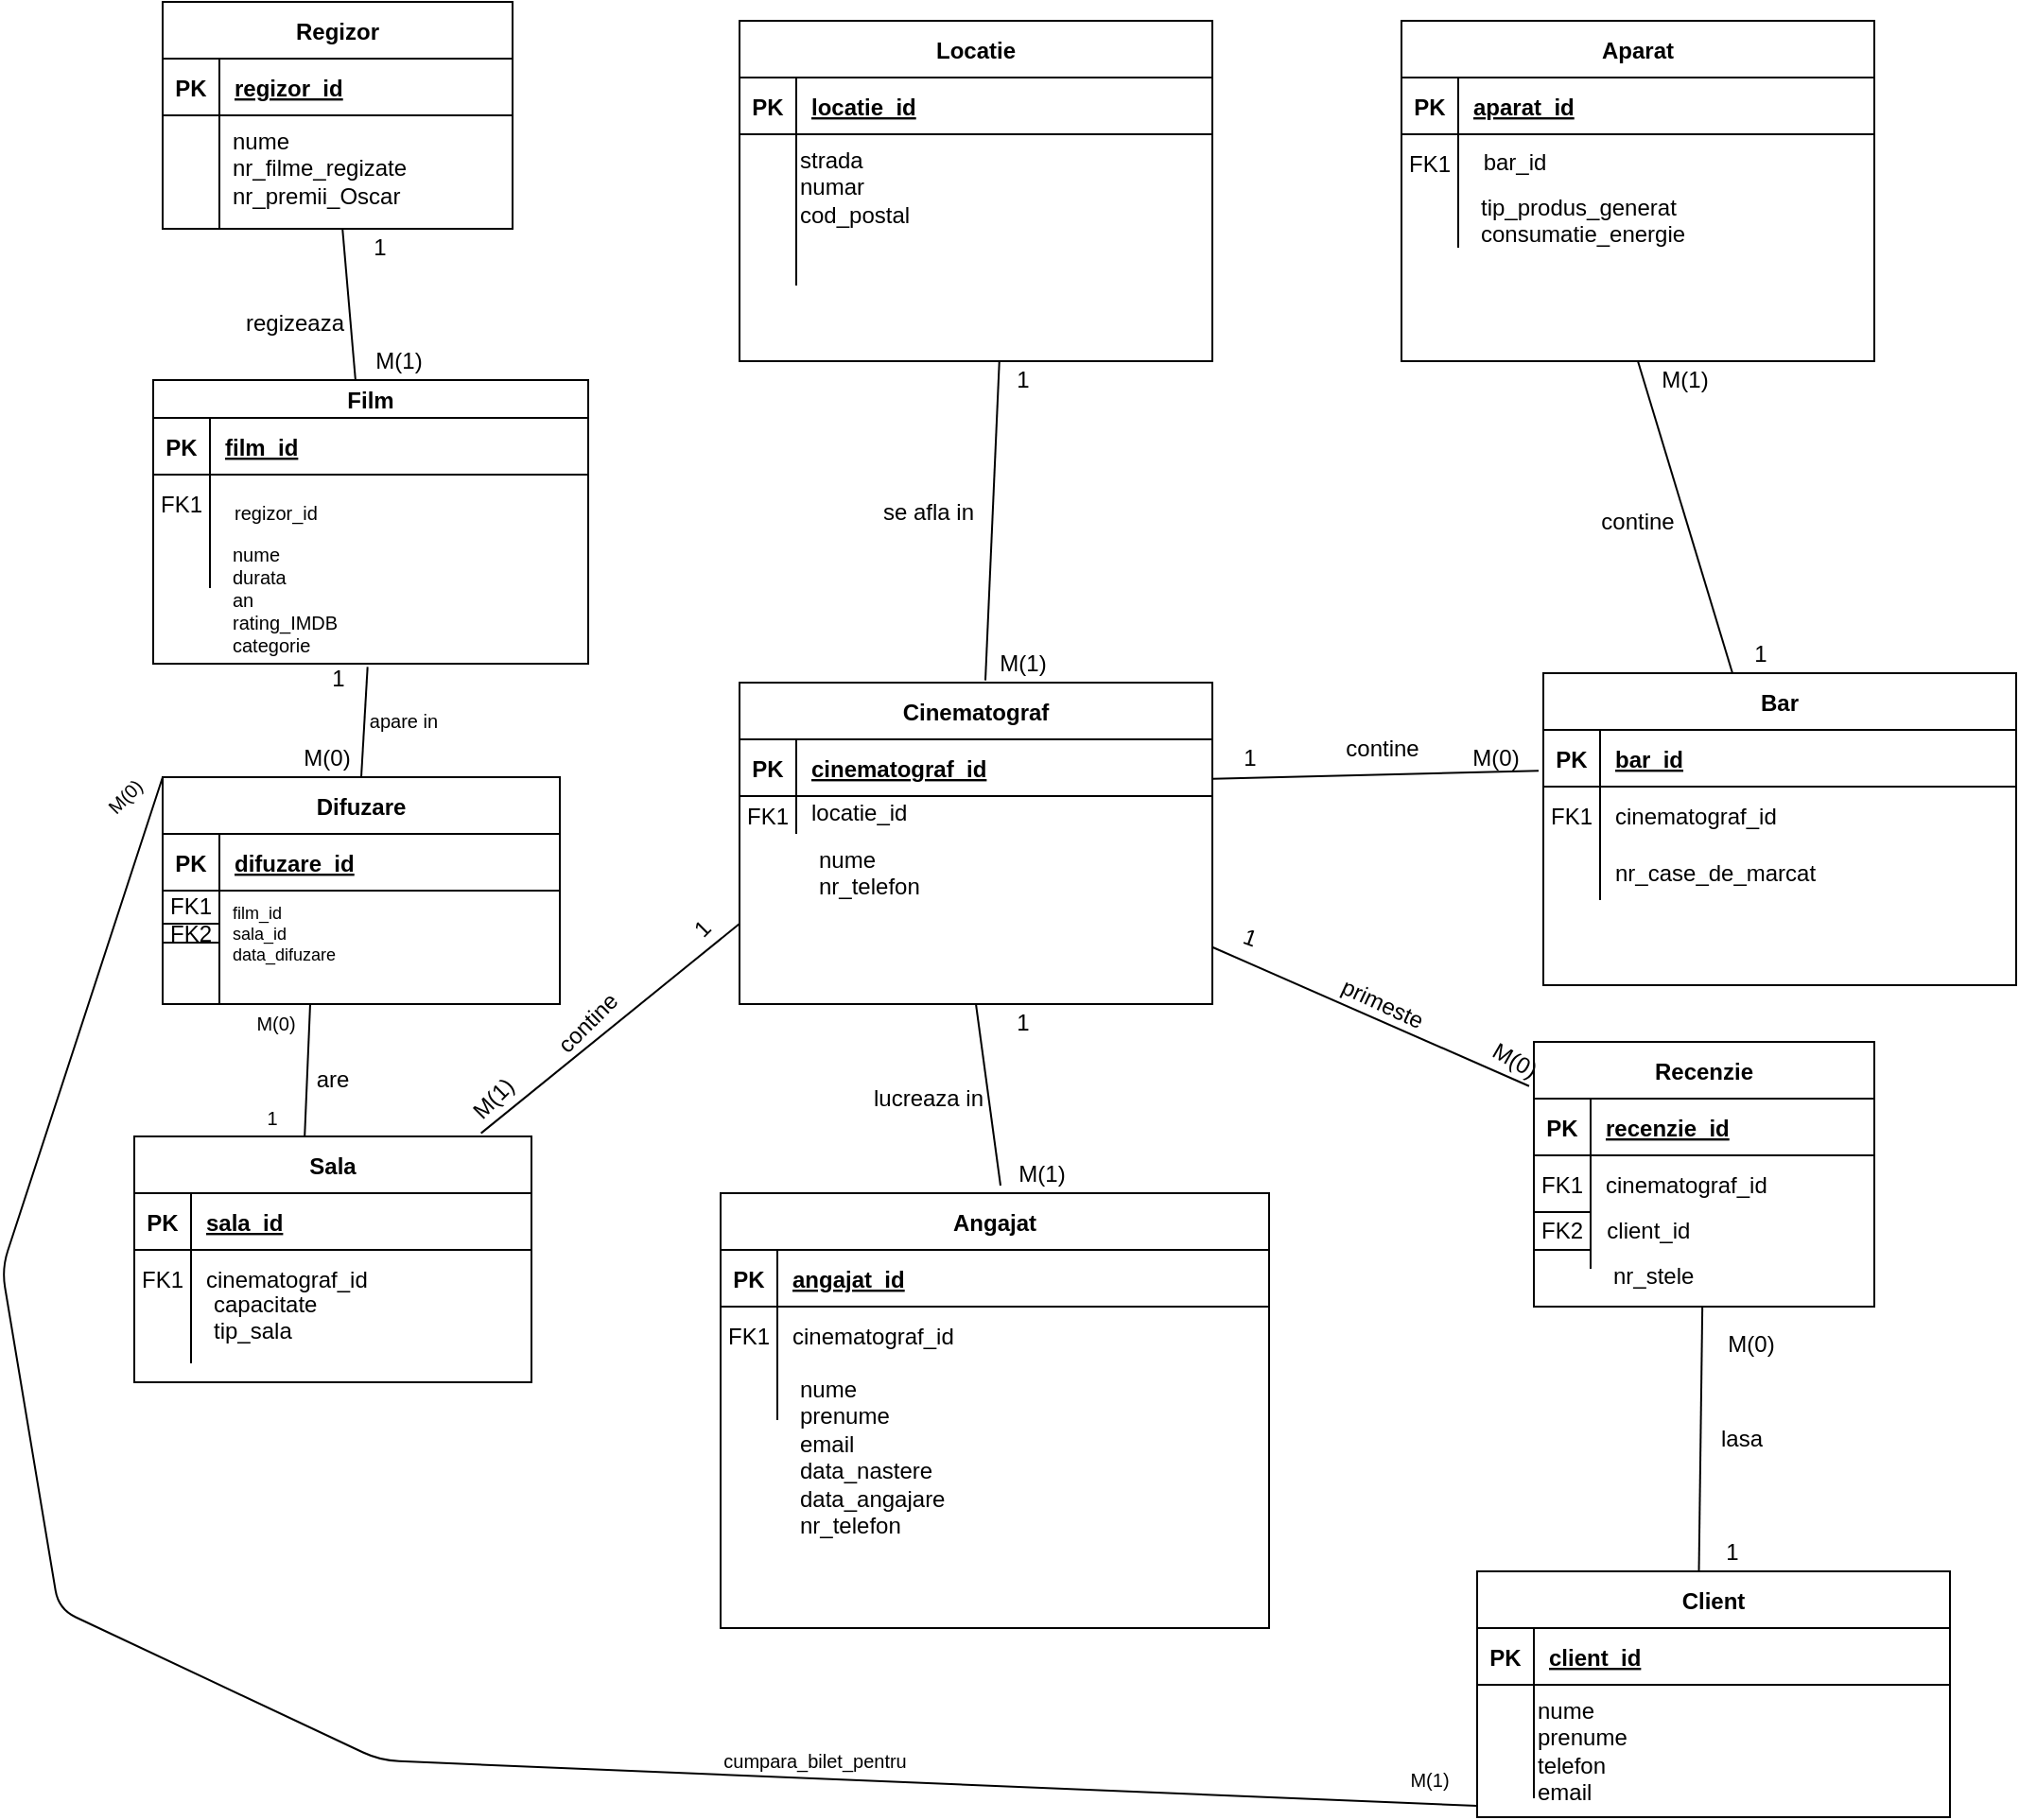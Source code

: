 <mxfile version="14.7.0" type="github" pages="3">
  <diagram id="R2lEEEUBdFMjLlhIrx00" name="Page-1">
    <mxGraphModel dx="2272" dy="794" grid="1" gridSize="10" guides="1" tooltips="1" connect="1" arrows="1" fold="1" page="1" pageScale="1" pageWidth="850" pageHeight="1100" math="0" shadow="0" extFonts="Permanent Marker^https://fonts.googleapis.com/css?family=Permanent+Marker">
      <root>
        <mxCell id="0" />
        <mxCell id="1" parent="0" />
        <mxCell id="C-vyLk0tnHw3VtMMgP7b-2" value="Locatie" style="shape=table;startSize=30;container=1;collapsible=1;childLayout=tableLayout;fixedRows=1;rowLines=0;fontStyle=1;align=center;resizeLast=1;" parent="1" vertex="1">
          <mxGeometry x="-210" y="10" width="250" height="180" as="geometry" />
        </mxCell>
        <mxCell id="C-vyLk0tnHw3VtMMgP7b-3" value="" style="shape=partialRectangle;collapsible=0;dropTarget=0;pointerEvents=0;fillColor=none;points=[[0,0.5],[1,0.5]];portConstraint=eastwest;top=0;left=0;right=0;bottom=1;" parent="C-vyLk0tnHw3VtMMgP7b-2" vertex="1">
          <mxGeometry y="30" width="250" height="30" as="geometry" />
        </mxCell>
        <mxCell id="C-vyLk0tnHw3VtMMgP7b-4" value="PK" style="shape=partialRectangle;overflow=hidden;connectable=0;fillColor=none;top=0;left=0;bottom=0;right=0;fontStyle=1;" parent="C-vyLk0tnHw3VtMMgP7b-3" vertex="1">
          <mxGeometry width="30" height="30" as="geometry" />
        </mxCell>
        <mxCell id="C-vyLk0tnHw3VtMMgP7b-5" value="locatie_id" style="shape=partialRectangle;overflow=hidden;connectable=0;fillColor=none;top=0;left=0;bottom=0;right=0;align=left;spacingLeft=6;fontStyle=5;" parent="C-vyLk0tnHw3VtMMgP7b-3" vertex="1">
          <mxGeometry x="30" width="220" height="30" as="geometry" />
        </mxCell>
        <mxCell id="C-vyLk0tnHw3VtMMgP7b-6" value="" style="shape=partialRectangle;collapsible=0;dropTarget=0;pointerEvents=0;fillColor=none;points=[[0,0.5],[1,0.5]];portConstraint=eastwest;top=0;left=0;right=0;bottom=0;" parent="C-vyLk0tnHw3VtMMgP7b-2" vertex="1">
          <mxGeometry y="60" width="250" height="50" as="geometry" />
        </mxCell>
        <mxCell id="C-vyLk0tnHw3VtMMgP7b-7" value="" style="shape=partialRectangle;overflow=hidden;connectable=0;fillColor=none;top=0;left=0;bottom=0;right=0;" parent="C-vyLk0tnHw3VtMMgP7b-6" vertex="1">
          <mxGeometry width="30" height="50" as="geometry" />
        </mxCell>
        <mxCell id="C-vyLk0tnHw3VtMMgP7b-8" value="" style="shape=partialRectangle;overflow=hidden;connectable=0;fillColor=none;top=0;left=0;bottom=0;right=0;align=left;spacingLeft=6;" parent="C-vyLk0tnHw3VtMMgP7b-6" vertex="1">
          <mxGeometry x="30" width="220" height="50" as="geometry" />
        </mxCell>
        <mxCell id="C-vyLk0tnHw3VtMMgP7b-9" value="" style="shape=partialRectangle;collapsible=0;dropTarget=0;pointerEvents=0;fillColor=none;points=[[0,0.5],[1,0.5]];portConstraint=eastwest;top=0;left=0;right=0;bottom=0;" parent="C-vyLk0tnHw3VtMMgP7b-2" vertex="1">
          <mxGeometry y="110" width="250" height="30" as="geometry" />
        </mxCell>
        <mxCell id="C-vyLk0tnHw3VtMMgP7b-10" value="" style="shape=partialRectangle;overflow=hidden;connectable=0;fillColor=none;top=0;left=0;bottom=0;right=0;" parent="C-vyLk0tnHw3VtMMgP7b-9" vertex="1">
          <mxGeometry width="30" height="30" as="geometry" />
        </mxCell>
        <mxCell id="C-vyLk0tnHw3VtMMgP7b-11" value="" style="shape=partialRectangle;overflow=hidden;connectable=0;fillColor=none;top=0;left=0;bottom=0;right=0;align=left;spacingLeft=6;" parent="C-vyLk0tnHw3VtMMgP7b-9" vertex="1">
          <mxGeometry x="30" width="220" height="30" as="geometry" />
        </mxCell>
        <mxCell id="C-vyLk0tnHw3VtMMgP7b-13" value="Bar" style="shape=table;startSize=30;container=1;collapsible=1;childLayout=tableLayout;fixedRows=1;rowLines=0;fontStyle=1;align=center;resizeLast=1;" parent="1" vertex="1">
          <mxGeometry x="215" y="355" width="250" height="165" as="geometry" />
        </mxCell>
        <mxCell id="C-vyLk0tnHw3VtMMgP7b-14" value="" style="shape=partialRectangle;collapsible=0;dropTarget=0;pointerEvents=0;fillColor=none;points=[[0,0.5],[1,0.5]];portConstraint=eastwest;top=0;left=0;right=0;bottom=1;" parent="C-vyLk0tnHw3VtMMgP7b-13" vertex="1">
          <mxGeometry y="30" width="250" height="30" as="geometry" />
        </mxCell>
        <mxCell id="C-vyLk0tnHw3VtMMgP7b-15" value="PK" style="shape=partialRectangle;overflow=hidden;connectable=0;fillColor=none;top=0;left=0;bottom=0;right=0;fontStyle=1;" parent="C-vyLk0tnHw3VtMMgP7b-14" vertex="1">
          <mxGeometry width="30" height="30" as="geometry" />
        </mxCell>
        <mxCell id="C-vyLk0tnHw3VtMMgP7b-16" value="bar_id" style="shape=partialRectangle;overflow=hidden;connectable=0;fillColor=none;top=0;left=0;bottom=0;right=0;align=left;spacingLeft=6;fontStyle=5;" parent="C-vyLk0tnHw3VtMMgP7b-14" vertex="1">
          <mxGeometry x="30" width="220" height="30" as="geometry" />
        </mxCell>
        <mxCell id="C-vyLk0tnHw3VtMMgP7b-17" value="" style="shape=partialRectangle;collapsible=0;dropTarget=0;pointerEvents=0;fillColor=none;points=[[0,0.5],[1,0.5]];portConstraint=eastwest;top=0;left=0;right=0;bottom=0;" parent="C-vyLk0tnHw3VtMMgP7b-13" vertex="1">
          <mxGeometry y="60" width="250" height="30" as="geometry" />
        </mxCell>
        <mxCell id="C-vyLk0tnHw3VtMMgP7b-18" value="FK1" style="shape=partialRectangle;overflow=hidden;connectable=0;fillColor=none;top=0;left=0;bottom=0;right=0;" parent="C-vyLk0tnHw3VtMMgP7b-17" vertex="1">
          <mxGeometry width="30" height="30" as="geometry" />
        </mxCell>
        <mxCell id="C-vyLk0tnHw3VtMMgP7b-19" value="cinematograf_id" style="shape=partialRectangle;overflow=hidden;connectable=0;fillColor=none;top=0;left=0;bottom=0;right=0;align=left;spacingLeft=6;" parent="C-vyLk0tnHw3VtMMgP7b-17" vertex="1">
          <mxGeometry x="30" width="220" height="30" as="geometry" />
        </mxCell>
        <mxCell id="C-vyLk0tnHw3VtMMgP7b-20" value="" style="shape=partialRectangle;collapsible=0;dropTarget=0;pointerEvents=0;fillColor=none;points=[[0,0.5],[1,0.5]];portConstraint=eastwest;top=0;left=0;right=0;bottom=0;" parent="C-vyLk0tnHw3VtMMgP7b-13" vertex="1">
          <mxGeometry y="90" width="250" height="30" as="geometry" />
        </mxCell>
        <mxCell id="C-vyLk0tnHw3VtMMgP7b-21" value="" style="shape=partialRectangle;overflow=hidden;connectable=0;fillColor=none;top=0;left=0;bottom=0;right=0;" parent="C-vyLk0tnHw3VtMMgP7b-20" vertex="1">
          <mxGeometry width="30" height="30" as="geometry" />
        </mxCell>
        <mxCell id="C-vyLk0tnHw3VtMMgP7b-22" value="nr_case_de_marcat" style="shape=partialRectangle;overflow=hidden;connectable=0;fillColor=none;top=0;left=0;bottom=0;right=0;align=left;spacingLeft=6;" parent="C-vyLk0tnHw3VtMMgP7b-20" vertex="1">
          <mxGeometry x="30" width="220" height="30" as="geometry" />
        </mxCell>
        <mxCell id="C-vyLk0tnHw3VtMMgP7b-23" value="Cinematograf" style="shape=table;startSize=30;container=1;collapsible=1;childLayout=tableLayout;fixedRows=1;rowLines=0;fontStyle=1;align=center;resizeLast=1;" parent="1" vertex="1">
          <mxGeometry x="-210" y="360" width="250" height="170" as="geometry" />
        </mxCell>
        <mxCell id="C-vyLk0tnHw3VtMMgP7b-24" value="" style="shape=partialRectangle;collapsible=0;dropTarget=0;pointerEvents=0;fillColor=none;points=[[0,0.5],[1,0.5]];portConstraint=eastwest;top=0;left=0;right=0;bottom=1;" parent="C-vyLk0tnHw3VtMMgP7b-23" vertex="1">
          <mxGeometry y="30" width="250" height="30" as="geometry" />
        </mxCell>
        <mxCell id="C-vyLk0tnHw3VtMMgP7b-25" value="PK" style="shape=partialRectangle;overflow=hidden;connectable=0;fillColor=none;top=0;left=0;bottom=0;right=0;fontStyle=1;" parent="C-vyLk0tnHw3VtMMgP7b-24" vertex="1">
          <mxGeometry width="30" height="30" as="geometry" />
        </mxCell>
        <mxCell id="C-vyLk0tnHw3VtMMgP7b-26" value="cinematograf_id" style="shape=partialRectangle;overflow=hidden;connectable=0;fillColor=none;top=0;left=0;bottom=0;right=0;align=left;spacingLeft=6;fontStyle=5;" parent="C-vyLk0tnHw3VtMMgP7b-24" vertex="1">
          <mxGeometry x="30" width="220" height="30" as="geometry" />
        </mxCell>
        <mxCell id="C-vyLk0tnHw3VtMMgP7b-27" value="" style="shape=partialRectangle;collapsible=0;dropTarget=0;pointerEvents=0;fillColor=none;points=[[0,0.5],[1,0.5]];portConstraint=eastwest;top=0;left=0;right=0;bottom=0;" parent="C-vyLk0tnHw3VtMMgP7b-23" vertex="1">
          <mxGeometry y="60" width="250" height="20" as="geometry" />
        </mxCell>
        <mxCell id="C-vyLk0tnHw3VtMMgP7b-28" value="FK1" style="shape=partialRectangle;overflow=hidden;connectable=0;fillColor=none;top=0;left=0;bottom=0;right=0;" parent="C-vyLk0tnHw3VtMMgP7b-27" vertex="1">
          <mxGeometry width="30" height="20" as="geometry" />
        </mxCell>
        <mxCell id="C-vyLk0tnHw3VtMMgP7b-29" value="locatie_id&#xa;" style="shape=partialRectangle;overflow=hidden;connectable=0;fillColor=none;top=0;left=0;bottom=0;right=0;align=left;spacingLeft=6;" parent="C-vyLk0tnHw3VtMMgP7b-27" vertex="1">
          <mxGeometry x="30" width="220" height="20" as="geometry" />
        </mxCell>
        <mxCell id="IhwIxXfozMVWxRaAhTeC-5" value="nume&lt;br&gt;nr_telefon" style="text;html=1;strokeColor=none;fillColor=none;align=left;verticalAlign=top;whiteSpace=wrap;rounded=0;labelPosition=center;verticalLabelPosition=middle;" parent="1" vertex="1">
          <mxGeometry x="-170" y="440" width="170" height="70" as="geometry" />
        </mxCell>
        <mxCell id="IhwIxXfozMVWxRaAhTeC-7" value="se afla in" style="text;html=1;strokeColor=none;fillColor=none;align=center;verticalAlign=middle;whiteSpace=wrap;rounded=0;rotation=0;" parent="1" vertex="1">
          <mxGeometry x="-140" y="250" width="60" height="40" as="geometry" />
        </mxCell>
        <mxCell id="IhwIxXfozMVWxRaAhTeC-8" value="strada&lt;br&gt;numar&lt;br&gt;cod_postal" style="text;html=1;strokeColor=none;fillColor=none;align=left;verticalAlign=top;whiteSpace=wrap;rounded=0;" parent="1" vertex="1">
          <mxGeometry x="-180" y="70" width="220" height="120" as="geometry" />
        </mxCell>
        <mxCell id="IhwIxXfozMVWxRaAhTeC-9" value="" style="endArrow=none;html=1;exitX=0.52;exitY=-0.007;exitDx=0;exitDy=0;exitPerimeter=0;" parent="1" source="C-vyLk0tnHw3VtMMgP7b-23" target="IhwIxXfozMVWxRaAhTeC-8" edge="1">
          <mxGeometry width="50" height="50" relative="1" as="geometry">
            <mxPoint x="-40" y="280" as="sourcePoint" />
            <mxPoint x="10" y="230" as="targetPoint" />
          </mxGeometry>
        </mxCell>
        <mxCell id="IhwIxXfozMVWxRaAhTeC-10" value="1" style="text;html=1;strokeColor=none;fillColor=none;align=center;verticalAlign=middle;whiteSpace=wrap;rounded=0;" parent="1" vertex="1">
          <mxGeometry x="-80" y="190" width="40" height="20" as="geometry" />
        </mxCell>
        <mxCell id="IhwIxXfozMVWxRaAhTeC-11" value="M(1)" style="text;html=1;strokeColor=none;fillColor=none;align=center;verticalAlign=middle;whiteSpace=wrap;rounded=0;" parent="1" vertex="1">
          <mxGeometry x="-80" y="340" width="40" height="20" as="geometry" />
        </mxCell>
        <mxCell id="IhwIxXfozMVWxRaAhTeC-12" value="Aparat" style="shape=table;startSize=30;container=1;collapsible=1;childLayout=tableLayout;fixedRows=1;rowLines=0;fontStyle=1;align=center;resizeLast=1;" parent="1" vertex="1">
          <mxGeometry x="140" y="10" width="250" height="180" as="geometry" />
        </mxCell>
        <mxCell id="IhwIxXfozMVWxRaAhTeC-13" value="" style="shape=partialRectangle;collapsible=0;dropTarget=0;pointerEvents=0;fillColor=none;points=[[0,0.5],[1,0.5]];portConstraint=eastwest;top=0;left=0;right=0;bottom=1;" parent="IhwIxXfozMVWxRaAhTeC-12" vertex="1">
          <mxGeometry y="30" width="250" height="30" as="geometry" />
        </mxCell>
        <mxCell id="IhwIxXfozMVWxRaAhTeC-14" value="PK" style="shape=partialRectangle;overflow=hidden;connectable=0;fillColor=none;top=0;left=0;bottom=0;right=0;fontStyle=1;" parent="IhwIxXfozMVWxRaAhTeC-13" vertex="1">
          <mxGeometry width="30" height="30" as="geometry" />
        </mxCell>
        <mxCell id="IhwIxXfozMVWxRaAhTeC-15" value="aparat_id" style="shape=partialRectangle;overflow=hidden;connectable=0;fillColor=none;top=0;left=0;bottom=0;right=0;align=left;spacingLeft=6;fontStyle=5;" parent="IhwIxXfozMVWxRaAhTeC-13" vertex="1">
          <mxGeometry x="30" width="220" height="30" as="geometry" />
        </mxCell>
        <mxCell id="IhwIxXfozMVWxRaAhTeC-16" value="" style="shape=partialRectangle;collapsible=0;dropTarget=0;pointerEvents=0;fillColor=none;points=[[0,0.5],[1,0.5]];portConstraint=eastwest;top=0;left=0;right=0;bottom=0;" parent="IhwIxXfozMVWxRaAhTeC-12" vertex="1">
          <mxGeometry y="60" width="250" height="30" as="geometry" />
        </mxCell>
        <mxCell id="IhwIxXfozMVWxRaAhTeC-17" value="" style="shape=partialRectangle;overflow=hidden;connectable=0;fillColor=none;top=0;left=0;bottom=0;right=0;" parent="IhwIxXfozMVWxRaAhTeC-16" vertex="1">
          <mxGeometry width="30" height="30" as="geometry" />
        </mxCell>
        <mxCell id="IhwIxXfozMVWxRaAhTeC-18" value="" style="shape=partialRectangle;overflow=hidden;connectable=0;fillColor=none;top=0;left=0;bottom=0;right=0;align=left;spacingLeft=6;" parent="IhwIxXfozMVWxRaAhTeC-16" vertex="1">
          <mxGeometry x="30" width="220" height="30" as="geometry" />
        </mxCell>
        <mxCell id="IhwIxXfozMVWxRaAhTeC-19" value="" style="shape=partialRectangle;collapsible=0;dropTarget=0;pointerEvents=0;fillColor=none;points=[[0,0.5],[1,0.5]];portConstraint=eastwest;top=0;left=0;right=0;bottom=0;" parent="IhwIxXfozMVWxRaAhTeC-12" vertex="1">
          <mxGeometry y="90" width="250" height="30" as="geometry" />
        </mxCell>
        <mxCell id="IhwIxXfozMVWxRaAhTeC-20" value="" style="shape=partialRectangle;overflow=hidden;connectable=0;fillColor=none;top=0;left=0;bottom=0;right=0;" parent="IhwIxXfozMVWxRaAhTeC-19" vertex="1">
          <mxGeometry width="30" height="30" as="geometry" />
        </mxCell>
        <mxCell id="IhwIxXfozMVWxRaAhTeC-21" value="" style="shape=partialRectangle;overflow=hidden;connectable=0;fillColor=none;top=0;left=0;bottom=0;right=0;align=left;spacingLeft=6;" parent="IhwIxXfozMVWxRaAhTeC-19" vertex="1">
          <mxGeometry x="30" width="220" height="30" as="geometry" />
        </mxCell>
        <mxCell id="IhwIxXfozMVWxRaAhTeC-24" value="" style="endArrow=none;html=1;entryX=-0.01;entryY=0.722;entryDx=0;entryDy=0;entryPerimeter=0;exitX=1;exitY=0.694;exitDx=0;exitDy=0;exitPerimeter=0;" parent="1" source="C-vyLk0tnHw3VtMMgP7b-24" target="C-vyLk0tnHw3VtMMgP7b-14" edge="1">
          <mxGeometry width="50" height="50" relative="1" as="geometry">
            <mxPoint x="40" y="500" as="sourcePoint" />
            <mxPoint x="430" y="510" as="targetPoint" />
          </mxGeometry>
        </mxCell>
        <mxCell id="IhwIxXfozMVWxRaAhTeC-25" value="contine" style="text;html=1;strokeColor=none;fillColor=none;align=center;verticalAlign=middle;whiteSpace=wrap;rounded=0;" parent="1" vertex="1">
          <mxGeometry x="110" y="385" width="40" height="20" as="geometry" />
        </mxCell>
        <mxCell id="IhwIxXfozMVWxRaAhTeC-26" value="M(0)" style="text;html=1;strokeColor=none;fillColor=none;align=center;verticalAlign=middle;whiteSpace=wrap;rounded=0;" parent="1" vertex="1">
          <mxGeometry x="170" y="390" width="40" height="20" as="geometry" />
        </mxCell>
        <mxCell id="IhwIxXfozMVWxRaAhTeC-27" value="1" style="text;html=1;strokeColor=none;fillColor=none;align=center;verticalAlign=middle;whiteSpace=wrap;rounded=0;" parent="1" vertex="1">
          <mxGeometry x="40" y="390" width="40" height="20" as="geometry" />
        </mxCell>
        <mxCell id="IhwIxXfozMVWxRaAhTeC-39" value="" style="endArrow=none;html=1;entryX=0.5;entryY=1;entryDx=0;entryDy=0;" parent="1" source="C-vyLk0tnHw3VtMMgP7b-13" target="IhwIxXfozMVWxRaAhTeC-12" edge="1">
          <mxGeometry width="50" height="50" relative="1" as="geometry">
            <mxPoint x="140" y="300" as="sourcePoint" />
            <mxPoint x="190" y="250" as="targetPoint" />
          </mxGeometry>
        </mxCell>
        <mxCell id="IhwIxXfozMVWxRaAhTeC-40" value="contine" style="text;html=1;strokeColor=none;fillColor=none;align=center;verticalAlign=middle;whiteSpace=wrap;rounded=0;" parent="1" vertex="1">
          <mxGeometry x="245" y="265" width="40" height="20" as="geometry" />
        </mxCell>
        <mxCell id="IhwIxXfozMVWxRaAhTeC-41" value="M(1)" style="text;html=1;strokeColor=none;fillColor=none;align=center;verticalAlign=middle;whiteSpace=wrap;rounded=0;" parent="1" vertex="1">
          <mxGeometry x="270" y="190" width="40" height="20" as="geometry" />
        </mxCell>
        <mxCell id="IhwIxXfozMVWxRaAhTeC-42" value="1" style="text;html=1;strokeColor=none;fillColor=none;align=center;verticalAlign=middle;whiteSpace=wrap;rounded=0;" parent="1" vertex="1">
          <mxGeometry x="310" y="335" width="40" height="20" as="geometry" />
        </mxCell>
        <mxCell id="IhwIxXfozMVWxRaAhTeC-43" value="Angajat" style="shape=table;startSize=30;container=1;collapsible=1;childLayout=tableLayout;fixedRows=1;rowLines=0;fontStyle=1;align=center;resizeLast=1;" parent="1" vertex="1">
          <mxGeometry x="-220" y="630" width="290" height="230" as="geometry" />
        </mxCell>
        <mxCell id="IhwIxXfozMVWxRaAhTeC-44" value="" style="shape=partialRectangle;collapsible=0;dropTarget=0;pointerEvents=0;fillColor=none;points=[[0,0.5],[1,0.5]];portConstraint=eastwest;top=0;left=0;right=0;bottom=1;" parent="IhwIxXfozMVWxRaAhTeC-43" vertex="1">
          <mxGeometry y="30" width="290" height="30" as="geometry" />
        </mxCell>
        <mxCell id="IhwIxXfozMVWxRaAhTeC-45" value="PK" style="shape=partialRectangle;overflow=hidden;connectable=0;fillColor=none;top=0;left=0;bottom=0;right=0;fontStyle=1;" parent="IhwIxXfozMVWxRaAhTeC-44" vertex="1">
          <mxGeometry width="30" height="30" as="geometry" />
        </mxCell>
        <mxCell id="IhwIxXfozMVWxRaAhTeC-46" value="angajat_id" style="shape=partialRectangle;overflow=hidden;connectable=0;fillColor=none;top=0;left=0;bottom=0;right=0;align=left;spacingLeft=6;fontStyle=5;" parent="IhwIxXfozMVWxRaAhTeC-44" vertex="1">
          <mxGeometry x="30" width="260" height="30" as="geometry" />
        </mxCell>
        <mxCell id="IhwIxXfozMVWxRaAhTeC-47" value="" style="shape=partialRectangle;collapsible=0;dropTarget=0;pointerEvents=0;fillColor=none;points=[[0,0.5],[1,0.5]];portConstraint=eastwest;top=0;left=0;right=0;bottom=0;" parent="IhwIxXfozMVWxRaAhTeC-43" vertex="1">
          <mxGeometry y="60" width="290" height="30" as="geometry" />
        </mxCell>
        <mxCell id="IhwIxXfozMVWxRaAhTeC-48" value="FK1" style="shape=partialRectangle;overflow=hidden;connectable=0;fillColor=none;top=0;left=0;bottom=0;right=0;" parent="IhwIxXfozMVWxRaAhTeC-47" vertex="1">
          <mxGeometry width="30" height="30" as="geometry" />
        </mxCell>
        <mxCell id="IhwIxXfozMVWxRaAhTeC-49" value="cinematograf_id" style="shape=partialRectangle;overflow=hidden;connectable=0;fillColor=none;top=0;left=0;bottom=0;right=0;align=left;spacingLeft=6;" parent="IhwIxXfozMVWxRaAhTeC-47" vertex="1">
          <mxGeometry x="30" width="260" height="30" as="geometry" />
        </mxCell>
        <mxCell id="IhwIxXfozMVWxRaAhTeC-50" value="" style="shape=partialRectangle;collapsible=0;dropTarget=0;pointerEvents=0;fillColor=none;points=[[0,0.5],[1,0.5]];portConstraint=eastwest;top=0;left=0;right=0;bottom=0;" parent="IhwIxXfozMVWxRaAhTeC-43" vertex="1">
          <mxGeometry y="90" width="290" height="30" as="geometry" />
        </mxCell>
        <mxCell id="IhwIxXfozMVWxRaAhTeC-51" value="" style="shape=partialRectangle;overflow=hidden;connectable=0;fillColor=none;top=0;left=0;bottom=0;right=0;" parent="IhwIxXfozMVWxRaAhTeC-50" vertex="1">
          <mxGeometry width="30" height="30" as="geometry" />
        </mxCell>
        <mxCell id="IhwIxXfozMVWxRaAhTeC-52" value="" style="shape=partialRectangle;overflow=hidden;connectable=0;fillColor=none;top=0;left=0;bottom=0;right=0;align=left;spacingLeft=6;" parent="IhwIxXfozMVWxRaAhTeC-50" vertex="1">
          <mxGeometry x="30" width="260" height="30" as="geometry" />
        </mxCell>
        <mxCell id="IhwIxXfozMVWxRaAhTeC-57" value="nume&lt;br&gt;prenume&lt;br&gt;email&lt;br&gt;data_nastere&lt;br&gt;data_angajare&lt;br&gt;nr_telefon" style="text;html=1;strokeColor=none;fillColor=none;align=left;verticalAlign=top;whiteSpace=wrap;rounded=0;" parent="1" vertex="1">
          <mxGeometry x="-180" y="720" width="70" height="100" as="geometry" />
        </mxCell>
        <mxCell id="IhwIxXfozMVWxRaAhTeC-73" value="" style="endArrow=none;html=1;entryX=0.5;entryY=1;entryDx=0;entryDy=0;" parent="1" target="C-vyLk0tnHw3VtMMgP7b-23" edge="1">
          <mxGeometry width="50" height="50" relative="1" as="geometry">
            <mxPoint x="-72" y="626" as="sourcePoint" />
            <mxPoint x="-20" y="490" as="targetPoint" />
          </mxGeometry>
        </mxCell>
        <mxCell id="IhwIxXfozMVWxRaAhTeC-74" value="lucreaza in" style="text;html=1;strokeColor=none;fillColor=none;align=center;verticalAlign=middle;whiteSpace=wrap;rounded=0;" parent="1" vertex="1">
          <mxGeometry x="-145" y="570" width="70" height="20" as="geometry" />
        </mxCell>
        <mxCell id="IhwIxXfozMVWxRaAhTeC-75" value="1" style="text;html=1;strokeColor=none;fillColor=none;align=center;verticalAlign=middle;whiteSpace=wrap;rounded=0;" parent="1" vertex="1">
          <mxGeometry x="-80" y="530" width="40" height="20" as="geometry" />
        </mxCell>
        <mxCell id="IhwIxXfozMVWxRaAhTeC-76" value="M(1)" style="text;html=1;strokeColor=none;fillColor=none;align=center;verticalAlign=middle;whiteSpace=wrap;rounded=0;" parent="1" vertex="1">
          <mxGeometry x="-70" y="610" width="40" height="20" as="geometry" />
        </mxCell>
        <mxCell id="X4amiBPUwNz70qXDFohY-1" value="Client" style="shape=table;startSize=30;container=1;collapsible=1;childLayout=tableLayout;fixedRows=1;rowLines=0;fontStyle=1;align=center;resizeLast=1;" parent="1" vertex="1">
          <mxGeometry x="180" y="830" width="250" height="130" as="geometry" />
        </mxCell>
        <mxCell id="X4amiBPUwNz70qXDFohY-2" value="" style="shape=partialRectangle;collapsible=0;dropTarget=0;pointerEvents=0;fillColor=none;points=[[0,0.5],[1,0.5]];portConstraint=eastwest;top=0;left=0;right=0;bottom=1;" parent="X4amiBPUwNz70qXDFohY-1" vertex="1">
          <mxGeometry y="30" width="250" height="30" as="geometry" />
        </mxCell>
        <mxCell id="X4amiBPUwNz70qXDFohY-3" value="PK" style="shape=partialRectangle;overflow=hidden;connectable=0;fillColor=none;top=0;left=0;bottom=0;right=0;fontStyle=1;" parent="X4amiBPUwNz70qXDFohY-2" vertex="1">
          <mxGeometry width="30" height="30" as="geometry" />
        </mxCell>
        <mxCell id="X4amiBPUwNz70qXDFohY-4" value="client_id" style="shape=partialRectangle;overflow=hidden;connectable=0;fillColor=none;top=0;left=0;bottom=0;right=0;align=left;spacingLeft=6;fontStyle=5;" parent="X4amiBPUwNz70qXDFohY-2" vertex="1">
          <mxGeometry x="30" width="220" height="30" as="geometry" />
        </mxCell>
        <mxCell id="X4amiBPUwNz70qXDFohY-5" value="" style="shape=partialRectangle;collapsible=0;dropTarget=0;pointerEvents=0;fillColor=none;points=[[0,0.5],[1,0.5]];portConstraint=eastwest;top=0;left=0;right=0;bottom=0;" parent="X4amiBPUwNz70qXDFohY-1" vertex="1">
          <mxGeometry y="60" width="250" height="30" as="geometry" />
        </mxCell>
        <mxCell id="X4amiBPUwNz70qXDFohY-6" value="" style="shape=partialRectangle;overflow=hidden;connectable=0;fillColor=none;top=0;left=0;bottom=0;right=0;" parent="X4amiBPUwNz70qXDFohY-5" vertex="1">
          <mxGeometry width="30" height="30" as="geometry" />
        </mxCell>
        <mxCell id="X4amiBPUwNz70qXDFohY-7" value="" style="shape=partialRectangle;overflow=hidden;connectable=0;fillColor=none;top=0;left=0;bottom=0;right=0;align=left;spacingLeft=6;" parent="X4amiBPUwNz70qXDFohY-5" vertex="1">
          <mxGeometry x="30" width="220" height="30" as="geometry" />
        </mxCell>
        <mxCell id="X4amiBPUwNz70qXDFohY-8" value="" style="shape=partialRectangle;collapsible=0;dropTarget=0;pointerEvents=0;fillColor=none;points=[[0,0.5],[1,0.5]];portConstraint=eastwest;top=0;left=0;right=0;bottom=0;" parent="X4amiBPUwNz70qXDFohY-1" vertex="1">
          <mxGeometry y="90" width="250" height="30" as="geometry" />
        </mxCell>
        <mxCell id="X4amiBPUwNz70qXDFohY-9" value="" style="shape=partialRectangle;overflow=hidden;connectable=0;fillColor=none;top=0;left=0;bottom=0;right=0;" parent="X4amiBPUwNz70qXDFohY-8" vertex="1">
          <mxGeometry width="30" height="30" as="geometry" />
        </mxCell>
        <mxCell id="X4amiBPUwNz70qXDFohY-10" value="" style="shape=partialRectangle;overflow=hidden;connectable=0;fillColor=none;top=0;left=0;bottom=0;right=0;align=left;spacingLeft=6;" parent="X4amiBPUwNz70qXDFohY-8" vertex="1">
          <mxGeometry x="30" width="220" height="30" as="geometry" />
        </mxCell>
        <mxCell id="X4amiBPUwNz70qXDFohY-11" value="nume&lt;br&gt;prenume&lt;br&gt;telefon&lt;br&gt;email" style="text;html=1;strokeColor=none;fillColor=none;align=left;verticalAlign=top;whiteSpace=wrap;rounded=0;" parent="1" vertex="1">
          <mxGeometry x="210" y="890" width="220" height="70" as="geometry" />
        </mxCell>
        <mxCell id="X4amiBPUwNz70qXDFohY-17" value="Recenzie" style="shape=table;startSize=30;container=1;collapsible=1;childLayout=tableLayout;fixedRows=1;rowLines=0;fontStyle=1;align=center;resizeLast=1;" parent="1" vertex="1">
          <mxGeometry x="210" y="550" width="180" height="140" as="geometry" />
        </mxCell>
        <mxCell id="X4amiBPUwNz70qXDFohY-18" value="" style="shape=partialRectangle;collapsible=0;dropTarget=0;pointerEvents=0;fillColor=none;points=[[0,0.5],[1,0.5]];portConstraint=eastwest;top=0;left=0;right=0;bottom=1;" parent="X4amiBPUwNz70qXDFohY-17" vertex="1">
          <mxGeometry y="30" width="180" height="30" as="geometry" />
        </mxCell>
        <mxCell id="X4amiBPUwNz70qXDFohY-19" value="PK" style="shape=partialRectangle;overflow=hidden;connectable=0;fillColor=none;top=0;left=0;bottom=0;right=0;fontStyle=1;" parent="X4amiBPUwNz70qXDFohY-18" vertex="1">
          <mxGeometry width="30" height="30" as="geometry" />
        </mxCell>
        <mxCell id="X4amiBPUwNz70qXDFohY-20" value="recenzie_id" style="shape=partialRectangle;overflow=hidden;connectable=0;fillColor=none;top=0;left=0;bottom=0;right=0;align=left;spacingLeft=6;fontStyle=5;" parent="X4amiBPUwNz70qXDFohY-18" vertex="1">
          <mxGeometry x="30" width="150" height="30" as="geometry" />
        </mxCell>
        <mxCell id="X4amiBPUwNz70qXDFohY-21" value="" style="shape=partialRectangle;collapsible=0;dropTarget=0;pointerEvents=0;fillColor=none;points=[[0,0.5],[1,0.5]];portConstraint=eastwest;top=0;left=0;right=0;bottom=0;" parent="X4amiBPUwNz70qXDFohY-17" vertex="1">
          <mxGeometry y="60" width="180" height="30" as="geometry" />
        </mxCell>
        <mxCell id="X4amiBPUwNz70qXDFohY-22" value="FK1" style="shape=partialRectangle;overflow=hidden;connectable=0;fillColor=none;top=0;left=0;bottom=0;right=0;" parent="X4amiBPUwNz70qXDFohY-21" vertex="1">
          <mxGeometry width="30" height="30" as="geometry" />
        </mxCell>
        <mxCell id="X4amiBPUwNz70qXDFohY-23" value="cinematograf_id" style="shape=partialRectangle;overflow=hidden;connectable=0;fillColor=none;top=0;left=0;bottom=0;right=0;align=left;spacingLeft=6;" parent="X4amiBPUwNz70qXDFohY-21" vertex="1">
          <mxGeometry x="30" width="150" height="30" as="geometry" />
        </mxCell>
        <mxCell id="X4amiBPUwNz70qXDFohY-24" value="" style="shape=partialRectangle;collapsible=0;dropTarget=0;pointerEvents=0;fillColor=none;points=[[0,0.5],[1,0.5]];portConstraint=eastwest;top=0;left=0;right=0;bottom=0;" parent="X4amiBPUwNz70qXDFohY-17" vertex="1">
          <mxGeometry y="90" width="180" height="30" as="geometry" />
        </mxCell>
        <mxCell id="X4amiBPUwNz70qXDFohY-25" value="" style="shape=partialRectangle;overflow=hidden;connectable=0;fillColor=none;top=0;left=0;bottom=0;right=0;" parent="X4amiBPUwNz70qXDFohY-24" vertex="1">
          <mxGeometry width="30" height="30" as="geometry" />
        </mxCell>
        <mxCell id="X4amiBPUwNz70qXDFohY-26" value="" style="shape=partialRectangle;overflow=hidden;connectable=0;fillColor=none;top=0;left=0;bottom=0;right=0;align=left;spacingLeft=6;" parent="X4amiBPUwNz70qXDFohY-24" vertex="1">
          <mxGeometry x="30" width="150" height="30" as="geometry" />
        </mxCell>
        <mxCell id="X4amiBPUwNz70qXDFohY-27" value="FK2" style="rounded=0;whiteSpace=wrap;html=1;" parent="1" vertex="1">
          <mxGeometry x="210" y="640" width="30" height="20" as="geometry" />
        </mxCell>
        <mxCell id="X4amiBPUwNz70qXDFohY-28" value="&amp;nbsp; client_id" style="text;html=1;strokeColor=none;fillColor=none;align=left;verticalAlign=middle;whiteSpace=wrap;rounded=0;" parent="1" vertex="1">
          <mxGeometry x="240" y="640" width="120" height="20" as="geometry" />
        </mxCell>
        <mxCell id="X4amiBPUwNz70qXDFohY-30" value="&amp;nbsp; &amp;nbsp;nr_stele" style="text;html=1;strokeColor=none;fillColor=none;align=left;verticalAlign=top;whiteSpace=wrap;rounded=0;" parent="1" vertex="1">
          <mxGeometry x="240" y="660" width="150" height="40" as="geometry" />
        </mxCell>
        <mxCell id="X4amiBPUwNz70qXDFohY-31" value="" style="endArrow=none;html=1;entryX=0.469;entryY=0.004;entryDx=0;entryDy=0;entryPerimeter=0;" parent="1" source="X4amiBPUwNz70qXDFohY-17" target="X4amiBPUwNz70qXDFohY-1" edge="1">
          <mxGeometry width="50" height="50" relative="1" as="geometry">
            <mxPoint x="230" y="560" as="sourcePoint" />
            <mxPoint x="280" y="510" as="targetPoint" />
          </mxGeometry>
        </mxCell>
        <mxCell id="X4amiBPUwNz70qXDFohY-32" value="lasa" style="text;html=1;strokeColor=none;fillColor=none;align=center;verticalAlign=middle;whiteSpace=wrap;rounded=0;rotation=0;" parent="1" vertex="1">
          <mxGeometry x="300" y="750" width="40" height="20" as="geometry" />
        </mxCell>
        <mxCell id="X4amiBPUwNz70qXDFohY-33" value="M(0)" style="text;html=1;strokeColor=none;fillColor=none;align=center;verticalAlign=middle;whiteSpace=wrap;rounded=0;rotation=0;" parent="1" vertex="1">
          <mxGeometry x="305" y="700" width="40" height="20" as="geometry" />
        </mxCell>
        <mxCell id="X4amiBPUwNz70qXDFohY-34" value="1" style="text;html=1;strokeColor=none;fillColor=none;align=center;verticalAlign=middle;whiteSpace=wrap;rounded=0;rotation=0;" parent="1" vertex="1">
          <mxGeometry x="305" y="810" width="20" height="20" as="geometry" />
        </mxCell>
        <mxCell id="X4amiBPUwNz70qXDFohY-35" value="" style="endArrow=none;html=1;exitX=-0.014;exitY=0.167;exitDx=0;exitDy=0;exitPerimeter=0;" parent="1" source="X4amiBPUwNz70qXDFohY-17" target="C-vyLk0tnHw3VtMMgP7b-23" edge="1">
          <mxGeometry width="50" height="50" relative="1" as="geometry">
            <mxPoint x="230" y="560" as="sourcePoint" />
            <mxPoint x="280" y="510" as="targetPoint" />
          </mxGeometry>
        </mxCell>
        <mxCell id="X4amiBPUwNz70qXDFohY-36" value="primeste" style="text;html=1;strokeColor=none;fillColor=none;align=center;verticalAlign=middle;whiteSpace=wrap;rounded=0;rotation=25;" parent="1" vertex="1">
          <mxGeometry x="110" y="520" width="40" height="20" as="geometry" />
        </mxCell>
        <mxCell id="X4amiBPUwNz70qXDFohY-37" value="M(0)" style="text;html=1;strokeColor=none;fillColor=none;align=center;verticalAlign=middle;whiteSpace=wrap;rounded=0;rotation=30;" parent="1" vertex="1">
          <mxGeometry x="180" y="550" width="40" height="20" as="geometry" />
        </mxCell>
        <mxCell id="X4amiBPUwNz70qXDFohY-38" value="1" style="text;html=1;strokeColor=none;fillColor=none;align=center;verticalAlign=middle;whiteSpace=wrap;rounded=0;rotation=20;" parent="1" vertex="1">
          <mxGeometry x="40" y="485" width="40" height="20" as="geometry" />
        </mxCell>
        <mxCell id="X4amiBPUwNz70qXDFohY-39" value="Sala" style="shape=table;startSize=30;container=1;collapsible=1;childLayout=tableLayout;fixedRows=1;rowLines=0;fontStyle=1;align=center;resizeLast=1;" parent="1" vertex="1">
          <mxGeometry x="-530" y="600" width="210" height="130" as="geometry" />
        </mxCell>
        <mxCell id="X4amiBPUwNz70qXDFohY-40" value="" style="shape=partialRectangle;collapsible=0;dropTarget=0;pointerEvents=0;fillColor=none;points=[[0,0.5],[1,0.5]];portConstraint=eastwest;top=0;left=0;right=0;bottom=1;" parent="X4amiBPUwNz70qXDFohY-39" vertex="1">
          <mxGeometry y="30" width="210" height="30" as="geometry" />
        </mxCell>
        <mxCell id="X4amiBPUwNz70qXDFohY-41" value="PK" style="shape=partialRectangle;overflow=hidden;connectable=0;fillColor=none;top=0;left=0;bottom=0;right=0;fontStyle=1;" parent="X4amiBPUwNz70qXDFohY-40" vertex="1">
          <mxGeometry width="30" height="30" as="geometry" />
        </mxCell>
        <mxCell id="X4amiBPUwNz70qXDFohY-42" value="sala_id" style="shape=partialRectangle;overflow=hidden;connectable=0;fillColor=none;top=0;left=0;bottom=0;right=0;align=left;spacingLeft=6;fontStyle=5;" parent="X4amiBPUwNz70qXDFohY-40" vertex="1">
          <mxGeometry x="30" width="180" height="30" as="geometry" />
        </mxCell>
        <mxCell id="X4amiBPUwNz70qXDFohY-43" value="" style="shape=partialRectangle;collapsible=0;dropTarget=0;pointerEvents=0;fillColor=none;points=[[0,0.5],[1,0.5]];portConstraint=eastwest;top=0;left=0;right=0;bottom=0;" parent="X4amiBPUwNz70qXDFohY-39" vertex="1">
          <mxGeometry y="60" width="210" height="30" as="geometry" />
        </mxCell>
        <mxCell id="X4amiBPUwNz70qXDFohY-44" value="FK1" style="shape=partialRectangle;overflow=hidden;connectable=0;fillColor=none;top=0;left=0;bottom=0;right=0;" parent="X4amiBPUwNz70qXDFohY-43" vertex="1">
          <mxGeometry width="30" height="30" as="geometry" />
        </mxCell>
        <mxCell id="X4amiBPUwNz70qXDFohY-45" value="cinematograf_id" style="shape=partialRectangle;overflow=hidden;connectable=0;fillColor=none;top=0;left=0;bottom=0;right=0;align=left;spacingLeft=6;" parent="X4amiBPUwNz70qXDFohY-43" vertex="1">
          <mxGeometry x="30" width="180" height="30" as="geometry" />
        </mxCell>
        <mxCell id="X4amiBPUwNz70qXDFohY-46" value="" style="shape=partialRectangle;collapsible=0;dropTarget=0;pointerEvents=0;fillColor=none;points=[[0,0.5],[1,0.5]];portConstraint=eastwest;top=0;left=0;right=0;bottom=0;" parent="X4amiBPUwNz70qXDFohY-39" vertex="1">
          <mxGeometry y="90" width="210" height="30" as="geometry" />
        </mxCell>
        <mxCell id="X4amiBPUwNz70qXDFohY-47" value="" style="shape=partialRectangle;overflow=hidden;connectable=0;fillColor=none;top=0;left=0;bottom=0;right=0;" parent="X4amiBPUwNz70qXDFohY-46" vertex="1">
          <mxGeometry width="30" height="30" as="geometry" />
        </mxCell>
        <mxCell id="X4amiBPUwNz70qXDFohY-48" value="" style="shape=partialRectangle;overflow=hidden;connectable=0;fillColor=none;top=0;left=0;bottom=0;right=0;align=left;spacingLeft=6;" parent="X4amiBPUwNz70qXDFohY-46" vertex="1">
          <mxGeometry x="30" width="180" height="30" as="geometry" />
        </mxCell>
        <mxCell id="X4amiBPUwNz70qXDFohY-49" value="capacitate&lt;br&gt;tip_sala" style="text;html=1;strokeColor=none;fillColor=none;align=left;verticalAlign=top;whiteSpace=wrap;rounded=0;" parent="1" vertex="1">
          <mxGeometry x="-490" y="675" width="180" height="55" as="geometry" />
        </mxCell>
        <mxCell id="X4amiBPUwNz70qXDFohY-50" value="" style="endArrow=none;html=1;entryX=0;entryY=0.75;entryDx=0;entryDy=0;exitX=0.873;exitY=-0.013;exitDx=0;exitDy=0;exitPerimeter=0;" parent="1" source="X4amiBPUwNz70qXDFohY-39" target="C-vyLk0tnHw3VtMMgP7b-23" edge="1">
          <mxGeometry width="50" height="50" relative="1" as="geometry">
            <mxPoint x="-300" y="560" as="sourcePoint" />
            <mxPoint x="-250" y="510" as="targetPoint" />
          </mxGeometry>
        </mxCell>
        <mxCell id="X4amiBPUwNz70qXDFohY-51" value="contine" style="text;html=1;strokeColor=none;fillColor=none;align=center;verticalAlign=middle;whiteSpace=wrap;rounded=0;rotation=-45;" parent="1" vertex="1">
          <mxGeometry x="-310" y="530" width="40" height="20" as="geometry" />
        </mxCell>
        <mxCell id="X4amiBPUwNz70qXDFohY-52" value="M(1)" style="text;html=1;strokeColor=none;fillColor=none;align=center;verticalAlign=middle;whiteSpace=wrap;rounded=0;rotation=-45;" parent="1" vertex="1">
          <mxGeometry x="-360" y="570" width="40" height="20" as="geometry" />
        </mxCell>
        <mxCell id="X4amiBPUwNz70qXDFohY-53" value="1" style="text;html=1;strokeColor=none;fillColor=none;align=center;verticalAlign=middle;whiteSpace=wrap;rounded=0;rotation=-45;" parent="1" vertex="1">
          <mxGeometry x="-238.54" y="480" width="18.54" height="20" as="geometry" />
        </mxCell>
        <mxCell id="X4amiBPUwNz70qXDFohY-73" value="Film" style="shape=table;startSize=20;container=1;collapsible=1;childLayout=tableLayout;fixedRows=1;rowLines=0;fontStyle=1;align=center;resizeLast=1;" parent="1" vertex="1">
          <mxGeometry x="-520" y="200" width="230" height="150" as="geometry" />
        </mxCell>
        <mxCell id="X4amiBPUwNz70qXDFohY-74" value="" style="shape=partialRectangle;collapsible=0;dropTarget=0;pointerEvents=0;fillColor=none;points=[[0,0.5],[1,0.5]];portConstraint=eastwest;top=0;left=0;right=0;bottom=1;" parent="X4amiBPUwNz70qXDFohY-73" vertex="1">
          <mxGeometry y="20" width="230" height="30" as="geometry" />
        </mxCell>
        <mxCell id="X4amiBPUwNz70qXDFohY-75" value="PK" style="shape=partialRectangle;overflow=hidden;connectable=0;fillColor=none;top=0;left=0;bottom=0;right=0;fontStyle=1;" parent="X4amiBPUwNz70qXDFohY-74" vertex="1">
          <mxGeometry width="30" height="30" as="geometry" />
        </mxCell>
        <mxCell id="X4amiBPUwNz70qXDFohY-76" value="film_id" style="shape=partialRectangle;overflow=hidden;connectable=0;fillColor=none;top=0;left=0;bottom=0;right=0;align=left;spacingLeft=6;fontStyle=5;" parent="X4amiBPUwNz70qXDFohY-74" vertex="1">
          <mxGeometry x="30" width="200" height="30" as="geometry" />
        </mxCell>
        <mxCell id="X4amiBPUwNz70qXDFohY-77" value="" style="shape=partialRectangle;collapsible=0;dropTarget=0;pointerEvents=0;fillColor=none;points=[[0,0.5],[1,0.5]];portConstraint=eastwest;top=0;left=0;right=0;bottom=0;" parent="X4amiBPUwNz70qXDFohY-73" vertex="1">
          <mxGeometry y="50" width="230" height="30" as="geometry" />
        </mxCell>
        <mxCell id="X4amiBPUwNz70qXDFohY-78" value="" style="shape=partialRectangle;overflow=hidden;connectable=0;fillColor=none;top=0;left=0;bottom=0;right=0;" parent="X4amiBPUwNz70qXDFohY-77" vertex="1">
          <mxGeometry width="30" height="30" as="geometry" />
        </mxCell>
        <mxCell id="X4amiBPUwNz70qXDFohY-79" value="" style="shape=partialRectangle;overflow=hidden;connectable=0;fillColor=none;top=0;left=0;bottom=0;right=0;align=left;spacingLeft=6;" parent="X4amiBPUwNz70qXDFohY-77" vertex="1">
          <mxGeometry x="30" width="200" height="30" as="geometry" />
        </mxCell>
        <mxCell id="X4amiBPUwNz70qXDFohY-80" value="" style="shape=partialRectangle;collapsible=0;dropTarget=0;pointerEvents=0;fillColor=none;points=[[0,0.5],[1,0.5]];portConstraint=eastwest;top=0;left=0;right=0;bottom=0;" parent="X4amiBPUwNz70qXDFohY-73" vertex="1">
          <mxGeometry y="80" width="230" height="30" as="geometry" />
        </mxCell>
        <mxCell id="X4amiBPUwNz70qXDFohY-81" value="" style="shape=partialRectangle;overflow=hidden;connectable=0;fillColor=none;top=0;left=0;bottom=0;right=0;" parent="X4amiBPUwNz70qXDFohY-80" vertex="1">
          <mxGeometry width="30" height="30" as="geometry" />
        </mxCell>
        <mxCell id="X4amiBPUwNz70qXDFohY-82" value="" style="shape=partialRectangle;overflow=hidden;connectable=0;fillColor=none;top=0;left=0;bottom=0;right=0;align=left;spacingLeft=6;" parent="X4amiBPUwNz70qXDFohY-80" vertex="1">
          <mxGeometry x="30" width="200" height="30" as="geometry" />
        </mxCell>
        <mxCell id="X4amiBPUwNz70qXDFohY-84" value="nume&lt;br style=&quot;font-size: 10px;&quot;&gt;durata&lt;br style=&quot;font-size: 10px;&quot;&gt;an&lt;br style=&quot;font-size: 10px;&quot;&gt;rating_IMDB&lt;br style=&quot;font-size: 10px;&quot;&gt;categorie" style="text;html=1;strokeColor=none;fillColor=none;align=left;verticalAlign=top;whiteSpace=wrap;rounded=0;fontSize=10;" parent="1" vertex="1">
          <mxGeometry x="-480" y="280" width="190" height="70" as="geometry" />
        </mxCell>
        <mxCell id="X4amiBPUwNz70qXDFohY-135" value="Regizor" style="shape=table;startSize=30;container=1;collapsible=1;childLayout=tableLayout;fixedRows=1;rowLines=0;fontStyle=1;align=center;resizeLast=1;" parent="1" vertex="1">
          <mxGeometry x="-515" width="185" height="120" as="geometry" />
        </mxCell>
        <mxCell id="X4amiBPUwNz70qXDFohY-136" value="" style="shape=partialRectangle;collapsible=0;dropTarget=0;pointerEvents=0;fillColor=none;points=[[0,0.5],[1,0.5]];portConstraint=eastwest;top=0;left=0;right=0;bottom=1;" parent="X4amiBPUwNz70qXDFohY-135" vertex="1">
          <mxGeometry y="30" width="185" height="30" as="geometry" />
        </mxCell>
        <mxCell id="X4amiBPUwNz70qXDFohY-137" value="PK" style="shape=partialRectangle;overflow=hidden;connectable=0;fillColor=none;top=0;left=0;bottom=0;right=0;fontStyle=1;" parent="X4amiBPUwNz70qXDFohY-136" vertex="1">
          <mxGeometry width="30" height="30" as="geometry" />
        </mxCell>
        <mxCell id="X4amiBPUwNz70qXDFohY-138" value="regizor_id" style="shape=partialRectangle;overflow=hidden;connectable=0;fillColor=none;top=0;left=0;bottom=0;right=0;align=left;spacingLeft=6;fontStyle=5;" parent="X4amiBPUwNz70qXDFohY-136" vertex="1">
          <mxGeometry x="30" width="155" height="30" as="geometry" />
        </mxCell>
        <mxCell id="X4amiBPUwNz70qXDFohY-139" value="" style="shape=partialRectangle;collapsible=0;dropTarget=0;pointerEvents=0;fillColor=none;points=[[0,0.5],[1,0.5]];portConstraint=eastwest;top=0;left=0;right=0;bottom=0;" parent="X4amiBPUwNz70qXDFohY-135" vertex="1">
          <mxGeometry y="60" width="185" height="30" as="geometry" />
        </mxCell>
        <mxCell id="X4amiBPUwNz70qXDFohY-140" value="" style="shape=partialRectangle;overflow=hidden;connectable=0;fillColor=none;top=0;left=0;bottom=0;right=0;" parent="X4amiBPUwNz70qXDFohY-139" vertex="1">
          <mxGeometry width="30" height="30" as="geometry" />
        </mxCell>
        <mxCell id="X4amiBPUwNz70qXDFohY-141" value="" style="shape=partialRectangle;overflow=hidden;connectable=0;fillColor=none;top=0;left=0;bottom=0;right=0;align=left;spacingLeft=6;" parent="X4amiBPUwNz70qXDFohY-139" vertex="1">
          <mxGeometry x="30" width="155" height="30" as="geometry" />
        </mxCell>
        <mxCell id="X4amiBPUwNz70qXDFohY-142" value="" style="shape=partialRectangle;collapsible=0;dropTarget=0;pointerEvents=0;fillColor=none;points=[[0,0.5],[1,0.5]];portConstraint=eastwest;top=0;left=0;right=0;bottom=0;" parent="X4amiBPUwNz70qXDFohY-135" vertex="1">
          <mxGeometry y="90" width="185" height="30" as="geometry" />
        </mxCell>
        <mxCell id="X4amiBPUwNz70qXDFohY-143" value="" style="shape=partialRectangle;overflow=hidden;connectable=0;fillColor=none;top=0;left=0;bottom=0;right=0;" parent="X4amiBPUwNz70qXDFohY-142" vertex="1">
          <mxGeometry width="30" height="30" as="geometry" />
        </mxCell>
        <mxCell id="X4amiBPUwNz70qXDFohY-144" value="" style="shape=partialRectangle;overflow=hidden;connectable=0;fillColor=none;top=0;left=0;bottom=0;right=0;align=left;spacingLeft=6;" parent="X4amiBPUwNz70qXDFohY-142" vertex="1">
          <mxGeometry x="30" width="155" height="30" as="geometry" />
        </mxCell>
        <mxCell id="X4amiBPUwNz70qXDFohY-145" value="" style="endArrow=none;html=1;entryX=0.514;entryY=1;entryDx=0;entryDy=0;entryPerimeter=0;exitX=0.465;exitY=0;exitDx=0;exitDy=0;exitPerimeter=0;" parent="1" source="X4amiBPUwNz70qXDFohY-73" target="X4amiBPUwNz70qXDFohY-142" edge="1">
          <mxGeometry width="50" height="50" relative="1" as="geometry">
            <mxPoint x="-380" y="390" as="sourcePoint" />
            <mxPoint x="-330" y="340" as="targetPoint" />
          </mxGeometry>
        </mxCell>
        <mxCell id="X4amiBPUwNz70qXDFohY-146" value="regizeaza" style="text;html=1;strokeColor=none;fillColor=none;align=center;verticalAlign=middle;whiteSpace=wrap;rounded=0;" parent="1" vertex="1">
          <mxGeometry x="-465" y="160" width="40" height="20" as="geometry" />
        </mxCell>
        <mxCell id="X4amiBPUwNz70qXDFohY-147" value="1" style="text;html=1;strokeColor=none;fillColor=none;align=center;verticalAlign=middle;whiteSpace=wrap;rounded=0;" parent="1" vertex="1">
          <mxGeometry x="-420" y="120" width="40" height="20" as="geometry" />
        </mxCell>
        <mxCell id="X4amiBPUwNz70qXDFohY-148" value="M(1)" style="text;html=1;strokeColor=none;fillColor=none;align=center;verticalAlign=middle;whiteSpace=wrap;rounded=0;" parent="1" vertex="1">
          <mxGeometry x="-410" y="180" width="40" height="20" as="geometry" />
        </mxCell>
        <mxCell id="X4amiBPUwNz70qXDFohY-150" value="nume&lt;br&gt;nr_filme_regizate&lt;br&gt;nr_premii_Oscar" style="text;html=1;strokeColor=none;fillColor=none;align=left;verticalAlign=top;whiteSpace=wrap;rounded=0;" parent="1" vertex="1">
          <mxGeometry x="-480" y="60" width="150" height="60" as="geometry" />
        </mxCell>
        <mxCell id="6VQC0kBSExH68AkdW17w-1" value="FK1" style="shape=partialRectangle;overflow=hidden;connectable=0;fillColor=none;top=0;left=0;bottom=0;right=0;" parent="1" vertex="1">
          <mxGeometry x="140" y="70" width="30" height="30" as="geometry" />
        </mxCell>
        <mxCell id="6VQC0kBSExH68AkdW17w-2" value="bar_id" style="text;html=1;strokeColor=none;fillColor=none;align=center;verticalAlign=middle;whiteSpace=wrap;rounded=0;dashed=1;fontSize=12;" parent="1" vertex="1">
          <mxGeometry x="180" y="75" width="40" height="20" as="geometry" />
        </mxCell>
        <mxCell id="II8a8q9IyPd9HxVzRgO6-1" value="regizor_id" style="text;html=1;strokeColor=none;fillColor=none;align=center;verticalAlign=middle;whiteSpace=wrap;rounded=0;dashed=1;fontSize=10;" parent="1" vertex="1">
          <mxGeometry x="-480" y="260" width="50" height="20" as="geometry" />
        </mxCell>
        <mxCell id="II8a8q9IyPd9HxVzRgO6-2" value="FK1" style="shape=partialRectangle;overflow=hidden;connectable=0;fillColor=none;top=0;left=0;bottom=0;right=0;" parent="1" vertex="1">
          <mxGeometry x="-520" y="250" width="30" height="30" as="geometry" />
        </mxCell>
        <mxCell id="x9zvzr1WzWPP3qaZXz6A-1" value="tip_produs_generat&lt;br&gt;consumatie_energie" style="text;html=1;strokeColor=none;fillColor=none;align=left;verticalAlign=top;whiteSpace=wrap;rounded=0;" parent="1" vertex="1">
          <mxGeometry x="180" y="95" width="220" height="90" as="geometry" />
        </mxCell>
        <mxCell id="lf1e-iVfGtoyYUCQY8zN-1" value="Difuzare" style="shape=table;startSize=30;container=1;collapsible=1;childLayout=tableLayout;fixedRows=1;rowLines=0;fontStyle=1;align=center;resizeLast=1;" parent="1" vertex="1">
          <mxGeometry x="-515" y="410" width="210" height="120" as="geometry" />
        </mxCell>
        <mxCell id="lf1e-iVfGtoyYUCQY8zN-2" value="" style="shape=partialRectangle;collapsible=0;dropTarget=0;pointerEvents=0;fillColor=none;points=[[0,0.5],[1,0.5]];portConstraint=eastwest;top=0;left=0;right=0;bottom=1;" parent="lf1e-iVfGtoyYUCQY8zN-1" vertex="1">
          <mxGeometry y="30" width="210" height="30" as="geometry" />
        </mxCell>
        <mxCell id="lf1e-iVfGtoyYUCQY8zN-3" value="PK" style="shape=partialRectangle;overflow=hidden;connectable=0;fillColor=none;top=0;left=0;bottom=0;right=0;fontStyle=1;" parent="lf1e-iVfGtoyYUCQY8zN-2" vertex="1">
          <mxGeometry width="30" height="30" as="geometry" />
        </mxCell>
        <mxCell id="lf1e-iVfGtoyYUCQY8zN-4" value="difuzare_id" style="shape=partialRectangle;overflow=hidden;connectable=0;fillColor=none;top=0;left=0;bottom=0;right=0;align=left;spacingLeft=6;fontStyle=5;" parent="lf1e-iVfGtoyYUCQY8zN-2" vertex="1">
          <mxGeometry x="30" width="180" height="30" as="geometry" />
        </mxCell>
        <mxCell id="lf1e-iVfGtoyYUCQY8zN-5" value="" style="shape=partialRectangle;collapsible=0;dropTarget=0;pointerEvents=0;fillColor=none;points=[[0,0.5],[1,0.5]];portConstraint=eastwest;top=0;left=0;right=0;bottom=0;" parent="lf1e-iVfGtoyYUCQY8zN-1" vertex="1">
          <mxGeometry y="60" width="210" height="30" as="geometry" />
        </mxCell>
        <mxCell id="lf1e-iVfGtoyYUCQY8zN-6" value="" style="shape=partialRectangle;overflow=hidden;connectable=0;fillColor=none;top=0;left=0;bottom=0;right=0;" parent="lf1e-iVfGtoyYUCQY8zN-5" vertex="1">
          <mxGeometry width="30" height="30" as="geometry" />
        </mxCell>
        <mxCell id="lf1e-iVfGtoyYUCQY8zN-7" value="" style="shape=partialRectangle;overflow=hidden;connectable=0;fillColor=none;top=0;left=0;bottom=0;right=0;align=left;spacingLeft=6;fontSize=9;" parent="lf1e-iVfGtoyYUCQY8zN-5" vertex="1">
          <mxGeometry x="30" width="180" height="30" as="geometry" />
        </mxCell>
        <mxCell id="lf1e-iVfGtoyYUCQY8zN-8" value="" style="shape=partialRectangle;collapsible=0;dropTarget=0;pointerEvents=0;fillColor=none;points=[[0,0.5],[1,0.5]];portConstraint=eastwest;top=0;left=0;right=0;bottom=0;" parent="lf1e-iVfGtoyYUCQY8zN-1" vertex="1">
          <mxGeometry y="90" width="210" height="30" as="geometry" />
        </mxCell>
        <mxCell id="lf1e-iVfGtoyYUCQY8zN-9" value="" style="shape=partialRectangle;overflow=hidden;connectable=0;fillColor=none;top=0;left=0;bottom=0;right=0;" parent="lf1e-iVfGtoyYUCQY8zN-8" vertex="1">
          <mxGeometry width="30" height="30" as="geometry" />
        </mxCell>
        <mxCell id="lf1e-iVfGtoyYUCQY8zN-10" value="" style="shape=partialRectangle;overflow=hidden;connectable=0;fillColor=none;top=0;left=0;bottom=0;right=0;align=left;spacingLeft=6;" parent="lf1e-iVfGtoyYUCQY8zN-8" vertex="1">
          <mxGeometry x="30" width="180" height="30" as="geometry" />
        </mxCell>
        <mxCell id="lf1e-iVfGtoyYUCQY8zN-11" value="FK1" style="shape=partialRectangle;overflow=hidden;connectable=0;fillColor=none;top=0;left=0;bottom=0;right=0;" parent="1" vertex="1">
          <mxGeometry x="-515" y="467.5" width="30" height="20" as="geometry" />
        </mxCell>
        <mxCell id="lf1e-iVfGtoyYUCQY8zN-12" value="film_id&lt;br&gt;sala_id&lt;br&gt;data_difuzare" style="text;html=1;strokeColor=none;fillColor=none;align=left;verticalAlign=top;whiteSpace=wrap;rounded=0;fontSize=9;" parent="1" vertex="1">
          <mxGeometry x="-480" y="470" width="170" height="60" as="geometry" />
        </mxCell>
        <mxCell id="Pxg5ch-s-cPOAVLuEcBB-1" value="" style="endArrow=none;html=1;fontSize=12;entryX=0.386;entryY=1.024;entryDx=0;entryDy=0;entryPerimeter=0;exitX=0.5;exitY=0;exitDx=0;exitDy=0;" parent="1" source="lf1e-iVfGtoyYUCQY8zN-1" target="X4amiBPUwNz70qXDFohY-84" edge="1">
          <mxGeometry width="50" height="50" relative="1" as="geometry">
            <mxPoint x="-425" y="410" as="sourcePoint" />
            <mxPoint x="-375" y="360" as="targetPoint" />
          </mxGeometry>
        </mxCell>
        <mxCell id="-pJ_IKFGNAZU-_Pmi7_f-1" value="apare in" style="text;html=1;strokeColor=none;fillColor=none;align=center;verticalAlign=middle;whiteSpace=wrap;rounded=0;dashed=1;fontSize=10;" parent="1" vertex="1">
          <mxGeometry x="-410" y="370" width="45" height="20" as="geometry" />
        </mxCell>
        <mxCell id="-pJ_IKFGNAZU-_Pmi7_f-2" value="1" style="text;html=1;strokeColor=none;fillColor=none;align=center;verticalAlign=middle;whiteSpace=wrap;rounded=0;" parent="1" vertex="1">
          <mxGeometry x="-437.5" y="350" width="30" height="15" as="geometry" />
        </mxCell>
        <mxCell id="-pJ_IKFGNAZU-_Pmi7_f-3" value="M(0)" style="text;html=1;strokeColor=none;fillColor=none;align=center;verticalAlign=middle;whiteSpace=wrap;rounded=0;" parent="1" vertex="1">
          <mxGeometry x="-447.5" y="395" width="37.5" height="10" as="geometry" />
        </mxCell>
        <mxCell id="gxuer5HhqRWaBFo-DJPe-1" value="are" style="text;html=1;strokeColor=none;fillColor=none;align=center;verticalAlign=middle;whiteSpace=wrap;rounded=0;dashed=1;fontSize=12;" parent="1" vertex="1">
          <mxGeometry x="-445" y="560" width="40" height="20" as="geometry" />
        </mxCell>
        <mxCell id="5yRE-5tjOwr46d7dqkzI-1" value="" style="endArrow=none;html=1;fontSize=10;exitX=0.429;exitY=0;exitDx=0;exitDy=0;exitPerimeter=0;" parent="1" source="X4amiBPUwNz70qXDFohY-39" edge="1">
          <mxGeometry width="50" height="50" relative="1" as="geometry">
            <mxPoint x="-465" y="600" as="sourcePoint" />
            <mxPoint x="-437" y="530" as="targetPoint" />
          </mxGeometry>
        </mxCell>
        <mxCell id="Gth-ZE4oFPJTISfwmCoj-1" value="M(0)" style="text;html=1;strokeColor=none;fillColor=none;align=center;verticalAlign=middle;whiteSpace=wrap;rounded=0;dashed=1;fontSize=10;" parent="1" vertex="1">
          <mxGeometry x="-475" y="530" width="40" height="20" as="geometry" />
        </mxCell>
        <mxCell id="Gth-ZE4oFPJTISfwmCoj-2" value="1" style="text;html=1;strokeColor=none;fillColor=none;align=center;verticalAlign=middle;whiteSpace=wrap;rounded=0;dashed=1;fontSize=10;" parent="1" vertex="1">
          <mxGeometry x="-477.5" y="580" width="40" height="20" as="geometry" />
        </mxCell>
        <mxCell id="v_lXItxH1ToSQkpJzDU--1" value="" style="endArrow=none;html=1;fontSize=10;exitX=0;exitY=0;exitDx=0;exitDy=0;" parent="1" source="lf1e-iVfGtoyYUCQY8zN-1" edge="1">
          <mxGeometry width="50" height="50" relative="1" as="geometry">
            <mxPoint x="-560" y="480" as="sourcePoint" />
            <mxPoint x="180" y="954" as="targetPoint" />
            <Array as="points">
              <mxPoint x="-600" y="670" />
              <mxPoint x="-570" y="850" />
              <mxPoint x="-400" y="930" />
            </Array>
          </mxGeometry>
        </mxCell>
        <mxCell id="v_lXItxH1ToSQkpJzDU--2" value="cumpara_bilet_pentru" style="text;html=1;strokeColor=none;fillColor=none;align=center;verticalAlign=middle;whiteSpace=wrap;rounded=0;dashed=1;fontSize=10;" parent="1" vertex="1">
          <mxGeometry x="-190" y="920" width="40" height="20" as="geometry" />
        </mxCell>
        <mxCell id="v_lXItxH1ToSQkpJzDU--3" value="M(1)" style="text;html=1;strokeColor=none;fillColor=none;align=center;verticalAlign=middle;whiteSpace=wrap;rounded=0;dashed=1;fontSize=10;" parent="1" vertex="1">
          <mxGeometry x="135" y="930" width="40" height="20" as="geometry" />
        </mxCell>
        <mxCell id="v_lXItxH1ToSQkpJzDU--4" value="M(0)" style="text;html=1;strokeColor=none;fillColor=none;align=center;verticalAlign=middle;whiteSpace=wrap;rounded=0;dashed=1;fontSize=10;rotation=-45;" parent="1" vertex="1">
          <mxGeometry x="-555" y="410" width="40" height="20" as="geometry" />
        </mxCell>
        <mxCell id="_EMAiSm67FkspCUagViO-1" value="FK2" style="rounded=0;whiteSpace=wrap;html=1;" parent="1" vertex="1">
          <mxGeometry x="-515" y="487.5" width="30" height="10" as="geometry" />
        </mxCell>
      </root>
    </mxGraphModel>
  </diagram>
  <diagram id="lR5cAztrvBnTiU2KboaY" name="Page-2">
    <mxGraphModel dx="2272" dy="794" grid="1" gridSize="10" guides="1" tooltips="1" connect="1" arrows="1" fold="1" page="1" pageScale="1" pageWidth="850" pageHeight="1100" math="0" shadow="0">
      <root>
        <mxCell id="B2W8qHum1kX4ipTGixze-0" />
        <mxCell id="B2W8qHum1kX4ipTGixze-1" parent="B2W8qHum1kX4ipTGixze-0" />
        <mxCell id="B2W8qHum1kX4ipTGixze-2" value="Locatie" style="shape=table;startSize=30;container=1;collapsible=1;childLayout=tableLayout;fixedRows=1;rowLines=0;fontStyle=1;align=center;resizeLast=1;" parent="B2W8qHum1kX4ipTGixze-1" vertex="1">
          <mxGeometry x="-210" y="10" width="250" height="180" as="geometry" />
        </mxCell>
        <mxCell id="B2W8qHum1kX4ipTGixze-3" value="" style="shape=partialRectangle;collapsible=0;dropTarget=0;pointerEvents=0;fillColor=none;points=[[0,0.5],[1,0.5]];portConstraint=eastwest;top=0;left=0;right=0;bottom=1;" parent="B2W8qHum1kX4ipTGixze-2" vertex="1">
          <mxGeometry y="30" width="250" height="30" as="geometry" />
        </mxCell>
        <mxCell id="B2W8qHum1kX4ipTGixze-4" value="PK" style="shape=partialRectangle;overflow=hidden;connectable=0;fillColor=none;top=0;left=0;bottom=0;right=0;fontStyle=1;" parent="B2W8qHum1kX4ipTGixze-3" vertex="1">
          <mxGeometry width="30" height="30" as="geometry" />
        </mxCell>
        <mxCell id="B2W8qHum1kX4ipTGixze-5" value="locatie_id" style="shape=partialRectangle;overflow=hidden;connectable=0;fillColor=none;top=0;left=0;bottom=0;right=0;align=left;spacingLeft=6;fontStyle=5;" parent="B2W8qHum1kX4ipTGixze-3" vertex="1">
          <mxGeometry x="30" width="220" height="30" as="geometry" />
        </mxCell>
        <mxCell id="B2W8qHum1kX4ipTGixze-6" value="" style="shape=partialRectangle;collapsible=0;dropTarget=0;pointerEvents=0;fillColor=none;points=[[0,0.5],[1,0.5]];portConstraint=eastwest;top=0;left=0;right=0;bottom=0;" parent="B2W8qHum1kX4ipTGixze-2" vertex="1">
          <mxGeometry y="60" width="250" height="50" as="geometry" />
        </mxCell>
        <mxCell id="B2W8qHum1kX4ipTGixze-7" value="" style="shape=partialRectangle;overflow=hidden;connectable=0;fillColor=none;top=0;left=0;bottom=0;right=0;" parent="B2W8qHum1kX4ipTGixze-6" vertex="1">
          <mxGeometry width="30" height="50" as="geometry" />
        </mxCell>
        <mxCell id="B2W8qHum1kX4ipTGixze-8" value="" style="shape=partialRectangle;overflow=hidden;connectable=0;fillColor=none;top=0;left=0;bottom=0;right=0;align=left;spacingLeft=6;" parent="B2W8qHum1kX4ipTGixze-6" vertex="1">
          <mxGeometry x="30" width="220" height="50" as="geometry" />
        </mxCell>
        <mxCell id="B2W8qHum1kX4ipTGixze-9" value="" style="shape=partialRectangle;collapsible=0;dropTarget=0;pointerEvents=0;fillColor=none;points=[[0,0.5],[1,0.5]];portConstraint=eastwest;top=0;left=0;right=0;bottom=0;" parent="B2W8qHum1kX4ipTGixze-2" vertex="1">
          <mxGeometry y="110" width="250" height="30" as="geometry" />
        </mxCell>
        <mxCell id="B2W8qHum1kX4ipTGixze-10" value="" style="shape=partialRectangle;overflow=hidden;connectable=0;fillColor=none;top=0;left=0;bottom=0;right=0;" parent="B2W8qHum1kX4ipTGixze-9" vertex="1">
          <mxGeometry width="30" height="30" as="geometry" />
        </mxCell>
        <mxCell id="B2W8qHum1kX4ipTGixze-11" value="" style="shape=partialRectangle;overflow=hidden;connectable=0;fillColor=none;top=0;left=0;bottom=0;right=0;align=left;spacingLeft=6;" parent="B2W8qHum1kX4ipTGixze-9" vertex="1">
          <mxGeometry x="30" width="220" height="30" as="geometry" />
        </mxCell>
        <mxCell id="B2W8qHum1kX4ipTGixze-12" value="Bar" style="shape=table;startSize=30;container=1;collapsible=1;childLayout=tableLayout;fixedRows=1;rowLines=0;fontStyle=1;align=center;resizeLast=1;" parent="B2W8qHum1kX4ipTGixze-1" vertex="1">
          <mxGeometry x="245" y="320" width="250" height="165" as="geometry" />
        </mxCell>
        <mxCell id="B2W8qHum1kX4ipTGixze-13" value="" style="shape=partialRectangle;collapsible=0;dropTarget=0;pointerEvents=0;fillColor=none;points=[[0,0.5],[1,0.5]];portConstraint=eastwest;top=0;left=0;right=0;bottom=1;" parent="B2W8qHum1kX4ipTGixze-12" vertex="1">
          <mxGeometry y="30" width="250" height="30" as="geometry" />
        </mxCell>
        <mxCell id="B2W8qHum1kX4ipTGixze-14" value="PK" style="shape=partialRectangle;overflow=hidden;connectable=0;fillColor=none;top=0;left=0;bottom=0;right=0;fontStyle=1;" parent="B2W8qHum1kX4ipTGixze-13" vertex="1">
          <mxGeometry width="30" height="30" as="geometry" />
        </mxCell>
        <mxCell id="B2W8qHum1kX4ipTGixze-15" value="bar_id" style="shape=partialRectangle;overflow=hidden;connectable=0;fillColor=none;top=0;left=0;bottom=0;right=0;align=left;spacingLeft=6;fontStyle=5;" parent="B2W8qHum1kX4ipTGixze-13" vertex="1">
          <mxGeometry x="30" width="220" height="30" as="geometry" />
        </mxCell>
        <mxCell id="B2W8qHum1kX4ipTGixze-16" value="" style="shape=partialRectangle;collapsible=0;dropTarget=0;pointerEvents=0;fillColor=none;points=[[0,0.5],[1,0.5]];portConstraint=eastwest;top=0;left=0;right=0;bottom=0;" parent="B2W8qHum1kX4ipTGixze-12" vertex="1">
          <mxGeometry y="60" width="250" height="30" as="geometry" />
        </mxCell>
        <mxCell id="B2W8qHum1kX4ipTGixze-17" value="FK1" style="shape=partialRectangle;overflow=hidden;connectable=0;fillColor=none;top=0;left=0;bottom=0;right=0;" parent="B2W8qHum1kX4ipTGixze-16" vertex="1">
          <mxGeometry width="30" height="30" as="geometry" />
        </mxCell>
        <mxCell id="B2W8qHum1kX4ipTGixze-18" value="cinematograf_id" style="shape=partialRectangle;overflow=hidden;connectable=0;fillColor=none;top=0;left=0;bottom=0;right=0;align=left;spacingLeft=6;" parent="B2W8qHum1kX4ipTGixze-16" vertex="1">
          <mxGeometry x="30" width="220" height="30" as="geometry" />
        </mxCell>
        <mxCell id="B2W8qHum1kX4ipTGixze-19" value="" style="shape=partialRectangle;collapsible=0;dropTarget=0;pointerEvents=0;fillColor=none;points=[[0,0.5],[1,0.5]];portConstraint=eastwest;top=0;left=0;right=0;bottom=0;" parent="B2W8qHum1kX4ipTGixze-12" vertex="1">
          <mxGeometry y="90" width="250" height="30" as="geometry" />
        </mxCell>
        <mxCell id="B2W8qHum1kX4ipTGixze-20" value="" style="shape=partialRectangle;overflow=hidden;connectable=0;fillColor=none;top=0;left=0;bottom=0;right=0;" parent="B2W8qHum1kX4ipTGixze-19" vertex="1">
          <mxGeometry width="30" height="30" as="geometry" />
        </mxCell>
        <mxCell id="B2W8qHum1kX4ipTGixze-21" value="" style="shape=partialRectangle;overflow=hidden;connectable=0;fillColor=none;top=0;left=0;bottom=0;right=0;align=left;spacingLeft=6;" parent="B2W8qHum1kX4ipTGixze-19" vertex="1">
          <mxGeometry x="30" width="220" height="30" as="geometry" />
        </mxCell>
        <mxCell id="B2W8qHum1kX4ipTGixze-22" value="Cinematograf" style="shape=table;startSize=30;container=1;collapsible=1;childLayout=tableLayout;fixedRows=1;rowLines=0;fontStyle=1;align=center;resizeLast=1;" parent="B2W8qHum1kX4ipTGixze-1" vertex="1">
          <mxGeometry x="-210" y="360" width="250" height="170" as="geometry" />
        </mxCell>
        <mxCell id="B2W8qHum1kX4ipTGixze-23" value="" style="shape=partialRectangle;collapsible=0;dropTarget=0;pointerEvents=0;fillColor=none;points=[[0,0.5],[1,0.5]];portConstraint=eastwest;top=0;left=0;right=0;bottom=1;" parent="B2W8qHum1kX4ipTGixze-22" vertex="1">
          <mxGeometry y="30" width="250" height="30" as="geometry" />
        </mxCell>
        <mxCell id="B2W8qHum1kX4ipTGixze-24" value="PK" style="shape=partialRectangle;overflow=hidden;connectable=0;fillColor=none;top=0;left=0;bottom=0;right=0;fontStyle=1;" parent="B2W8qHum1kX4ipTGixze-23" vertex="1">
          <mxGeometry width="30" height="30" as="geometry" />
        </mxCell>
        <mxCell id="B2W8qHum1kX4ipTGixze-25" value="cinematograf_id" style="shape=partialRectangle;overflow=hidden;connectable=0;fillColor=none;top=0;left=0;bottom=0;right=0;align=left;spacingLeft=6;fontStyle=5;" parent="B2W8qHum1kX4ipTGixze-23" vertex="1">
          <mxGeometry x="30" width="220" height="30" as="geometry" />
        </mxCell>
        <mxCell id="B2W8qHum1kX4ipTGixze-26" value="" style="shape=partialRectangle;collapsible=0;dropTarget=0;pointerEvents=0;fillColor=none;points=[[0,0.5],[1,0.5]];portConstraint=eastwest;top=0;left=0;right=0;bottom=0;" parent="B2W8qHum1kX4ipTGixze-22" vertex="1">
          <mxGeometry y="60" width="250" height="20" as="geometry" />
        </mxCell>
        <mxCell id="B2W8qHum1kX4ipTGixze-27" value="FK1" style="shape=partialRectangle;overflow=hidden;connectable=0;fillColor=none;top=0;left=0;bottom=0;right=0;" parent="B2W8qHum1kX4ipTGixze-26" vertex="1">
          <mxGeometry width="30" height="20" as="geometry" />
        </mxCell>
        <mxCell id="B2W8qHum1kX4ipTGixze-28" value="locatie_id&#xa;" style="shape=partialRectangle;overflow=hidden;connectable=0;fillColor=none;top=0;left=0;bottom=0;right=0;align=left;spacingLeft=6;" parent="B2W8qHum1kX4ipTGixze-26" vertex="1">
          <mxGeometry x="30" width="220" height="20" as="geometry" />
        </mxCell>
        <mxCell id="B2W8qHum1kX4ipTGixze-31" value="nume&lt;br&gt;nr_telefon" style="text;html=1;strokeColor=none;fillColor=none;align=left;verticalAlign=top;whiteSpace=wrap;rounded=0;labelPosition=center;verticalLabelPosition=middle;" parent="B2W8qHum1kX4ipTGixze-1" vertex="1">
          <mxGeometry x="-170" y="442.5" width="170" height="70" as="geometry" />
        </mxCell>
        <mxCell id="B2W8qHum1kX4ipTGixze-32" value="se afla in" style="text;html=1;strokeColor=none;fillColor=none;align=center;verticalAlign=middle;whiteSpace=wrap;rounded=0;rotation=0;" parent="B2W8qHum1kX4ipTGixze-1" vertex="1">
          <mxGeometry x="-140" y="250" width="60" height="40" as="geometry" />
        </mxCell>
        <mxCell id="B2W8qHum1kX4ipTGixze-33" value="strada&lt;br&gt;numar&lt;br&gt;cod_postal" style="text;html=1;strokeColor=none;fillColor=none;align=left;verticalAlign=top;whiteSpace=wrap;rounded=0;" parent="B2W8qHum1kX4ipTGixze-1" vertex="1">
          <mxGeometry x="-180" y="70" width="220" height="120" as="geometry" />
        </mxCell>
        <mxCell id="B2W8qHum1kX4ipTGixze-34" value="" style="endArrow=none;html=1;exitX=0.52;exitY=-0.007;exitDx=0;exitDy=0;exitPerimeter=0;" parent="B2W8qHum1kX4ipTGixze-1" source="B2W8qHum1kX4ipTGixze-22" target="B2W8qHum1kX4ipTGixze-33" edge="1">
          <mxGeometry width="50" height="50" relative="1" as="geometry">
            <mxPoint x="-40" y="280" as="sourcePoint" />
            <mxPoint x="10" y="230" as="targetPoint" />
          </mxGeometry>
        </mxCell>
        <mxCell id="B2W8qHum1kX4ipTGixze-37" value="Aparat" style="shape=table;startSize=30;container=1;collapsible=1;childLayout=tableLayout;fixedRows=1;rowLines=0;fontStyle=1;align=center;resizeLast=1;" parent="B2W8qHum1kX4ipTGixze-1" vertex="1">
          <mxGeometry x="165" y="10" width="250" height="180" as="geometry" />
        </mxCell>
        <mxCell id="B2W8qHum1kX4ipTGixze-38" value="" style="shape=partialRectangle;collapsible=0;dropTarget=0;pointerEvents=0;fillColor=none;points=[[0,0.5],[1,0.5]];portConstraint=eastwest;top=0;left=0;right=0;bottom=1;" parent="B2W8qHum1kX4ipTGixze-37" vertex="1">
          <mxGeometry y="30" width="250" height="30" as="geometry" />
        </mxCell>
        <mxCell id="B2W8qHum1kX4ipTGixze-39" value="PK" style="shape=partialRectangle;overflow=hidden;connectable=0;fillColor=none;top=0;left=0;bottom=0;right=0;fontStyle=1;" parent="B2W8qHum1kX4ipTGixze-38" vertex="1">
          <mxGeometry width="30" height="30" as="geometry" />
        </mxCell>
        <mxCell id="B2W8qHum1kX4ipTGixze-40" value="aparat_id" style="shape=partialRectangle;overflow=hidden;connectable=0;fillColor=none;top=0;left=0;bottom=0;right=0;align=left;spacingLeft=6;fontStyle=5;" parent="B2W8qHum1kX4ipTGixze-38" vertex="1">
          <mxGeometry x="30" width="220" height="30" as="geometry" />
        </mxCell>
        <mxCell id="B2W8qHum1kX4ipTGixze-41" value="" style="shape=partialRectangle;collapsible=0;dropTarget=0;pointerEvents=0;fillColor=none;points=[[0,0.5],[1,0.5]];portConstraint=eastwest;top=0;left=0;right=0;bottom=0;" parent="B2W8qHum1kX4ipTGixze-37" vertex="1">
          <mxGeometry y="60" width="250" height="30" as="geometry" />
        </mxCell>
        <mxCell id="B2W8qHum1kX4ipTGixze-42" value="" style="shape=partialRectangle;overflow=hidden;connectable=0;fillColor=none;top=0;left=0;bottom=0;right=0;" parent="B2W8qHum1kX4ipTGixze-41" vertex="1">
          <mxGeometry width="30" height="30" as="geometry" />
        </mxCell>
        <mxCell id="B2W8qHum1kX4ipTGixze-43" value="" style="shape=partialRectangle;overflow=hidden;connectable=0;fillColor=none;top=0;left=0;bottom=0;right=0;align=left;spacingLeft=6;" parent="B2W8qHum1kX4ipTGixze-41" vertex="1">
          <mxGeometry x="30" width="220" height="30" as="geometry" />
        </mxCell>
        <mxCell id="B2W8qHum1kX4ipTGixze-44" value="" style="shape=partialRectangle;collapsible=0;dropTarget=0;pointerEvents=0;fillColor=none;points=[[0,0.5],[1,0.5]];portConstraint=eastwest;top=0;left=0;right=0;bottom=0;" parent="B2W8qHum1kX4ipTGixze-37" vertex="1">
          <mxGeometry y="90" width="250" height="30" as="geometry" />
        </mxCell>
        <mxCell id="B2W8qHum1kX4ipTGixze-45" value="" style="shape=partialRectangle;overflow=hidden;connectable=0;fillColor=none;top=0;left=0;bottom=0;right=0;" parent="B2W8qHum1kX4ipTGixze-44" vertex="1">
          <mxGeometry width="30" height="30" as="geometry" />
        </mxCell>
        <mxCell id="B2W8qHum1kX4ipTGixze-46" value="" style="shape=partialRectangle;overflow=hidden;connectable=0;fillColor=none;top=0;left=0;bottom=0;right=0;align=left;spacingLeft=6;" parent="B2W8qHum1kX4ipTGixze-44" vertex="1">
          <mxGeometry x="30" width="220" height="30" as="geometry" />
        </mxCell>
        <mxCell id="B2W8qHum1kX4ipTGixze-47" value="nr_produse&lt;br&gt;profit_mediu_anual&lt;br&gt;nr_case" style="text;html=1;strokeColor=none;fillColor=none;align=left;verticalAlign=top;whiteSpace=wrap;rounded=0;" parent="B2W8qHum1kX4ipTGixze-1" vertex="1">
          <mxGeometry x="280" y="405" width="210" height="100" as="geometry" />
        </mxCell>
        <mxCell id="B2W8qHum1kX4ipTGixze-48" value="&lt;br&gt;&lt;br&gt;&amp;nbsp; &amp;nbsp; &amp;nbsp; &amp;nbsp; &amp;nbsp; &amp;nbsp; &amp;nbsp;_de_marcat" style="text;html=1;strokeColor=none;fillColor=none;align=left;verticalAlign=top;whiteSpace=wrap;rounded=0;" parent="B2W8qHum1kX4ipTGixze-1" vertex="1">
          <mxGeometry x="280" y="405" width="210" height="100" as="geometry" />
        </mxCell>
        <mxCell id="B2W8qHum1kX4ipTGixze-49" value="" style="endArrow=none;html=1;entryX=-0.01;entryY=0.722;entryDx=0;entryDy=0;entryPerimeter=0;exitX=1;exitY=0.694;exitDx=0;exitDy=0;exitPerimeter=0;" parent="B2W8qHum1kX4ipTGixze-1" source="B2W8qHum1kX4ipTGixze-23" target="B2W8qHum1kX4ipTGixze-13" edge="1">
          <mxGeometry width="50" height="50" relative="1" as="geometry">
            <mxPoint x="40" y="500" as="sourcePoint" />
            <mxPoint x="430" y="510" as="targetPoint" />
          </mxGeometry>
        </mxCell>
        <mxCell id="B2W8qHum1kX4ipTGixze-50" value="contine" style="text;html=1;strokeColor=none;fillColor=none;align=center;verticalAlign=middle;whiteSpace=wrap;rounded=0;rotation=-15;" parent="B2W8qHum1kX4ipTGixze-1" vertex="1">
          <mxGeometry x="125" y="405" width="40" height="20" as="geometry" />
        </mxCell>
        <mxCell id="B2W8qHum1kX4ipTGixze-53" value="Cumpara_bilet_pentru" style="shape=table;startSize=20;container=1;collapsible=1;childLayout=tableLayout;fixedRows=1;rowLines=0;fontStyle=1;align=center;resizeLast=1;dashed=1;" parent="B2W8qHum1kX4ipTGixze-1" vertex="1">
          <mxGeometry x="-535" y="860" width="250" height="120" as="geometry" />
        </mxCell>
        <mxCell id="B2W8qHum1kX4ipTGixze-54" value="" style="shape=partialRectangle;collapsible=0;dropTarget=0;pointerEvents=0;fillColor=none;points=[[0,0.5],[1,0.5]];portConstraint=eastwest;top=0;left=0;right=0;bottom=1;" parent="B2W8qHum1kX4ipTGixze-53" vertex="1">
          <mxGeometry y="20" width="250" height="30" as="geometry" />
        </mxCell>
        <mxCell id="B2W8qHum1kX4ipTGixze-55" value="PK" style="shape=partialRectangle;overflow=hidden;connectable=0;fillColor=none;top=0;left=0;bottom=0;right=0;fontStyle=1;" parent="B2W8qHum1kX4ipTGixze-54" vertex="1">
          <mxGeometry width="30" height="30" as="geometry" />
        </mxCell>
        <mxCell id="B2W8qHum1kX4ipTGixze-56" value="difuzare_id" style="shape=partialRectangle;overflow=hidden;connectable=0;fillColor=none;top=0;left=0;bottom=0;right=0;align=left;spacingLeft=6;fontStyle=5;" parent="B2W8qHum1kX4ipTGixze-54" vertex="1">
          <mxGeometry x="30" width="220" height="30" as="geometry" />
        </mxCell>
        <mxCell id="B2W8qHum1kX4ipTGixze-57" value="" style="shape=partialRectangle;collapsible=0;dropTarget=0;pointerEvents=0;fillColor=none;points=[[0,0.5],[1,0.5]];portConstraint=eastwest;top=0;left=0;right=0;bottom=0;" parent="B2W8qHum1kX4ipTGixze-53" vertex="1">
          <mxGeometry y="50" width="250" height="30" as="geometry" />
        </mxCell>
        <mxCell id="B2W8qHum1kX4ipTGixze-58" value="PK" style="shape=partialRectangle;overflow=hidden;connectable=0;fillColor=none;top=0;left=0;bottom=0;right=0;" parent="B2W8qHum1kX4ipTGixze-57" vertex="1">
          <mxGeometry width="30" height="30" as="geometry" />
        </mxCell>
        <mxCell id="B2W8qHum1kX4ipTGixze-59" value="client_id" style="shape=partialRectangle;overflow=hidden;connectable=0;fillColor=none;top=0;left=0;bottom=0;right=0;align=left;spacingLeft=6;fontStyle=5;dashed=1;" parent="B2W8qHum1kX4ipTGixze-57" vertex="1">
          <mxGeometry x="30" width="220" height="30" as="geometry" />
        </mxCell>
        <mxCell id="B2W8qHum1kX4ipTGixze-60" value="" style="shape=partialRectangle;collapsible=0;dropTarget=0;pointerEvents=0;fillColor=none;points=[[0,0.5],[1,0.5]];portConstraint=eastwest;top=0;left=0;right=0;bottom=0;" parent="B2W8qHum1kX4ipTGixze-53" vertex="1">
          <mxGeometry y="80" width="250" height="30" as="geometry" />
        </mxCell>
        <mxCell id="B2W8qHum1kX4ipTGixze-61" value="" style="shape=partialRectangle;overflow=hidden;connectable=0;fillColor=none;top=0;left=0;bottom=0;right=0;" parent="B2W8qHum1kX4ipTGixze-60" vertex="1">
          <mxGeometry width="30" height="30" as="geometry" />
        </mxCell>
        <mxCell id="B2W8qHum1kX4ipTGixze-62" value="" style="shape=partialRectangle;overflow=hidden;connectable=0;fillColor=none;top=0;left=0;bottom=0;right=0;align=left;spacingLeft=6;" parent="B2W8qHum1kX4ipTGixze-60" vertex="1">
          <mxGeometry x="30" width="220" height="30" as="geometry" />
        </mxCell>
        <mxCell id="B2W8qHum1kX4ipTGixze-63" value="tip_produs_generat&lt;br&gt;cantitate_procesata_zilnic&lt;br&gt;consumatie_energie" style="text;html=1;strokeColor=none;fillColor=none;align=left;verticalAlign=top;whiteSpace=wrap;rounded=0;" parent="B2W8qHum1kX4ipTGixze-1" vertex="1">
          <mxGeometry x="205" y="95" width="220" height="90" as="geometry" />
        </mxCell>
        <mxCell id="B2W8qHum1kX4ipTGixze-64" value="" style="endArrow=none;html=1;entryX=0.5;entryY=1;entryDx=0;entryDy=0;" parent="B2W8qHum1kX4ipTGixze-1" source="B2W8qHum1kX4ipTGixze-12" target="B2W8qHum1kX4ipTGixze-37" edge="1">
          <mxGeometry width="50" height="50" relative="1" as="geometry">
            <mxPoint x="140" y="300" as="sourcePoint" />
            <mxPoint x="190" y="250" as="targetPoint" />
          </mxGeometry>
        </mxCell>
        <mxCell id="B2W8qHum1kX4ipTGixze-65" value="contine" style="text;html=1;strokeColor=none;fillColor=none;align=center;verticalAlign=middle;whiteSpace=wrap;rounded=0;" parent="B2W8qHum1kX4ipTGixze-1" vertex="1">
          <mxGeometry x="320" y="240" width="40" height="20" as="geometry" />
        </mxCell>
        <mxCell id="B2W8qHum1kX4ipTGixze-68" value="Angajat" style="shape=table;startSize=30;container=1;collapsible=1;childLayout=tableLayout;fixedRows=1;rowLines=0;fontStyle=1;align=center;resizeLast=1;" parent="B2W8qHum1kX4ipTGixze-1" vertex="1">
          <mxGeometry x="-220" y="630" width="290" height="230" as="geometry" />
        </mxCell>
        <mxCell id="B2W8qHum1kX4ipTGixze-69" value="" style="shape=partialRectangle;collapsible=0;dropTarget=0;pointerEvents=0;fillColor=none;points=[[0,0.5],[1,0.5]];portConstraint=eastwest;top=0;left=0;right=0;bottom=1;" parent="B2W8qHum1kX4ipTGixze-68" vertex="1">
          <mxGeometry y="30" width="290" height="30" as="geometry" />
        </mxCell>
        <mxCell id="B2W8qHum1kX4ipTGixze-70" value="PK" style="shape=partialRectangle;overflow=hidden;connectable=0;fillColor=none;top=0;left=0;bottom=0;right=0;fontStyle=1;" parent="B2W8qHum1kX4ipTGixze-69" vertex="1">
          <mxGeometry width="30" height="30" as="geometry" />
        </mxCell>
        <mxCell id="B2W8qHum1kX4ipTGixze-71" value="angajat_id" style="shape=partialRectangle;overflow=hidden;connectable=0;fillColor=none;top=0;left=0;bottom=0;right=0;align=left;spacingLeft=6;fontStyle=5;" parent="B2W8qHum1kX4ipTGixze-69" vertex="1">
          <mxGeometry x="30" width="260" height="30" as="geometry" />
        </mxCell>
        <mxCell id="B2W8qHum1kX4ipTGixze-72" value="" style="shape=partialRectangle;collapsible=0;dropTarget=0;pointerEvents=0;fillColor=none;points=[[0,0.5],[1,0.5]];portConstraint=eastwest;top=0;left=0;right=0;bottom=0;" parent="B2W8qHum1kX4ipTGixze-68" vertex="1">
          <mxGeometry y="60" width="290" height="30" as="geometry" />
        </mxCell>
        <mxCell id="B2W8qHum1kX4ipTGixze-73" value="FK1" style="shape=partialRectangle;overflow=hidden;connectable=0;fillColor=none;top=0;left=0;bottom=0;right=0;" parent="B2W8qHum1kX4ipTGixze-72" vertex="1">
          <mxGeometry width="30" height="30" as="geometry" />
        </mxCell>
        <mxCell id="B2W8qHum1kX4ipTGixze-74" value="cinematograf_id" style="shape=partialRectangle;overflow=hidden;connectable=0;fillColor=none;top=0;left=0;bottom=0;right=0;align=left;spacingLeft=6;" parent="B2W8qHum1kX4ipTGixze-72" vertex="1">
          <mxGeometry x="30" width="260" height="30" as="geometry" />
        </mxCell>
        <mxCell id="B2W8qHum1kX4ipTGixze-75" value="" style="shape=partialRectangle;collapsible=0;dropTarget=0;pointerEvents=0;fillColor=none;points=[[0,0.5],[1,0.5]];portConstraint=eastwest;top=0;left=0;right=0;bottom=0;" parent="B2W8qHum1kX4ipTGixze-68" vertex="1">
          <mxGeometry y="90" width="290" height="30" as="geometry" />
        </mxCell>
        <mxCell id="B2W8qHum1kX4ipTGixze-76" value="" style="shape=partialRectangle;overflow=hidden;connectable=0;fillColor=none;top=0;left=0;bottom=0;right=0;" parent="B2W8qHum1kX4ipTGixze-75" vertex="1">
          <mxGeometry width="30" height="30" as="geometry" />
        </mxCell>
        <mxCell id="B2W8qHum1kX4ipTGixze-77" value="" style="shape=partialRectangle;overflow=hidden;connectable=0;fillColor=none;top=0;left=0;bottom=0;right=0;align=left;spacingLeft=6;" parent="B2W8qHum1kX4ipTGixze-75" vertex="1">
          <mxGeometry x="30" width="260" height="30" as="geometry" />
        </mxCell>
        <mxCell id="B2W8qHum1kX4ipTGixze-78" value="nume&lt;br&gt;prenume&lt;br&gt;email&lt;br&gt;data_nastere&lt;br&gt;data_angajare&lt;br&gt;nr_telefon" style="text;html=1;strokeColor=none;fillColor=none;align=left;verticalAlign=top;whiteSpace=wrap;rounded=0;" parent="B2W8qHum1kX4ipTGixze-1" vertex="1">
          <mxGeometry x="-180" y="720" width="70" height="100" as="geometry" />
        </mxCell>
        <mxCell id="B2W8qHum1kX4ipTGixze-79" value="" style="endArrow=none;html=1;" parent="B2W8qHum1kX4ipTGixze-1" edge="1">
          <mxGeometry width="50" height="50" relative="1" as="geometry">
            <mxPoint x="-72" y="626" as="sourcePoint" />
            <mxPoint x="-72" y="530" as="targetPoint" />
          </mxGeometry>
        </mxCell>
        <mxCell id="B2W8qHum1kX4ipTGixze-80" value="lucreaza in" style="text;html=1;strokeColor=none;fillColor=none;align=center;verticalAlign=middle;whiteSpace=wrap;rounded=0;" parent="B2W8qHum1kX4ipTGixze-1" vertex="1">
          <mxGeometry x="-145" y="570" width="70" height="20" as="geometry" />
        </mxCell>
        <mxCell id="B2W8qHum1kX4ipTGixze-83" value="Client" style="shape=table;startSize=30;container=1;collapsible=1;childLayout=tableLayout;fixedRows=1;rowLines=0;fontStyle=1;align=center;resizeLast=1;" parent="B2W8qHum1kX4ipTGixze-1" vertex="1">
          <mxGeometry x="165" y="760" width="250" height="130" as="geometry" />
        </mxCell>
        <mxCell id="B2W8qHum1kX4ipTGixze-84" value="" style="shape=partialRectangle;collapsible=0;dropTarget=0;pointerEvents=0;fillColor=none;points=[[0,0.5],[1,0.5]];portConstraint=eastwest;top=0;left=0;right=0;bottom=1;" parent="B2W8qHum1kX4ipTGixze-83" vertex="1">
          <mxGeometry y="30" width="250" height="30" as="geometry" />
        </mxCell>
        <mxCell id="B2W8qHum1kX4ipTGixze-85" value="PK" style="shape=partialRectangle;overflow=hidden;connectable=0;fillColor=none;top=0;left=0;bottom=0;right=0;fontStyle=1;" parent="B2W8qHum1kX4ipTGixze-84" vertex="1">
          <mxGeometry width="30" height="30" as="geometry" />
        </mxCell>
        <mxCell id="B2W8qHum1kX4ipTGixze-86" value="client_id" style="shape=partialRectangle;overflow=hidden;connectable=0;fillColor=none;top=0;left=0;bottom=0;right=0;align=left;spacingLeft=6;fontStyle=5;" parent="B2W8qHum1kX4ipTGixze-84" vertex="1">
          <mxGeometry x="30" width="220" height="30" as="geometry" />
        </mxCell>
        <mxCell id="B2W8qHum1kX4ipTGixze-87" value="" style="shape=partialRectangle;collapsible=0;dropTarget=0;pointerEvents=0;fillColor=none;points=[[0,0.5],[1,0.5]];portConstraint=eastwest;top=0;left=0;right=0;bottom=0;" parent="B2W8qHum1kX4ipTGixze-83" vertex="1">
          <mxGeometry y="60" width="250" height="30" as="geometry" />
        </mxCell>
        <mxCell id="B2W8qHum1kX4ipTGixze-88" value="" style="shape=partialRectangle;overflow=hidden;connectable=0;fillColor=none;top=0;left=0;bottom=0;right=0;" parent="B2W8qHum1kX4ipTGixze-87" vertex="1">
          <mxGeometry width="30" height="30" as="geometry" />
        </mxCell>
        <mxCell id="B2W8qHum1kX4ipTGixze-89" value="" style="shape=partialRectangle;overflow=hidden;connectable=0;fillColor=none;top=0;left=0;bottom=0;right=0;align=left;spacingLeft=6;" parent="B2W8qHum1kX4ipTGixze-87" vertex="1">
          <mxGeometry x="30" width="220" height="30" as="geometry" />
        </mxCell>
        <mxCell id="B2W8qHum1kX4ipTGixze-90" value="" style="shape=partialRectangle;collapsible=0;dropTarget=0;pointerEvents=0;fillColor=none;points=[[0,0.5],[1,0.5]];portConstraint=eastwest;top=0;left=0;right=0;bottom=0;" parent="B2W8qHum1kX4ipTGixze-83" vertex="1">
          <mxGeometry y="90" width="250" height="30" as="geometry" />
        </mxCell>
        <mxCell id="B2W8qHum1kX4ipTGixze-91" value="" style="shape=partialRectangle;overflow=hidden;connectable=0;fillColor=none;top=0;left=0;bottom=0;right=0;" parent="B2W8qHum1kX4ipTGixze-90" vertex="1">
          <mxGeometry width="30" height="30" as="geometry" />
        </mxCell>
        <mxCell id="B2W8qHum1kX4ipTGixze-92" value="" style="shape=partialRectangle;overflow=hidden;connectable=0;fillColor=none;top=0;left=0;bottom=0;right=0;align=left;spacingLeft=6;" parent="B2W8qHum1kX4ipTGixze-90" vertex="1">
          <mxGeometry x="30" width="220" height="30" as="geometry" />
        </mxCell>
        <mxCell id="B2W8qHum1kX4ipTGixze-93" value="nume&lt;br&gt;prenume&lt;br&gt;telefon&lt;br&gt;email" style="text;html=1;strokeColor=none;fillColor=none;align=left;verticalAlign=top;whiteSpace=wrap;rounded=0;" parent="B2W8qHum1kX4ipTGixze-1" vertex="1">
          <mxGeometry x="195" y="820" width="220" height="70" as="geometry" />
        </mxCell>
        <mxCell id="B2W8qHum1kX4ipTGixze-98" value="Recenzie" style="shape=table;startSize=30;container=1;collapsible=1;childLayout=tableLayout;fixedRows=1;rowLines=0;fontStyle=1;align=center;resizeLast=1;" parent="B2W8qHum1kX4ipTGixze-1" vertex="1">
          <mxGeometry x="210" y="550" width="180" height="140" as="geometry" />
        </mxCell>
        <mxCell id="B2W8qHum1kX4ipTGixze-99" value="" style="shape=partialRectangle;collapsible=0;dropTarget=0;pointerEvents=0;fillColor=none;points=[[0,0.5],[1,0.5]];portConstraint=eastwest;top=0;left=0;right=0;bottom=1;" parent="B2W8qHum1kX4ipTGixze-98" vertex="1">
          <mxGeometry y="30" width="180" height="30" as="geometry" />
        </mxCell>
        <mxCell id="B2W8qHum1kX4ipTGixze-100" value="PK" style="shape=partialRectangle;overflow=hidden;connectable=0;fillColor=none;top=0;left=0;bottom=0;right=0;fontStyle=1;" parent="B2W8qHum1kX4ipTGixze-99" vertex="1">
          <mxGeometry width="30" height="30" as="geometry" />
        </mxCell>
        <mxCell id="B2W8qHum1kX4ipTGixze-101" value="recenzie_id" style="shape=partialRectangle;overflow=hidden;connectable=0;fillColor=none;top=0;left=0;bottom=0;right=0;align=left;spacingLeft=6;fontStyle=5;" parent="B2W8qHum1kX4ipTGixze-99" vertex="1">
          <mxGeometry x="30" width="150" height="30" as="geometry" />
        </mxCell>
        <mxCell id="B2W8qHum1kX4ipTGixze-102" value="" style="shape=partialRectangle;collapsible=0;dropTarget=0;pointerEvents=0;fillColor=none;points=[[0,0.5],[1,0.5]];portConstraint=eastwest;top=0;left=0;right=0;bottom=0;" parent="B2W8qHum1kX4ipTGixze-98" vertex="1">
          <mxGeometry y="60" width="180" height="30" as="geometry" />
        </mxCell>
        <mxCell id="B2W8qHum1kX4ipTGixze-103" value="FK1" style="shape=partialRectangle;overflow=hidden;connectable=0;fillColor=none;top=0;left=0;bottom=0;right=0;" parent="B2W8qHum1kX4ipTGixze-102" vertex="1">
          <mxGeometry width="30" height="30" as="geometry" />
        </mxCell>
        <mxCell id="B2W8qHum1kX4ipTGixze-104" value="cinematograf_id" style="shape=partialRectangle;overflow=hidden;connectable=0;fillColor=none;top=0;left=0;bottom=0;right=0;align=left;spacingLeft=6;" parent="B2W8qHum1kX4ipTGixze-102" vertex="1">
          <mxGeometry x="30" width="150" height="30" as="geometry" />
        </mxCell>
        <mxCell id="B2W8qHum1kX4ipTGixze-105" value="" style="shape=partialRectangle;collapsible=0;dropTarget=0;pointerEvents=0;fillColor=none;points=[[0,0.5],[1,0.5]];portConstraint=eastwest;top=0;left=0;right=0;bottom=0;" parent="B2W8qHum1kX4ipTGixze-98" vertex="1">
          <mxGeometry y="90" width="180" height="30" as="geometry" />
        </mxCell>
        <mxCell id="B2W8qHum1kX4ipTGixze-106" value="" style="shape=partialRectangle;overflow=hidden;connectable=0;fillColor=none;top=0;left=0;bottom=0;right=0;" parent="B2W8qHum1kX4ipTGixze-105" vertex="1">
          <mxGeometry width="30" height="30" as="geometry" />
        </mxCell>
        <mxCell id="B2W8qHum1kX4ipTGixze-107" value="" style="shape=partialRectangle;overflow=hidden;connectable=0;fillColor=none;top=0;left=0;bottom=0;right=0;align=left;spacingLeft=6;" parent="B2W8qHum1kX4ipTGixze-105" vertex="1">
          <mxGeometry x="30" width="150" height="30" as="geometry" />
        </mxCell>
        <mxCell id="B2W8qHum1kX4ipTGixze-108" value="FK2" style="rounded=0;whiteSpace=wrap;html=1;" parent="B2W8qHum1kX4ipTGixze-1" vertex="1">
          <mxGeometry x="210" y="640" width="30" height="20" as="geometry" />
        </mxCell>
        <mxCell id="B2W8qHum1kX4ipTGixze-109" value="&amp;nbsp; client_id" style="text;html=1;strokeColor=none;fillColor=none;align=left;verticalAlign=middle;whiteSpace=wrap;rounded=0;" parent="B2W8qHum1kX4ipTGixze-1" vertex="1">
          <mxGeometry x="240" y="640" width="120" height="20" as="geometry" />
        </mxCell>
        <mxCell id="B2W8qHum1kX4ipTGixze-110" value="&amp;nbsp; &amp;nbsp;nr_stele" style="text;html=1;strokeColor=none;fillColor=none;align=left;verticalAlign=top;whiteSpace=wrap;rounded=0;" parent="B2W8qHum1kX4ipTGixze-1" vertex="1">
          <mxGeometry x="240" y="660" width="150" height="40" as="geometry" />
        </mxCell>
        <mxCell id="B2W8qHum1kX4ipTGixze-111" value="" style="endArrow=none;html=1;" parent="B2W8qHum1kX4ipTGixze-1" source="B2W8qHum1kX4ipTGixze-98" target="B2W8qHum1kX4ipTGixze-83" edge="1">
          <mxGeometry width="50" height="50" relative="1" as="geometry">
            <mxPoint x="230" y="560" as="sourcePoint" />
            <mxPoint x="298" y="756" as="targetPoint" />
          </mxGeometry>
        </mxCell>
        <mxCell id="B2W8qHum1kX4ipTGixze-115" value="" style="endArrow=none;html=1;exitX=-0.014;exitY=0.167;exitDx=0;exitDy=0;exitPerimeter=0;" parent="B2W8qHum1kX4ipTGixze-1" source="B2W8qHum1kX4ipTGixze-98" target="B2W8qHum1kX4ipTGixze-22" edge="1">
          <mxGeometry width="50" height="50" relative="1" as="geometry">
            <mxPoint x="230" y="560" as="sourcePoint" />
            <mxPoint x="280" y="510" as="targetPoint" />
          </mxGeometry>
        </mxCell>
        <mxCell id="B2W8qHum1kX4ipTGixze-116" value="primeste" style="text;html=1;strokeColor=none;fillColor=none;align=center;verticalAlign=middle;whiteSpace=wrap;rounded=0;rotation=25;" parent="B2W8qHum1kX4ipTGixze-1" vertex="1">
          <mxGeometry x="110" y="520" width="40" height="20" as="geometry" />
        </mxCell>
        <mxCell id="B2W8qHum1kX4ipTGixze-119" value="Sala" style="shape=table;startSize=30;container=1;collapsible=1;childLayout=tableLayout;fixedRows=1;rowLines=0;fontStyle=1;align=center;resizeLast=1;" parent="B2W8qHum1kX4ipTGixze-1" vertex="1">
          <mxGeometry x="-530" y="600" width="210" height="130" as="geometry" />
        </mxCell>
        <mxCell id="B2W8qHum1kX4ipTGixze-120" value="" style="shape=partialRectangle;collapsible=0;dropTarget=0;pointerEvents=0;fillColor=none;points=[[0,0.5],[1,0.5]];portConstraint=eastwest;top=0;left=0;right=0;bottom=1;" parent="B2W8qHum1kX4ipTGixze-119" vertex="1">
          <mxGeometry y="30" width="210" height="30" as="geometry" />
        </mxCell>
        <mxCell id="B2W8qHum1kX4ipTGixze-121" value="PK" style="shape=partialRectangle;overflow=hidden;connectable=0;fillColor=none;top=0;left=0;bottom=0;right=0;fontStyle=1;" parent="B2W8qHum1kX4ipTGixze-120" vertex="1">
          <mxGeometry width="30" height="30" as="geometry" />
        </mxCell>
        <mxCell id="B2W8qHum1kX4ipTGixze-122" value="sala_id" style="shape=partialRectangle;overflow=hidden;connectable=0;fillColor=none;top=0;left=0;bottom=0;right=0;align=left;spacingLeft=6;fontStyle=5;" parent="B2W8qHum1kX4ipTGixze-120" vertex="1">
          <mxGeometry x="30" width="180" height="30" as="geometry" />
        </mxCell>
        <mxCell id="B2W8qHum1kX4ipTGixze-123" value="" style="shape=partialRectangle;collapsible=0;dropTarget=0;pointerEvents=0;fillColor=none;points=[[0,0.5],[1,0.5]];portConstraint=eastwest;top=0;left=0;right=0;bottom=0;" parent="B2W8qHum1kX4ipTGixze-119" vertex="1">
          <mxGeometry y="60" width="210" height="30" as="geometry" />
        </mxCell>
        <mxCell id="B2W8qHum1kX4ipTGixze-124" value="FK1" style="shape=partialRectangle;overflow=hidden;connectable=0;fillColor=none;top=0;left=0;bottom=0;right=0;" parent="B2W8qHum1kX4ipTGixze-123" vertex="1">
          <mxGeometry width="30" height="30" as="geometry" />
        </mxCell>
        <mxCell id="B2W8qHum1kX4ipTGixze-125" value="cinematograf_id" style="shape=partialRectangle;overflow=hidden;connectable=0;fillColor=none;top=0;left=0;bottom=0;right=0;align=left;spacingLeft=6;" parent="B2W8qHum1kX4ipTGixze-123" vertex="1">
          <mxGeometry x="30" width="180" height="30" as="geometry" />
        </mxCell>
        <mxCell id="B2W8qHum1kX4ipTGixze-126" value="" style="shape=partialRectangle;collapsible=0;dropTarget=0;pointerEvents=0;fillColor=none;points=[[0,0.5],[1,0.5]];portConstraint=eastwest;top=0;left=0;right=0;bottom=0;" parent="B2W8qHum1kX4ipTGixze-119" vertex="1">
          <mxGeometry y="90" width="210" height="30" as="geometry" />
        </mxCell>
        <mxCell id="B2W8qHum1kX4ipTGixze-127" value="" style="shape=partialRectangle;overflow=hidden;connectable=0;fillColor=none;top=0;left=0;bottom=0;right=0;" parent="B2W8qHum1kX4ipTGixze-126" vertex="1">
          <mxGeometry width="30" height="30" as="geometry" />
        </mxCell>
        <mxCell id="B2W8qHum1kX4ipTGixze-128" value="" style="shape=partialRectangle;overflow=hidden;connectable=0;fillColor=none;top=0;left=0;bottom=0;right=0;align=left;spacingLeft=6;" parent="B2W8qHum1kX4ipTGixze-126" vertex="1">
          <mxGeometry x="30" width="180" height="30" as="geometry" />
        </mxCell>
        <mxCell id="B2W8qHum1kX4ipTGixze-129" value="capacitate&lt;br&gt;tip_sala" style="text;html=1;strokeColor=none;fillColor=none;align=left;verticalAlign=top;whiteSpace=wrap;rounded=0;" parent="B2W8qHum1kX4ipTGixze-1" vertex="1">
          <mxGeometry x="-500" y="675" width="180" height="55" as="geometry" />
        </mxCell>
        <mxCell id="B2W8qHum1kX4ipTGixze-130" value="" style="endArrow=none;html=1;entryX=0;entryY=0.75;entryDx=0;entryDy=0;exitX=0.873;exitY=-0.013;exitDx=0;exitDy=0;exitPerimeter=0;" parent="B2W8qHum1kX4ipTGixze-1" source="B2W8qHum1kX4ipTGixze-119" target="B2W8qHum1kX4ipTGixze-22" edge="1">
          <mxGeometry width="50" height="50" relative="1" as="geometry">
            <mxPoint x="-300" y="560" as="sourcePoint" />
            <mxPoint x="-250" y="510" as="targetPoint" />
          </mxGeometry>
        </mxCell>
        <mxCell id="B2W8qHum1kX4ipTGixze-131" value="contine" style="text;html=1;strokeColor=none;fillColor=none;align=center;verticalAlign=middle;whiteSpace=wrap;rounded=0;rotation=-45;" parent="B2W8qHum1kX4ipTGixze-1" vertex="1">
          <mxGeometry x="-310" y="530" width="40" height="20" as="geometry" />
        </mxCell>
        <mxCell id="B2W8qHum1kX4ipTGixze-134" value="Film" style="shape=table;startSize=20;container=1;collapsible=1;childLayout=tableLayout;fixedRows=1;rowLines=0;fontStyle=1;align=center;resizeLast=1;" parent="B2W8qHum1kX4ipTGixze-1" vertex="1">
          <mxGeometry x="-520" y="200" width="230" height="150" as="geometry" />
        </mxCell>
        <mxCell id="B2W8qHum1kX4ipTGixze-135" value="" style="shape=partialRectangle;collapsible=0;dropTarget=0;pointerEvents=0;fillColor=none;points=[[0,0.5],[1,0.5]];portConstraint=eastwest;top=0;left=0;right=0;bottom=1;" parent="B2W8qHum1kX4ipTGixze-134" vertex="1">
          <mxGeometry y="20" width="230" height="30" as="geometry" />
        </mxCell>
        <mxCell id="B2W8qHum1kX4ipTGixze-136" value="PK" style="shape=partialRectangle;overflow=hidden;connectable=0;fillColor=none;top=0;left=0;bottom=0;right=0;fontStyle=1;" parent="B2W8qHum1kX4ipTGixze-135" vertex="1">
          <mxGeometry width="30" height="30" as="geometry" />
        </mxCell>
        <mxCell id="B2W8qHum1kX4ipTGixze-137" value="film_id" style="shape=partialRectangle;overflow=hidden;connectable=0;fillColor=none;top=0;left=0;bottom=0;right=0;align=left;spacingLeft=6;fontStyle=5;" parent="B2W8qHum1kX4ipTGixze-135" vertex="1">
          <mxGeometry x="30" width="200" height="30" as="geometry" />
        </mxCell>
        <mxCell id="B2W8qHum1kX4ipTGixze-138" value="" style="shape=partialRectangle;collapsible=0;dropTarget=0;pointerEvents=0;fillColor=none;points=[[0,0.5],[1,0.5]];portConstraint=eastwest;top=0;left=0;right=0;bottom=0;" parent="B2W8qHum1kX4ipTGixze-134" vertex="1">
          <mxGeometry y="50" width="230" height="30" as="geometry" />
        </mxCell>
        <mxCell id="B2W8qHum1kX4ipTGixze-139" value="" style="shape=partialRectangle;overflow=hidden;connectable=0;fillColor=none;top=0;left=0;bottom=0;right=0;" parent="B2W8qHum1kX4ipTGixze-138" vertex="1">
          <mxGeometry width="30" height="30" as="geometry" />
        </mxCell>
        <mxCell id="B2W8qHum1kX4ipTGixze-140" value="" style="shape=partialRectangle;overflow=hidden;connectable=0;fillColor=none;top=0;left=0;bottom=0;right=0;align=left;spacingLeft=6;" parent="B2W8qHum1kX4ipTGixze-138" vertex="1">
          <mxGeometry x="30" width="200" height="30" as="geometry" />
        </mxCell>
        <mxCell id="B2W8qHum1kX4ipTGixze-141" value="" style="shape=partialRectangle;collapsible=0;dropTarget=0;pointerEvents=0;fillColor=none;points=[[0,0.5],[1,0.5]];portConstraint=eastwest;top=0;left=0;right=0;bottom=0;" parent="B2W8qHum1kX4ipTGixze-134" vertex="1">
          <mxGeometry y="80" width="230" height="30" as="geometry" />
        </mxCell>
        <mxCell id="B2W8qHum1kX4ipTGixze-142" value="" style="shape=partialRectangle;overflow=hidden;connectable=0;fillColor=none;top=0;left=0;bottom=0;right=0;" parent="B2W8qHum1kX4ipTGixze-141" vertex="1">
          <mxGeometry width="30" height="30" as="geometry" />
        </mxCell>
        <mxCell id="B2W8qHum1kX4ipTGixze-143" value="" style="shape=partialRectangle;overflow=hidden;connectable=0;fillColor=none;top=0;left=0;bottom=0;right=0;align=left;spacingLeft=6;" parent="B2W8qHum1kX4ipTGixze-141" vertex="1">
          <mxGeometry x="30" width="200" height="30" as="geometry" />
        </mxCell>
        <mxCell id="B2W8qHum1kX4ipTGixze-144" value="nume&lt;br style=&quot;font-size: 11px;&quot;&gt;durata&lt;br style=&quot;font-size: 11px;&quot;&gt;an&lt;br style=&quot;font-size: 11px;&quot;&gt;rating_IMDB&lt;br style=&quot;font-size: 11px;&quot;&gt;categorie" style="text;html=1;strokeColor=none;fillColor=none;align=left;verticalAlign=top;whiteSpace=wrap;rounded=0;fontSize=11;" parent="B2W8qHum1kX4ipTGixze-1" vertex="1">
          <mxGeometry x="-480" y="280" width="190" height="70" as="geometry" />
        </mxCell>
        <mxCell id="B2W8qHum1kX4ipTGixze-152" value="pret_bilet&lt;br&gt;loc_sala" style="text;html=1;strokeColor=none;fillColor=none;align=left;verticalAlign=top;whiteSpace=wrap;rounded=0;" parent="B2W8qHum1kX4ipTGixze-1" vertex="1">
          <mxGeometry x="-500" y="940" width="210" height="80" as="geometry" />
        </mxCell>
        <mxCell id="B2W8qHum1kX4ipTGixze-157" value="" style="endArrow=none;html=1;entryX=0.001;entryY=0.958;entryDx=0;entryDy=0;entryPerimeter=0;exitX=1.016;exitY=0.149;exitDx=0;exitDy=0;exitPerimeter=0;" parent="B2W8qHum1kX4ipTGixze-1" source="B2W8qHum1kX4ipTGixze-53" target="B2W8qHum1kX4ipTGixze-90" edge="1">
          <mxGeometry width="50" height="50" relative="1" as="geometry">
            <mxPoint x="600" y="820" as="sourcePoint" />
            <mxPoint x="180" y="938" as="targetPoint" />
          </mxGeometry>
        </mxCell>
        <mxCell id="B2W8qHum1kX4ipTGixze-161" value="Regizor" style="shape=table;startSize=30;container=1;collapsible=1;childLayout=tableLayout;fixedRows=1;rowLines=0;fontStyle=1;align=center;resizeLast=1;" parent="B2W8qHum1kX4ipTGixze-1" vertex="1">
          <mxGeometry x="-515" width="185" height="120" as="geometry" />
        </mxCell>
        <mxCell id="B2W8qHum1kX4ipTGixze-162" value="" style="shape=partialRectangle;collapsible=0;dropTarget=0;pointerEvents=0;fillColor=none;points=[[0,0.5],[1,0.5]];portConstraint=eastwest;top=0;left=0;right=0;bottom=1;" parent="B2W8qHum1kX4ipTGixze-161" vertex="1">
          <mxGeometry y="30" width="185" height="30" as="geometry" />
        </mxCell>
        <mxCell id="B2W8qHum1kX4ipTGixze-163" value="PK" style="shape=partialRectangle;overflow=hidden;connectable=0;fillColor=none;top=0;left=0;bottom=0;right=0;fontStyle=1;" parent="B2W8qHum1kX4ipTGixze-162" vertex="1">
          <mxGeometry width="30" height="30" as="geometry" />
        </mxCell>
        <mxCell id="B2W8qHum1kX4ipTGixze-164" value="regizor_id" style="shape=partialRectangle;overflow=hidden;connectable=0;fillColor=none;top=0;left=0;bottom=0;right=0;align=left;spacingLeft=6;fontStyle=5;" parent="B2W8qHum1kX4ipTGixze-162" vertex="1">
          <mxGeometry x="30" width="155" height="30" as="geometry" />
        </mxCell>
        <mxCell id="B2W8qHum1kX4ipTGixze-165" value="" style="shape=partialRectangle;collapsible=0;dropTarget=0;pointerEvents=0;fillColor=none;points=[[0,0.5],[1,0.5]];portConstraint=eastwest;top=0;left=0;right=0;bottom=0;" parent="B2W8qHum1kX4ipTGixze-161" vertex="1">
          <mxGeometry y="60" width="185" height="30" as="geometry" />
        </mxCell>
        <mxCell id="B2W8qHum1kX4ipTGixze-166" value="" style="shape=partialRectangle;overflow=hidden;connectable=0;fillColor=none;top=0;left=0;bottom=0;right=0;" parent="B2W8qHum1kX4ipTGixze-165" vertex="1">
          <mxGeometry width="30" height="30" as="geometry" />
        </mxCell>
        <mxCell id="B2W8qHum1kX4ipTGixze-167" value="" style="shape=partialRectangle;overflow=hidden;connectable=0;fillColor=none;top=0;left=0;bottom=0;right=0;align=left;spacingLeft=6;" parent="B2W8qHum1kX4ipTGixze-165" vertex="1">
          <mxGeometry x="30" width="155" height="30" as="geometry" />
        </mxCell>
        <mxCell id="B2W8qHum1kX4ipTGixze-168" value="" style="shape=partialRectangle;collapsible=0;dropTarget=0;pointerEvents=0;fillColor=none;points=[[0,0.5],[1,0.5]];portConstraint=eastwest;top=0;left=0;right=0;bottom=0;" parent="B2W8qHum1kX4ipTGixze-161" vertex="1">
          <mxGeometry y="90" width="185" height="30" as="geometry" />
        </mxCell>
        <mxCell id="B2W8qHum1kX4ipTGixze-169" value="" style="shape=partialRectangle;overflow=hidden;connectable=0;fillColor=none;top=0;left=0;bottom=0;right=0;" parent="B2W8qHum1kX4ipTGixze-168" vertex="1">
          <mxGeometry width="30" height="30" as="geometry" />
        </mxCell>
        <mxCell id="B2W8qHum1kX4ipTGixze-170" value="" style="shape=partialRectangle;overflow=hidden;connectable=0;fillColor=none;top=0;left=0;bottom=0;right=0;align=left;spacingLeft=6;" parent="B2W8qHum1kX4ipTGixze-168" vertex="1">
          <mxGeometry x="30" width="155" height="30" as="geometry" />
        </mxCell>
        <mxCell id="B2W8qHum1kX4ipTGixze-171" value="" style="endArrow=none;html=1;entryX=0.514;entryY=1;entryDx=0;entryDy=0;entryPerimeter=0;exitX=0.465;exitY=0;exitDx=0;exitDy=0;exitPerimeter=0;" parent="B2W8qHum1kX4ipTGixze-1" source="B2W8qHum1kX4ipTGixze-134" target="B2W8qHum1kX4ipTGixze-168" edge="1">
          <mxGeometry width="50" height="50" relative="1" as="geometry">
            <mxPoint x="-380" y="390" as="sourcePoint" />
            <mxPoint x="-330" y="340" as="targetPoint" />
          </mxGeometry>
        </mxCell>
        <mxCell id="B2W8qHum1kX4ipTGixze-172" value="regizeaza" style="text;html=1;strokeColor=none;fillColor=none;align=center;verticalAlign=middle;whiteSpace=wrap;rounded=0;" parent="B2W8qHum1kX4ipTGixze-1" vertex="1">
          <mxGeometry x="-465" y="150" width="40" height="20" as="geometry" />
        </mxCell>
        <mxCell id="B2W8qHum1kX4ipTGixze-174" value="X" style="text;html=1;strokeColor=none;fillColor=none;align=center;verticalAlign=middle;whiteSpace=wrap;rounded=0;fontStyle=1;fontSize=18;" parent="B2W8qHum1kX4ipTGixze-1" vertex="1">
          <mxGeometry x="-430" y="180" width="30" height="20" as="geometry" />
        </mxCell>
        <mxCell id="B2W8qHum1kX4ipTGixze-176" value="nume&lt;br&gt;nr_filme_regizate&lt;br&gt;nr_premii_Oscar" style="text;html=1;strokeColor=none;fillColor=none;align=left;verticalAlign=top;whiteSpace=wrap;rounded=0;" parent="B2W8qHum1kX4ipTGixze-1" vertex="1">
          <mxGeometry x="-480" y="60" width="150" height="60" as="geometry" />
        </mxCell>
        <mxCell id="B2W8qHum1kX4ipTGixze-177" value="" style="endArrow=none;html=1;exitX=0.478;exitY=0.002;exitDx=0;exitDy=0;exitPerimeter=0;" parent="B2W8qHum1kX4ipTGixze-1" target="B2W8qHum1kX4ipTGixze-134" edge="1">
          <mxGeometry width="50" height="50" relative="1" as="geometry">
            <mxPoint x="-405.28" y="410.2" as="sourcePoint" />
            <mxPoint x="-360" y="450" as="targetPoint" />
          </mxGeometry>
        </mxCell>
        <mxCell id="eOqrO1f7nEIKAYDAxYy4-2" value="" style="endArrow=none;html=1;fontSize=18;entryX=0.158;entryY=1.017;entryDx=0;entryDy=0;entryPerimeter=0;" parent="B2W8qHum1kX4ipTGixze-1" target="iheN255fe9Y_fU8Y5B6c-31" edge="1">
          <mxGeometry width="50" height="50" relative="1" as="geometry">
            <mxPoint x="-450" y="600" as="sourcePoint" />
            <mxPoint x="-450" y="520" as="targetPoint" />
          </mxGeometry>
        </mxCell>
        <mxCell id="eOqrO1f7nEIKAYDAxYy4-6" value="X" style="text;html=1;strokeColor=none;fillColor=none;align=center;verticalAlign=middle;whiteSpace=wrap;rounded=0;fontStyle=1;fontSize=18;" parent="B2W8qHum1kX4ipTGixze-1" vertex="1">
          <mxGeometry x="-420" y="390" width="30" height="20" as="geometry" />
        </mxCell>
        <mxCell id="eOqrO1f7nEIKAYDAxYy4-13" value="X" style="text;html=1;strokeColor=none;fillColor=none;align=center;verticalAlign=middle;whiteSpace=wrap;rounded=0;fontStyle=1;fontSize=18;" parent="B2W8qHum1kX4ipTGixze-1" vertex="1">
          <mxGeometry x="-465" y="530" width="25" height="20" as="geometry" />
        </mxCell>
        <mxCell id="eOqrO1f7nEIKAYDAxYy4-15" value="X" style="text;html=1;strokeColor=none;fillColor=none;align=center;verticalAlign=middle;whiteSpace=wrap;rounded=0;fontStyle=1;fontSize=18;" parent="B2W8qHum1kX4ipTGixze-1" vertex="1">
          <mxGeometry x="-90" y="340" width="20" height="20" as="geometry" />
        </mxCell>
        <mxCell id="eOqrO1f7nEIKAYDAxYy4-16" value="X" style="text;html=1;strokeColor=none;fillColor=none;align=center;verticalAlign=middle;whiteSpace=wrap;rounded=0;fontStyle=1;fontSize=18;" parent="B2W8qHum1kX4ipTGixze-1" vertex="1">
          <mxGeometry x="-355" y="590" width="25" height="10" as="geometry" />
        </mxCell>
        <mxCell id="sqZNQ-cGJfgOfgZyRHMB-0" value="X" style="text;html=1;strokeColor=none;fillColor=none;align=center;verticalAlign=middle;whiteSpace=wrap;rounded=0;fontStyle=1;fontSize=18;" parent="B2W8qHum1kX4ipTGixze-1" vertex="1">
          <mxGeometry x="-90" y="620" width="35" height="10" as="geometry" />
        </mxCell>
        <mxCell id="sqZNQ-cGJfgOfgZyRHMB-5" value="X" style="text;html=1;strokeColor=none;fillColor=none;align=center;verticalAlign=middle;whiteSpace=wrap;rounded=0;fontStyle=1;fontSize=18;" parent="B2W8qHum1kX4ipTGixze-1" vertex="1">
          <mxGeometry x="185" y="560" width="35" height="20" as="geometry" />
        </mxCell>
        <mxCell id="eUn0PBri7bLUUUs6dGst-1" value="X" style="text;html=1;strokeColor=none;fillColor=none;align=center;verticalAlign=middle;whiteSpace=wrap;rounded=0;fontStyle=1;fontSize=18;" parent="B2W8qHum1kX4ipTGixze-1" vertex="1">
          <mxGeometry x="282.5" y="190" width="35" height="20" as="geometry" />
        </mxCell>
        <mxCell id="eUn0PBri7bLUUUs6dGst-2" value="X" style="text;html=1;strokeColor=none;fillColor=none;align=center;verticalAlign=middle;whiteSpace=wrap;rounded=0;fontStyle=1;fontSize=18;" parent="B2W8qHum1kX4ipTGixze-1" vertex="1">
          <mxGeometry x="220" y="365" width="35" height="10" as="geometry" />
        </mxCell>
        <mxCell id="eUn0PBri7bLUUUs6dGst-3" value="FK1" style="shape=partialRectangle;overflow=hidden;connectable=0;fillColor=none;top=0;left=0;bottom=0;right=0;" parent="B2W8qHum1kX4ipTGixze-1" vertex="1">
          <mxGeometry x="-520" y="250" width="30" height="30" as="geometry" />
        </mxCell>
        <mxCell id="eUn0PBri7bLUUUs6dGst-4" value="regizor_id" style="text;html=1;strokeColor=none;fillColor=none;align=center;verticalAlign=middle;whiteSpace=wrap;rounded=0;dashed=1;fontSize=11;" parent="B2W8qHum1kX4ipTGixze-1" vertex="1">
          <mxGeometry x="-490" y="255" width="70" height="20" as="geometry" />
        </mxCell>
        <mxCell id="xcfRKSSdvyVWx5UqY3Iy-0" value="FK1" style="shape=partialRectangle;overflow=hidden;connectable=0;fillColor=none;top=0;left=0;bottom=0;right=0;" parent="B2W8qHum1kX4ipTGixze-1" vertex="1">
          <mxGeometry x="165" y="70" width="30" height="30" as="geometry" />
        </mxCell>
        <mxCell id="xcfRKSSdvyVWx5UqY3Iy-1" value="bar_id" style="text;html=1;strokeColor=none;fillColor=none;align=center;verticalAlign=middle;whiteSpace=wrap;rounded=0;dashed=1;fontSize=10;" parent="B2W8qHum1kX4ipTGixze-1" vertex="1">
          <mxGeometry x="200" y="75" width="40" height="20" as="geometry" />
        </mxCell>
        <mxCell id="iheN255fe9Y_fU8Y5B6c-16" value="Difuzare" style="shape=table;startSize=30;container=1;collapsible=1;childLayout=tableLayout;fixedRows=1;rowLines=0;fontStyle=1;align=center;resizeLast=1;" parent="B2W8qHum1kX4ipTGixze-1" vertex="1">
          <mxGeometry x="-515" y="410" width="210" height="120" as="geometry" />
        </mxCell>
        <mxCell id="iheN255fe9Y_fU8Y5B6c-17" value="" style="shape=partialRectangle;collapsible=0;dropTarget=0;pointerEvents=0;fillColor=none;points=[[0,0.5],[1,0.5]];portConstraint=eastwest;top=0;left=0;right=0;bottom=1;" parent="iheN255fe9Y_fU8Y5B6c-16" vertex="1">
          <mxGeometry y="30" width="210" height="30" as="geometry" />
        </mxCell>
        <mxCell id="iheN255fe9Y_fU8Y5B6c-18" value="PK" style="shape=partialRectangle;overflow=hidden;connectable=0;fillColor=none;top=0;left=0;bottom=0;right=0;fontStyle=1;" parent="iheN255fe9Y_fU8Y5B6c-17" vertex="1">
          <mxGeometry width="30" height="30" as="geometry" />
        </mxCell>
        <mxCell id="iheN255fe9Y_fU8Y5B6c-19" value="difuzare_id" style="shape=partialRectangle;overflow=hidden;connectable=0;fillColor=none;top=0;left=0;bottom=0;right=0;align=left;spacingLeft=6;fontStyle=5;" parent="iheN255fe9Y_fU8Y5B6c-17" vertex="1">
          <mxGeometry x="30" width="180" height="30" as="geometry" />
        </mxCell>
        <mxCell id="iheN255fe9Y_fU8Y5B6c-20" value="" style="shape=partialRectangle;collapsible=0;dropTarget=0;pointerEvents=0;fillColor=none;points=[[0,0.5],[1,0.5]];portConstraint=eastwest;top=0;left=0;right=0;bottom=0;" parent="iheN255fe9Y_fU8Y5B6c-16" vertex="1">
          <mxGeometry y="60" width="210" height="30" as="geometry" />
        </mxCell>
        <mxCell id="iheN255fe9Y_fU8Y5B6c-21" value="" style="shape=partialRectangle;overflow=hidden;connectable=0;fillColor=none;top=0;left=0;bottom=0;right=0;" parent="iheN255fe9Y_fU8Y5B6c-20" vertex="1">
          <mxGeometry width="30" height="30" as="geometry" />
        </mxCell>
        <mxCell id="iheN255fe9Y_fU8Y5B6c-22" value="" style="shape=partialRectangle;overflow=hidden;connectable=0;fillColor=none;top=0;left=0;bottom=0;right=0;align=left;spacingLeft=6;fontSize=9;" parent="iheN255fe9Y_fU8Y5B6c-20" vertex="1">
          <mxGeometry x="30" width="180" height="30" as="geometry" />
        </mxCell>
        <mxCell id="iheN255fe9Y_fU8Y5B6c-23" value="" style="shape=partialRectangle;collapsible=0;dropTarget=0;pointerEvents=0;fillColor=none;points=[[0,0.5],[1,0.5]];portConstraint=eastwest;top=0;left=0;right=0;bottom=0;" parent="iheN255fe9Y_fU8Y5B6c-16" vertex="1">
          <mxGeometry y="90" width="210" height="30" as="geometry" />
        </mxCell>
        <mxCell id="iheN255fe9Y_fU8Y5B6c-24" value="" style="shape=partialRectangle;overflow=hidden;connectable=0;fillColor=none;top=0;left=0;bottom=0;right=0;" parent="iheN255fe9Y_fU8Y5B6c-23" vertex="1">
          <mxGeometry width="30" height="30" as="geometry" />
        </mxCell>
        <mxCell id="iheN255fe9Y_fU8Y5B6c-25" value="" style="shape=partialRectangle;overflow=hidden;connectable=0;fillColor=none;top=0;left=0;bottom=0;right=0;align=left;spacingLeft=6;" parent="iheN255fe9Y_fU8Y5B6c-23" vertex="1">
          <mxGeometry x="30" width="180" height="30" as="geometry" />
        </mxCell>
        <mxCell id="iheN255fe9Y_fU8Y5B6c-26" value="FK1" style="shape=partialRectangle;overflow=hidden;connectable=0;fillColor=none;top=0;left=0;bottom=0;right=0;" parent="B2W8qHum1kX4ipTGixze-1" vertex="1">
          <mxGeometry x="-515" y="467.5" width="30" height="20" as="geometry" />
        </mxCell>
        <mxCell id="iheN255fe9Y_fU8Y5B6c-31" value="film_id&lt;br&gt;sala_id&lt;br&gt;data_difuzare" style="text;html=1;strokeColor=none;fillColor=none;align=left;verticalAlign=top;whiteSpace=wrap;rounded=0;fontSize=9;" parent="B2W8qHum1kX4ipTGixze-1" vertex="1">
          <mxGeometry x="-480" y="470" width="170" height="60" as="geometry" />
        </mxCell>
        <mxCell id="iheN255fe9Y_fU8Y5B6c-33" value="lasa" style="text;html=1;strokeColor=none;fillColor=none;align=center;verticalAlign=middle;whiteSpace=wrap;rounded=0;fontSize=9;" parent="B2W8qHum1kX4ipTGixze-1" vertex="1">
          <mxGeometry x="300" y="720" width="40" height="20" as="geometry" />
        </mxCell>
        <mxCell id="iheN255fe9Y_fU8Y5B6c-34" value="X" style="text;html=1;strokeColor=none;fillColor=none;align=center;verticalAlign=middle;whiteSpace=wrap;rounded=0;fontStyle=1;fontSize=18;" parent="B2W8qHum1kX4ipTGixze-1" vertex="1">
          <mxGeometry x="280" y="690" width="35" height="20" as="geometry" />
        </mxCell>
        <mxCell id="iheN255fe9Y_fU8Y5B6c-35" value="X" style="text;html=1;strokeColor=none;fillColor=none;align=center;verticalAlign=middle;whiteSpace=wrap;rounded=0;fontStyle=1;fontSize=18;" parent="B2W8qHum1kX4ipTGixze-1" vertex="1">
          <mxGeometry x="-285" y="860" width="30" height="30" as="geometry" />
        </mxCell>
        <mxCell id="iheN255fe9Y_fU8Y5B6c-39" value="" style="endArrow=none;html=1;fontSize=14;" parent="B2W8qHum1kX4ipTGixze-1" edge="1">
          <mxGeometry width="50" height="50" relative="1" as="geometry">
            <mxPoint x="-285" y="889.13" as="sourcePoint" />
            <mxPoint x="-250" y="890" as="targetPoint" />
          </mxGeometry>
        </mxCell>
        <mxCell id="iheN255fe9Y_fU8Y5B6c-40" value="" style="endArrow=none;html=1;fontSize=9;entryX=-0.012;entryY=0.08;entryDx=0;entryDy=0;entryPerimeter=0;exitX=0.004;exitY=0.09;exitDx=0;exitDy=0;exitPerimeter=0;" parent="B2W8qHum1kX4ipTGixze-1" source="B2W8qHum1kX4ipTGixze-53" target="iheN255fe9Y_fU8Y5B6c-16" edge="1">
          <mxGeometry width="50" height="50" relative="1" as="geometry">
            <mxPoint x="-620" y="900" as="sourcePoint" />
            <mxPoint x="-570" y="850" as="targetPoint" />
            <Array as="points">
              <mxPoint x="-590" y="660" />
            </Array>
          </mxGeometry>
        </mxCell>
        <mxCell id="iheN255fe9Y_fU8Y5B6c-41" value="X" style="text;html=1;strokeColor=none;fillColor=none;align=center;verticalAlign=middle;whiteSpace=wrap;rounded=0;fontStyle=1;fontSize=18;rotation=10;" parent="B2W8qHum1kX4ipTGixze-1" vertex="1">
          <mxGeometry x="-560.79" y="829.06" width="40" height="40" as="geometry" />
        </mxCell>
        <mxCell id="iheN255fe9Y_fU8Y5B6c-42" value="" style="endArrow=none;html=1;fontSize=14;entryX=1;entryY=0.75;entryDx=0;entryDy=0;exitX=0;exitY=0.75;exitDx=0;exitDy=0;" parent="B2W8qHum1kX4ipTGixze-1" source="iheN255fe9Y_fU8Y5B6c-41" target="iheN255fe9Y_fU8Y5B6c-41" edge="1">
          <mxGeometry width="50" height="50" relative="1" as="geometry">
            <mxPoint x="-580" y="840" as="sourcePoint" />
            <mxPoint x="-545" y="890" as="targetPoint" />
          </mxGeometry>
        </mxCell>
        <mxCell id="iheN255fe9Y_fU8Y5B6c-44" value="are" style="text;html=1;strokeColor=none;fillColor=none;align=center;verticalAlign=middle;whiteSpace=wrap;rounded=0;dashed=1;fontSize=12;" parent="B2W8qHum1kX4ipTGixze-1" vertex="1">
          <mxGeometry x="-445" y="560" width="40" height="20" as="geometry" />
        </mxCell>
        <mxCell id="iheN255fe9Y_fU8Y5B6c-45" value="apare in" style="text;html=1;strokeColor=none;fillColor=none;align=center;verticalAlign=middle;whiteSpace=wrap;rounded=0;dashed=1;fontSize=12;" parent="B2W8qHum1kX4ipTGixze-1" vertex="1">
          <mxGeometry x="-405" y="365" width="55" height="20" as="geometry" />
        </mxCell>
        <mxCell id="CL1vsXnorEwoxttFGvFX-0" value="FK2" style="rounded=0;whiteSpace=wrap;html=1;" parent="B2W8qHum1kX4ipTGixze-1" vertex="1">
          <mxGeometry x="-515" y="487.5" width="30" height="10" as="geometry" />
        </mxCell>
      </root>
    </mxGraphModel>
  </diagram>
  <diagram id="pu4d4AMW5JDaolvlEbsk" name="Page-3">
    <mxGraphModel dx="1663" dy="435" grid="1" gridSize="10" guides="1" tooltips="1" connect="1" arrows="1" fold="1" page="1" pageScale="1" pageWidth="850" pageHeight="1100" math="0" shadow="0">
      <root>
        <mxCell id="WCtzwhaq1wv853DaabO_-0" />
        <mxCell id="WCtzwhaq1wv853DaabO_-1" parent="WCtzwhaq1wv853DaabO_-0" />
        <mxCell id="WCtzwhaq1wv853DaabO_-2" value="Locatie" style="shape=table;startSize=30;container=1;collapsible=1;childLayout=tableLayout;fixedRows=1;rowLines=0;fontStyle=1;align=center;resizeLast=1;" vertex="1" parent="WCtzwhaq1wv853DaabO_-1">
          <mxGeometry x="-210" y="10" width="250" height="180" as="geometry" />
        </mxCell>
        <mxCell id="WCtzwhaq1wv853DaabO_-3" value="" style="shape=partialRectangle;collapsible=0;dropTarget=0;pointerEvents=0;fillColor=none;points=[[0,0.5],[1,0.5]];portConstraint=eastwest;top=0;left=0;right=0;bottom=1;" vertex="1" parent="WCtzwhaq1wv853DaabO_-2">
          <mxGeometry y="30" width="250" height="30" as="geometry" />
        </mxCell>
        <mxCell id="WCtzwhaq1wv853DaabO_-4" value="PK" style="shape=partialRectangle;overflow=hidden;connectable=0;fillColor=none;top=0;left=0;bottom=0;right=0;fontStyle=1;" vertex="1" parent="WCtzwhaq1wv853DaabO_-3">
          <mxGeometry width="30" height="30" as="geometry" />
        </mxCell>
        <mxCell id="WCtzwhaq1wv853DaabO_-5" value="locatie_id" style="shape=partialRectangle;overflow=hidden;connectable=0;fillColor=none;top=0;left=0;bottom=0;right=0;align=left;spacingLeft=6;fontStyle=5;" vertex="1" parent="WCtzwhaq1wv853DaabO_-3">
          <mxGeometry x="30" width="220" height="30" as="geometry" />
        </mxCell>
        <mxCell id="WCtzwhaq1wv853DaabO_-6" value="" style="shape=partialRectangle;collapsible=0;dropTarget=0;pointerEvents=0;fillColor=none;points=[[0,0.5],[1,0.5]];portConstraint=eastwest;top=0;left=0;right=0;bottom=0;" vertex="1" parent="WCtzwhaq1wv853DaabO_-2">
          <mxGeometry y="60" width="250" height="50" as="geometry" />
        </mxCell>
        <mxCell id="WCtzwhaq1wv853DaabO_-7" value="" style="shape=partialRectangle;overflow=hidden;connectable=0;fillColor=none;top=0;left=0;bottom=0;right=0;" vertex="1" parent="WCtzwhaq1wv853DaabO_-6">
          <mxGeometry width="30" height="50" as="geometry" />
        </mxCell>
        <mxCell id="WCtzwhaq1wv853DaabO_-8" value="" style="shape=partialRectangle;overflow=hidden;connectable=0;fillColor=none;top=0;left=0;bottom=0;right=0;align=left;spacingLeft=6;" vertex="1" parent="WCtzwhaq1wv853DaabO_-6">
          <mxGeometry x="30" width="220" height="50" as="geometry" />
        </mxCell>
        <mxCell id="WCtzwhaq1wv853DaabO_-9" value="" style="shape=partialRectangle;collapsible=0;dropTarget=0;pointerEvents=0;fillColor=none;points=[[0,0.5],[1,0.5]];portConstraint=eastwest;top=0;left=0;right=0;bottom=0;" vertex="1" parent="WCtzwhaq1wv853DaabO_-2">
          <mxGeometry y="110" width="250" height="30" as="geometry" />
        </mxCell>
        <mxCell id="WCtzwhaq1wv853DaabO_-10" value="" style="shape=partialRectangle;overflow=hidden;connectable=0;fillColor=none;top=0;left=0;bottom=0;right=0;" vertex="1" parent="WCtzwhaq1wv853DaabO_-9">
          <mxGeometry width="30" height="30" as="geometry" />
        </mxCell>
        <mxCell id="WCtzwhaq1wv853DaabO_-11" value="" style="shape=partialRectangle;overflow=hidden;connectable=0;fillColor=none;top=0;left=0;bottom=0;right=0;align=left;spacingLeft=6;" vertex="1" parent="WCtzwhaq1wv853DaabO_-9">
          <mxGeometry x="30" width="220" height="30" as="geometry" />
        </mxCell>
        <mxCell id="WCtzwhaq1wv853DaabO_-12" value="Bar" style="shape=table;startSize=30;container=1;collapsible=1;childLayout=tableLayout;fixedRows=1;rowLines=0;fontStyle=1;align=center;resizeLast=1;" vertex="1" parent="WCtzwhaq1wv853DaabO_-1">
          <mxGeometry x="245" y="320" width="250" height="165" as="geometry" />
        </mxCell>
        <mxCell id="WCtzwhaq1wv853DaabO_-13" value="" style="shape=partialRectangle;collapsible=0;dropTarget=0;pointerEvents=0;fillColor=none;points=[[0,0.5],[1,0.5]];portConstraint=eastwest;top=0;left=0;right=0;bottom=1;" vertex="1" parent="WCtzwhaq1wv853DaabO_-12">
          <mxGeometry y="30" width="250" height="30" as="geometry" />
        </mxCell>
        <mxCell id="WCtzwhaq1wv853DaabO_-14" value="PK" style="shape=partialRectangle;overflow=hidden;connectable=0;fillColor=none;top=0;left=0;bottom=0;right=0;fontStyle=1;" vertex="1" parent="WCtzwhaq1wv853DaabO_-13">
          <mxGeometry width="30" height="30" as="geometry" />
        </mxCell>
        <mxCell id="WCtzwhaq1wv853DaabO_-15" value="bar_id" style="shape=partialRectangle;overflow=hidden;connectable=0;fillColor=none;top=0;left=0;bottom=0;right=0;align=left;spacingLeft=6;fontStyle=5;" vertex="1" parent="WCtzwhaq1wv853DaabO_-13">
          <mxGeometry x="30" width="220" height="30" as="geometry" />
        </mxCell>
        <mxCell id="WCtzwhaq1wv853DaabO_-16" value="" style="shape=partialRectangle;collapsible=0;dropTarget=0;pointerEvents=0;fillColor=none;points=[[0,0.5],[1,0.5]];portConstraint=eastwest;top=0;left=0;right=0;bottom=0;" vertex="1" parent="WCtzwhaq1wv853DaabO_-12">
          <mxGeometry y="60" width="250" height="30" as="geometry" />
        </mxCell>
        <mxCell id="WCtzwhaq1wv853DaabO_-17" value="FK1" style="shape=partialRectangle;overflow=hidden;connectable=0;fillColor=none;top=0;left=0;bottom=0;right=0;" vertex="1" parent="WCtzwhaq1wv853DaabO_-16">
          <mxGeometry width="30" height="30" as="geometry" />
        </mxCell>
        <mxCell id="WCtzwhaq1wv853DaabO_-18" value="cinematograf_id" style="shape=partialRectangle;overflow=hidden;connectable=0;fillColor=none;top=0;left=0;bottom=0;right=0;align=left;spacingLeft=6;" vertex="1" parent="WCtzwhaq1wv853DaabO_-16">
          <mxGeometry x="30" width="220" height="30" as="geometry" />
        </mxCell>
        <mxCell id="WCtzwhaq1wv853DaabO_-19" value="" style="shape=partialRectangle;collapsible=0;dropTarget=0;pointerEvents=0;fillColor=none;points=[[0,0.5],[1,0.5]];portConstraint=eastwest;top=0;left=0;right=0;bottom=0;" vertex="1" parent="WCtzwhaq1wv853DaabO_-12">
          <mxGeometry y="90" width="250" height="30" as="geometry" />
        </mxCell>
        <mxCell id="WCtzwhaq1wv853DaabO_-20" value="" style="shape=partialRectangle;overflow=hidden;connectable=0;fillColor=none;top=0;left=0;bottom=0;right=0;" vertex="1" parent="WCtzwhaq1wv853DaabO_-19">
          <mxGeometry width="30" height="30" as="geometry" />
        </mxCell>
        <mxCell id="WCtzwhaq1wv853DaabO_-21" value="" style="shape=partialRectangle;overflow=hidden;connectable=0;fillColor=none;top=0;left=0;bottom=0;right=0;align=left;spacingLeft=6;" vertex="1" parent="WCtzwhaq1wv853DaabO_-19">
          <mxGeometry x="30" width="220" height="30" as="geometry" />
        </mxCell>
        <mxCell id="WCtzwhaq1wv853DaabO_-22" value="Cinematograf" style="shape=table;startSize=30;container=1;collapsible=1;childLayout=tableLayout;fixedRows=1;rowLines=0;fontStyle=1;align=center;resizeLast=1;" vertex="1" parent="WCtzwhaq1wv853DaabO_-1">
          <mxGeometry x="-210" y="360" width="250" height="170" as="geometry" />
        </mxCell>
        <mxCell id="WCtzwhaq1wv853DaabO_-23" value="" style="shape=partialRectangle;collapsible=0;dropTarget=0;pointerEvents=0;fillColor=none;points=[[0,0.5],[1,0.5]];portConstraint=eastwest;top=0;left=0;right=0;bottom=1;" vertex="1" parent="WCtzwhaq1wv853DaabO_-22">
          <mxGeometry y="30" width="250" height="30" as="geometry" />
        </mxCell>
        <mxCell id="WCtzwhaq1wv853DaabO_-24" value="PK" style="shape=partialRectangle;overflow=hidden;connectable=0;fillColor=none;top=0;left=0;bottom=0;right=0;fontStyle=1;" vertex="1" parent="WCtzwhaq1wv853DaabO_-23">
          <mxGeometry width="30" height="30" as="geometry" />
        </mxCell>
        <mxCell id="WCtzwhaq1wv853DaabO_-25" value="cinematograf_id" style="shape=partialRectangle;overflow=hidden;connectable=0;fillColor=none;top=0;left=0;bottom=0;right=0;align=left;spacingLeft=6;fontStyle=5;" vertex="1" parent="WCtzwhaq1wv853DaabO_-23">
          <mxGeometry x="30" width="220" height="30" as="geometry" />
        </mxCell>
        <mxCell id="WCtzwhaq1wv853DaabO_-26" value="" style="shape=partialRectangle;collapsible=0;dropTarget=0;pointerEvents=0;fillColor=none;points=[[0,0.5],[1,0.5]];portConstraint=eastwest;top=0;left=0;right=0;bottom=0;" vertex="1" parent="WCtzwhaq1wv853DaabO_-22">
          <mxGeometry y="60" width="250" height="20" as="geometry" />
        </mxCell>
        <mxCell id="WCtzwhaq1wv853DaabO_-27" value="FK1" style="shape=partialRectangle;overflow=hidden;connectable=0;fillColor=none;top=0;left=0;bottom=0;right=0;" vertex="1" parent="WCtzwhaq1wv853DaabO_-26">
          <mxGeometry width="30" height="20" as="geometry" />
        </mxCell>
        <mxCell id="WCtzwhaq1wv853DaabO_-28" value="locatie_id&#xa;" style="shape=partialRectangle;overflow=hidden;connectable=0;fillColor=none;top=0;left=0;bottom=0;right=0;align=left;spacingLeft=6;" vertex="1" parent="WCtzwhaq1wv853DaabO_-26">
          <mxGeometry x="30" width="220" height="20" as="geometry" />
        </mxCell>
        <mxCell id="WCtzwhaq1wv853DaabO_-29" value="FK2" style="rounded=0;whiteSpace=wrap;html=1;" vertex="1" parent="WCtzwhaq1wv853DaabO_-1">
          <mxGeometry x="-210" y="440" width="30" height="20" as="geometry" />
        </mxCell>
        <mxCell id="WCtzwhaq1wv853DaabO_-30" value="bar_id" style="text;html=1;strokeColor=none;fillColor=none;align=center;verticalAlign=middle;whiteSpace=wrap;rounded=0;" vertex="1" parent="WCtzwhaq1wv853DaabO_-1">
          <mxGeometry x="-180" y="440" width="60" height="20" as="geometry" />
        </mxCell>
        <mxCell id="WCtzwhaq1wv853DaabO_-31" value="nume&lt;br&gt;capacitate" style="text;html=1;strokeColor=none;fillColor=none;align=left;verticalAlign=top;whiteSpace=wrap;rounded=0;labelPosition=center;verticalLabelPosition=middle;" vertex="1" parent="WCtzwhaq1wv853DaabO_-1">
          <mxGeometry x="-170" y="460" width="170" height="70" as="geometry" />
        </mxCell>
        <mxCell id="WCtzwhaq1wv853DaabO_-32" value="se afla in" style="text;html=1;strokeColor=none;fillColor=none;align=center;verticalAlign=middle;whiteSpace=wrap;rounded=0;rotation=0;" vertex="1" parent="WCtzwhaq1wv853DaabO_-1">
          <mxGeometry x="-140" y="250" width="60" height="40" as="geometry" />
        </mxCell>
        <mxCell id="WCtzwhaq1wv853DaabO_-33" value="tara&lt;br&gt;regiune&lt;br&gt;oras&lt;br&gt;strada&lt;br&gt;numar&lt;br&gt;cod_postal" style="text;html=1;strokeColor=none;fillColor=none;align=left;verticalAlign=top;whiteSpace=wrap;rounded=0;" vertex="1" parent="WCtzwhaq1wv853DaabO_-1">
          <mxGeometry x="-180" y="70" width="220" height="120" as="geometry" />
        </mxCell>
        <mxCell id="WCtzwhaq1wv853DaabO_-34" value="" style="endArrow=none;html=1;exitX=0.52;exitY=-0.007;exitDx=0;exitDy=0;exitPerimeter=0;" edge="1" parent="WCtzwhaq1wv853DaabO_-1" source="WCtzwhaq1wv853DaabO_-22" target="WCtzwhaq1wv853DaabO_-33">
          <mxGeometry width="50" height="50" relative="1" as="geometry">
            <mxPoint x="-40" y="280" as="sourcePoint" />
            <mxPoint x="10" y="230" as="targetPoint" />
          </mxGeometry>
        </mxCell>
        <mxCell id="WCtzwhaq1wv853DaabO_-35" value="Aparat" style="shape=table;startSize=30;container=1;collapsible=1;childLayout=tableLayout;fixedRows=1;rowLines=0;fontStyle=1;align=center;resizeLast=1;" vertex="1" parent="WCtzwhaq1wv853DaabO_-1">
          <mxGeometry x="165" y="10" width="250" height="180" as="geometry" />
        </mxCell>
        <mxCell id="WCtzwhaq1wv853DaabO_-36" value="" style="shape=partialRectangle;collapsible=0;dropTarget=0;pointerEvents=0;fillColor=none;points=[[0,0.5],[1,0.5]];portConstraint=eastwest;top=0;left=0;right=0;bottom=1;" vertex="1" parent="WCtzwhaq1wv853DaabO_-35">
          <mxGeometry y="30" width="250" height="30" as="geometry" />
        </mxCell>
        <mxCell id="WCtzwhaq1wv853DaabO_-37" value="PK" style="shape=partialRectangle;overflow=hidden;connectable=0;fillColor=none;top=0;left=0;bottom=0;right=0;fontStyle=1;" vertex="1" parent="WCtzwhaq1wv853DaabO_-36">
          <mxGeometry width="30" height="30" as="geometry" />
        </mxCell>
        <mxCell id="WCtzwhaq1wv853DaabO_-38" value="produs_id" style="shape=partialRectangle;overflow=hidden;connectable=0;fillColor=none;top=0;left=0;bottom=0;right=0;align=left;spacingLeft=6;fontStyle=5;" vertex="1" parent="WCtzwhaq1wv853DaabO_-36">
          <mxGeometry x="30" width="220" height="30" as="geometry" />
        </mxCell>
        <mxCell id="WCtzwhaq1wv853DaabO_-39" value="" style="shape=partialRectangle;collapsible=0;dropTarget=0;pointerEvents=0;fillColor=none;points=[[0,0.5],[1,0.5]];portConstraint=eastwest;top=0;left=0;right=0;bottom=0;" vertex="1" parent="WCtzwhaq1wv853DaabO_-35">
          <mxGeometry y="60" width="250" height="30" as="geometry" />
        </mxCell>
        <mxCell id="WCtzwhaq1wv853DaabO_-40" value="" style="shape=partialRectangle;overflow=hidden;connectable=0;fillColor=none;top=0;left=0;bottom=0;right=0;" vertex="1" parent="WCtzwhaq1wv853DaabO_-39">
          <mxGeometry width="30" height="30" as="geometry" />
        </mxCell>
        <mxCell id="WCtzwhaq1wv853DaabO_-41" value="" style="shape=partialRectangle;overflow=hidden;connectable=0;fillColor=none;top=0;left=0;bottom=0;right=0;align=left;spacingLeft=6;" vertex="1" parent="WCtzwhaq1wv853DaabO_-39">
          <mxGeometry x="30" width="220" height="30" as="geometry" />
        </mxCell>
        <mxCell id="WCtzwhaq1wv853DaabO_-42" value="" style="shape=partialRectangle;collapsible=0;dropTarget=0;pointerEvents=0;fillColor=none;points=[[0,0.5],[1,0.5]];portConstraint=eastwest;top=0;left=0;right=0;bottom=0;" vertex="1" parent="WCtzwhaq1wv853DaabO_-35">
          <mxGeometry y="90" width="250" height="30" as="geometry" />
        </mxCell>
        <mxCell id="WCtzwhaq1wv853DaabO_-43" value="" style="shape=partialRectangle;overflow=hidden;connectable=0;fillColor=none;top=0;left=0;bottom=0;right=0;" vertex="1" parent="WCtzwhaq1wv853DaabO_-42">
          <mxGeometry width="30" height="30" as="geometry" />
        </mxCell>
        <mxCell id="WCtzwhaq1wv853DaabO_-44" value="" style="shape=partialRectangle;overflow=hidden;connectable=0;fillColor=none;top=0;left=0;bottom=0;right=0;align=left;spacingLeft=6;" vertex="1" parent="WCtzwhaq1wv853DaabO_-42">
          <mxGeometry x="30" width="220" height="30" as="geometry" />
        </mxCell>
        <mxCell id="WCtzwhaq1wv853DaabO_-45" value="nr_produse&lt;br&gt;profit_mediu_anual&lt;br&gt;nr_case" style="text;html=1;strokeColor=none;fillColor=none;align=left;verticalAlign=top;whiteSpace=wrap;rounded=0;" vertex="1" parent="WCtzwhaq1wv853DaabO_-1">
          <mxGeometry x="280" y="405" width="210" height="100" as="geometry" />
        </mxCell>
        <mxCell id="WCtzwhaq1wv853DaabO_-46" value="&lt;br&gt;&lt;br&gt;&amp;nbsp; &amp;nbsp; &amp;nbsp; &amp;nbsp; &amp;nbsp; &amp;nbsp; &amp;nbsp;_de_marcat" style="text;html=1;strokeColor=none;fillColor=none;align=left;verticalAlign=top;whiteSpace=wrap;rounded=0;" vertex="1" parent="WCtzwhaq1wv853DaabO_-1">
          <mxGeometry x="280" y="405" width="210" height="100" as="geometry" />
        </mxCell>
        <mxCell id="WCtzwhaq1wv853DaabO_-47" value="" style="endArrow=none;html=1;entryX=-0.01;entryY=0.722;entryDx=0;entryDy=0;entryPerimeter=0;exitX=1;exitY=0.694;exitDx=0;exitDy=0;exitPerimeter=0;" edge="1" parent="WCtzwhaq1wv853DaabO_-1" source="WCtzwhaq1wv853DaabO_-23" target="WCtzwhaq1wv853DaabO_-13">
          <mxGeometry width="50" height="50" relative="1" as="geometry">
            <mxPoint x="40" y="500" as="sourcePoint" />
            <mxPoint x="430" y="510" as="targetPoint" />
          </mxGeometry>
        </mxCell>
        <mxCell id="WCtzwhaq1wv853DaabO_-48" value="contine" style="text;html=1;strokeColor=none;fillColor=none;align=center;verticalAlign=middle;whiteSpace=wrap;rounded=0;rotation=-15;" vertex="1" parent="WCtzwhaq1wv853DaabO_-1">
          <mxGeometry x="125" y="405" width="40" height="20" as="geometry" />
        </mxCell>
        <mxCell id="WCtzwhaq1wv853DaabO_-49" value="Cumpara_bilet_pentru" style="shape=table;startSize=20;container=1;collapsible=1;childLayout=tableLayout;fixedRows=1;rowLines=0;fontStyle=1;align=center;resizeLast=1;dashed=1;" vertex="1" parent="WCtzwhaq1wv853DaabO_-1">
          <mxGeometry x="-535" y="860" width="250" height="120" as="geometry" />
        </mxCell>
        <mxCell id="WCtzwhaq1wv853DaabO_-50" value="" style="shape=partialRectangle;collapsible=0;dropTarget=0;pointerEvents=0;fillColor=none;points=[[0,0.5],[1,0.5]];portConstraint=eastwest;top=0;left=0;right=0;bottom=1;" vertex="1" parent="WCtzwhaq1wv853DaabO_-49">
          <mxGeometry y="20" width="250" height="30" as="geometry" />
        </mxCell>
        <mxCell id="WCtzwhaq1wv853DaabO_-51" value="PK" style="shape=partialRectangle;overflow=hidden;connectable=0;fillColor=none;top=0;left=0;bottom=0;right=0;fontStyle=1;" vertex="1" parent="WCtzwhaq1wv853DaabO_-50">
          <mxGeometry width="30" height="30" as="geometry" />
        </mxCell>
        <mxCell id="WCtzwhaq1wv853DaabO_-52" value="difuzare_id" style="shape=partialRectangle;overflow=hidden;connectable=0;fillColor=none;top=0;left=0;bottom=0;right=0;align=left;spacingLeft=6;fontStyle=5;" vertex="1" parent="WCtzwhaq1wv853DaabO_-50">
          <mxGeometry x="30" width="220" height="30" as="geometry" />
        </mxCell>
        <mxCell id="WCtzwhaq1wv853DaabO_-53" value="" style="shape=partialRectangle;collapsible=0;dropTarget=0;pointerEvents=0;fillColor=none;points=[[0,0.5],[1,0.5]];portConstraint=eastwest;top=0;left=0;right=0;bottom=0;" vertex="1" parent="WCtzwhaq1wv853DaabO_-49">
          <mxGeometry y="50" width="250" height="30" as="geometry" />
        </mxCell>
        <mxCell id="WCtzwhaq1wv853DaabO_-54" value="PK" style="shape=partialRectangle;overflow=hidden;connectable=0;fillColor=none;top=0;left=0;bottom=0;right=0;" vertex="1" parent="WCtzwhaq1wv853DaabO_-53">
          <mxGeometry width="30" height="30" as="geometry" />
        </mxCell>
        <mxCell id="WCtzwhaq1wv853DaabO_-55" value="client_id" style="shape=partialRectangle;overflow=hidden;connectable=0;fillColor=none;top=0;left=0;bottom=0;right=0;align=left;spacingLeft=6;fontStyle=5;dashed=1;" vertex="1" parent="WCtzwhaq1wv853DaabO_-53">
          <mxGeometry x="30" width="220" height="30" as="geometry" />
        </mxCell>
        <mxCell id="WCtzwhaq1wv853DaabO_-56" value="" style="shape=partialRectangle;collapsible=0;dropTarget=0;pointerEvents=0;fillColor=none;points=[[0,0.5],[1,0.5]];portConstraint=eastwest;top=0;left=0;right=0;bottom=0;" vertex="1" parent="WCtzwhaq1wv853DaabO_-49">
          <mxGeometry y="80" width="250" height="30" as="geometry" />
        </mxCell>
        <mxCell id="WCtzwhaq1wv853DaabO_-57" value="" style="shape=partialRectangle;overflow=hidden;connectable=0;fillColor=none;top=0;left=0;bottom=0;right=0;" vertex="1" parent="WCtzwhaq1wv853DaabO_-56">
          <mxGeometry width="30" height="30" as="geometry" />
        </mxCell>
        <mxCell id="WCtzwhaq1wv853DaabO_-58" value="" style="shape=partialRectangle;overflow=hidden;connectable=0;fillColor=none;top=0;left=0;bottom=0;right=0;align=left;spacingLeft=6;" vertex="1" parent="WCtzwhaq1wv853DaabO_-56">
          <mxGeometry x="30" width="220" height="30" as="geometry" />
        </mxCell>
        <mxCell id="WCtzwhaq1wv853DaabO_-59" value="tip_produs_generat&lt;br&gt;cantitate_procesata_zilnic&lt;br&gt;consumatie_energie" style="text;html=1;strokeColor=none;fillColor=none;align=left;verticalAlign=top;whiteSpace=wrap;rounded=0;" vertex="1" parent="WCtzwhaq1wv853DaabO_-1">
          <mxGeometry x="205" y="95" width="220" height="90" as="geometry" />
        </mxCell>
        <mxCell id="WCtzwhaq1wv853DaabO_-60" value="" style="endArrow=none;html=1;entryX=0.5;entryY=1;entryDx=0;entryDy=0;" edge="1" parent="WCtzwhaq1wv853DaabO_-1" source="WCtzwhaq1wv853DaabO_-12" target="WCtzwhaq1wv853DaabO_-35">
          <mxGeometry width="50" height="50" relative="1" as="geometry">
            <mxPoint x="140" y="300" as="sourcePoint" />
            <mxPoint x="190" y="250" as="targetPoint" />
          </mxGeometry>
        </mxCell>
        <mxCell id="WCtzwhaq1wv853DaabO_-61" value="contine" style="text;html=1;strokeColor=none;fillColor=none;align=center;verticalAlign=middle;whiteSpace=wrap;rounded=0;" vertex="1" parent="WCtzwhaq1wv853DaabO_-1">
          <mxGeometry x="320" y="240" width="40" height="20" as="geometry" />
        </mxCell>
        <mxCell id="WCtzwhaq1wv853DaabO_-62" value="Angajat" style="shape=table;startSize=30;container=1;collapsible=1;childLayout=tableLayout;fixedRows=1;rowLines=0;fontStyle=1;align=center;resizeLast=1;" vertex="1" parent="WCtzwhaq1wv853DaabO_-1">
          <mxGeometry x="-220" y="630" width="290" height="230" as="geometry" />
        </mxCell>
        <mxCell id="WCtzwhaq1wv853DaabO_-63" value="" style="shape=partialRectangle;collapsible=0;dropTarget=0;pointerEvents=0;fillColor=none;points=[[0,0.5],[1,0.5]];portConstraint=eastwest;top=0;left=0;right=0;bottom=1;" vertex="1" parent="WCtzwhaq1wv853DaabO_-62">
          <mxGeometry y="30" width="290" height="30" as="geometry" />
        </mxCell>
        <mxCell id="WCtzwhaq1wv853DaabO_-64" value="PK" style="shape=partialRectangle;overflow=hidden;connectable=0;fillColor=none;top=0;left=0;bottom=0;right=0;fontStyle=1;" vertex="1" parent="WCtzwhaq1wv853DaabO_-63">
          <mxGeometry width="30" height="30" as="geometry" />
        </mxCell>
        <mxCell id="WCtzwhaq1wv853DaabO_-65" value="angajat_id" style="shape=partialRectangle;overflow=hidden;connectable=0;fillColor=none;top=0;left=0;bottom=0;right=0;align=left;spacingLeft=6;fontStyle=5;" vertex="1" parent="WCtzwhaq1wv853DaabO_-63">
          <mxGeometry x="30" width="260" height="30" as="geometry" />
        </mxCell>
        <mxCell id="WCtzwhaq1wv853DaabO_-66" value="" style="shape=partialRectangle;collapsible=0;dropTarget=0;pointerEvents=0;fillColor=none;points=[[0,0.5],[1,0.5]];portConstraint=eastwest;top=0;left=0;right=0;bottom=0;" vertex="1" parent="WCtzwhaq1wv853DaabO_-62">
          <mxGeometry y="60" width="290" height="30" as="geometry" />
        </mxCell>
        <mxCell id="WCtzwhaq1wv853DaabO_-67" value="FK1" style="shape=partialRectangle;overflow=hidden;connectable=0;fillColor=none;top=0;left=0;bottom=0;right=0;" vertex="1" parent="WCtzwhaq1wv853DaabO_-66">
          <mxGeometry width="30" height="30" as="geometry" />
        </mxCell>
        <mxCell id="WCtzwhaq1wv853DaabO_-68" value="cinematograf_id" style="shape=partialRectangle;overflow=hidden;connectable=0;fillColor=none;top=0;left=0;bottom=0;right=0;align=left;spacingLeft=6;" vertex="1" parent="WCtzwhaq1wv853DaabO_-66">
          <mxGeometry x="30" width="260" height="30" as="geometry" />
        </mxCell>
        <mxCell id="WCtzwhaq1wv853DaabO_-69" value="" style="shape=partialRectangle;collapsible=0;dropTarget=0;pointerEvents=0;fillColor=none;points=[[0,0.5],[1,0.5]];portConstraint=eastwest;top=0;left=0;right=0;bottom=0;" vertex="1" parent="WCtzwhaq1wv853DaabO_-62">
          <mxGeometry y="90" width="290" height="30" as="geometry" />
        </mxCell>
        <mxCell id="WCtzwhaq1wv853DaabO_-70" value="" style="shape=partialRectangle;overflow=hidden;connectable=0;fillColor=none;top=0;left=0;bottom=0;right=0;" vertex="1" parent="WCtzwhaq1wv853DaabO_-69">
          <mxGeometry width="30" height="30" as="geometry" />
        </mxCell>
        <mxCell id="WCtzwhaq1wv853DaabO_-71" value="" style="shape=partialRectangle;overflow=hidden;connectable=0;fillColor=none;top=0;left=0;bottom=0;right=0;align=left;spacingLeft=6;" vertex="1" parent="WCtzwhaq1wv853DaabO_-69">
          <mxGeometry x="30" width="260" height="30" as="geometry" />
        </mxCell>
        <mxCell id="WCtzwhaq1wv853DaabO_-72" value="nume&lt;br&gt;prenume&lt;br&gt;email&lt;br&gt;data_nastere&lt;br&gt;data_angajare&lt;br&gt;nr_telefon" style="text;html=1;strokeColor=none;fillColor=none;align=left;verticalAlign=top;whiteSpace=wrap;rounded=0;" vertex="1" parent="WCtzwhaq1wv853DaabO_-1">
          <mxGeometry x="-180" y="720" width="70" height="100" as="geometry" />
        </mxCell>
        <mxCell id="WCtzwhaq1wv853DaabO_-73" value="" style="endArrow=none;html=1;entryX=0.578;entryY=0.988;entryDx=0;entryDy=0;entryPerimeter=0;" edge="1" parent="WCtzwhaq1wv853DaabO_-1" target="WCtzwhaq1wv853DaabO_-31">
          <mxGeometry width="50" height="50" relative="1" as="geometry">
            <mxPoint x="-72" y="626" as="sourcePoint" />
            <mxPoint x="-20" y="490" as="targetPoint" />
          </mxGeometry>
        </mxCell>
        <mxCell id="WCtzwhaq1wv853DaabO_-74" value="lucreaza in" style="text;html=1;strokeColor=none;fillColor=none;align=center;verticalAlign=middle;whiteSpace=wrap;rounded=0;" vertex="1" parent="WCtzwhaq1wv853DaabO_-1">
          <mxGeometry x="-145" y="570" width="70" height="20" as="geometry" />
        </mxCell>
        <mxCell id="WCtzwhaq1wv853DaabO_-75" value="Client" style="shape=table;startSize=30;container=1;collapsible=1;childLayout=tableLayout;fixedRows=1;rowLines=0;fontStyle=1;align=center;resizeLast=1;" vertex="1" parent="WCtzwhaq1wv853DaabO_-1">
          <mxGeometry x="165" y="760" width="250" height="130" as="geometry" />
        </mxCell>
        <mxCell id="WCtzwhaq1wv853DaabO_-76" value="" style="shape=partialRectangle;collapsible=0;dropTarget=0;pointerEvents=0;fillColor=none;points=[[0,0.5],[1,0.5]];portConstraint=eastwest;top=0;left=0;right=0;bottom=1;" vertex="1" parent="WCtzwhaq1wv853DaabO_-75">
          <mxGeometry y="30" width="250" height="30" as="geometry" />
        </mxCell>
        <mxCell id="WCtzwhaq1wv853DaabO_-77" value="PK" style="shape=partialRectangle;overflow=hidden;connectable=0;fillColor=none;top=0;left=0;bottom=0;right=0;fontStyle=1;" vertex="1" parent="WCtzwhaq1wv853DaabO_-76">
          <mxGeometry width="30" height="30" as="geometry" />
        </mxCell>
        <mxCell id="WCtzwhaq1wv853DaabO_-78" value="client_id" style="shape=partialRectangle;overflow=hidden;connectable=0;fillColor=none;top=0;left=0;bottom=0;right=0;align=left;spacingLeft=6;fontStyle=5;" vertex="1" parent="WCtzwhaq1wv853DaabO_-76">
          <mxGeometry x="30" width="220" height="30" as="geometry" />
        </mxCell>
        <mxCell id="WCtzwhaq1wv853DaabO_-79" value="" style="shape=partialRectangle;collapsible=0;dropTarget=0;pointerEvents=0;fillColor=none;points=[[0,0.5],[1,0.5]];portConstraint=eastwest;top=0;left=0;right=0;bottom=0;" vertex="1" parent="WCtzwhaq1wv853DaabO_-75">
          <mxGeometry y="60" width="250" height="30" as="geometry" />
        </mxCell>
        <mxCell id="WCtzwhaq1wv853DaabO_-80" value="" style="shape=partialRectangle;overflow=hidden;connectable=0;fillColor=none;top=0;left=0;bottom=0;right=0;" vertex="1" parent="WCtzwhaq1wv853DaabO_-79">
          <mxGeometry width="30" height="30" as="geometry" />
        </mxCell>
        <mxCell id="WCtzwhaq1wv853DaabO_-81" value="" style="shape=partialRectangle;overflow=hidden;connectable=0;fillColor=none;top=0;left=0;bottom=0;right=0;align=left;spacingLeft=6;" vertex="1" parent="WCtzwhaq1wv853DaabO_-79">
          <mxGeometry x="30" width="220" height="30" as="geometry" />
        </mxCell>
        <mxCell id="WCtzwhaq1wv853DaabO_-82" value="" style="shape=partialRectangle;collapsible=0;dropTarget=0;pointerEvents=0;fillColor=none;points=[[0,0.5],[1,0.5]];portConstraint=eastwest;top=0;left=0;right=0;bottom=0;" vertex="1" parent="WCtzwhaq1wv853DaabO_-75">
          <mxGeometry y="90" width="250" height="30" as="geometry" />
        </mxCell>
        <mxCell id="WCtzwhaq1wv853DaabO_-83" value="" style="shape=partialRectangle;overflow=hidden;connectable=0;fillColor=none;top=0;left=0;bottom=0;right=0;" vertex="1" parent="WCtzwhaq1wv853DaabO_-82">
          <mxGeometry width="30" height="30" as="geometry" />
        </mxCell>
        <mxCell id="WCtzwhaq1wv853DaabO_-84" value="" style="shape=partialRectangle;overflow=hidden;connectable=0;fillColor=none;top=0;left=0;bottom=0;right=0;align=left;spacingLeft=6;" vertex="1" parent="WCtzwhaq1wv853DaabO_-82">
          <mxGeometry x="30" width="220" height="30" as="geometry" />
        </mxCell>
        <mxCell id="WCtzwhaq1wv853DaabO_-85" value="nume&lt;br&gt;prenume&lt;br&gt;telefon&lt;br&gt;email" style="text;html=1;strokeColor=none;fillColor=none;align=left;verticalAlign=top;whiteSpace=wrap;rounded=0;" vertex="1" parent="WCtzwhaq1wv853DaabO_-1">
          <mxGeometry x="195" y="820" width="220" height="70" as="geometry" />
        </mxCell>
        <mxCell id="WCtzwhaq1wv853DaabO_-86" value="Recenzie" style="shape=table;startSize=30;container=1;collapsible=1;childLayout=tableLayout;fixedRows=1;rowLines=0;fontStyle=1;align=center;resizeLast=1;" vertex="1" parent="WCtzwhaq1wv853DaabO_-1">
          <mxGeometry x="210" y="550" width="180" height="140" as="geometry" />
        </mxCell>
        <mxCell id="WCtzwhaq1wv853DaabO_-87" value="" style="shape=partialRectangle;collapsible=0;dropTarget=0;pointerEvents=0;fillColor=none;points=[[0,0.5],[1,0.5]];portConstraint=eastwest;top=0;left=0;right=0;bottom=1;" vertex="1" parent="WCtzwhaq1wv853DaabO_-86">
          <mxGeometry y="30" width="180" height="30" as="geometry" />
        </mxCell>
        <mxCell id="WCtzwhaq1wv853DaabO_-88" value="PK" style="shape=partialRectangle;overflow=hidden;connectable=0;fillColor=none;top=0;left=0;bottom=0;right=0;fontStyle=1;" vertex="1" parent="WCtzwhaq1wv853DaabO_-87">
          <mxGeometry width="30" height="30" as="geometry" />
        </mxCell>
        <mxCell id="WCtzwhaq1wv853DaabO_-89" value="recenzie_id" style="shape=partialRectangle;overflow=hidden;connectable=0;fillColor=none;top=0;left=0;bottom=0;right=0;align=left;spacingLeft=6;fontStyle=5;" vertex="1" parent="WCtzwhaq1wv853DaabO_-87">
          <mxGeometry x="30" width="150" height="30" as="geometry" />
        </mxCell>
        <mxCell id="WCtzwhaq1wv853DaabO_-90" value="" style="shape=partialRectangle;collapsible=0;dropTarget=0;pointerEvents=0;fillColor=none;points=[[0,0.5],[1,0.5]];portConstraint=eastwest;top=0;left=0;right=0;bottom=0;" vertex="1" parent="WCtzwhaq1wv853DaabO_-86">
          <mxGeometry y="60" width="180" height="30" as="geometry" />
        </mxCell>
        <mxCell id="WCtzwhaq1wv853DaabO_-91" value="FK1" style="shape=partialRectangle;overflow=hidden;connectable=0;fillColor=none;top=0;left=0;bottom=0;right=0;" vertex="1" parent="WCtzwhaq1wv853DaabO_-90">
          <mxGeometry width="30" height="30" as="geometry" />
        </mxCell>
        <mxCell id="WCtzwhaq1wv853DaabO_-92" value="cinematograf_id" style="shape=partialRectangle;overflow=hidden;connectable=0;fillColor=none;top=0;left=0;bottom=0;right=0;align=left;spacingLeft=6;" vertex="1" parent="WCtzwhaq1wv853DaabO_-90">
          <mxGeometry x="30" width="150" height="30" as="geometry" />
        </mxCell>
        <mxCell id="WCtzwhaq1wv853DaabO_-93" value="" style="shape=partialRectangle;collapsible=0;dropTarget=0;pointerEvents=0;fillColor=none;points=[[0,0.5],[1,0.5]];portConstraint=eastwest;top=0;left=0;right=0;bottom=0;" vertex="1" parent="WCtzwhaq1wv853DaabO_-86">
          <mxGeometry y="90" width="180" height="30" as="geometry" />
        </mxCell>
        <mxCell id="WCtzwhaq1wv853DaabO_-94" value="" style="shape=partialRectangle;overflow=hidden;connectable=0;fillColor=none;top=0;left=0;bottom=0;right=0;" vertex="1" parent="WCtzwhaq1wv853DaabO_-93">
          <mxGeometry width="30" height="30" as="geometry" />
        </mxCell>
        <mxCell id="WCtzwhaq1wv853DaabO_-95" value="" style="shape=partialRectangle;overflow=hidden;connectable=0;fillColor=none;top=0;left=0;bottom=0;right=0;align=left;spacingLeft=6;" vertex="1" parent="WCtzwhaq1wv853DaabO_-93">
          <mxGeometry x="30" width="150" height="30" as="geometry" />
        </mxCell>
        <mxCell id="WCtzwhaq1wv853DaabO_-96" value="FK2" style="rounded=0;whiteSpace=wrap;html=1;" vertex="1" parent="WCtzwhaq1wv853DaabO_-1">
          <mxGeometry x="210" y="640" width="30" height="20" as="geometry" />
        </mxCell>
        <mxCell id="WCtzwhaq1wv853DaabO_-97" value="&amp;nbsp; client_id" style="text;html=1;strokeColor=none;fillColor=none;align=left;verticalAlign=middle;whiteSpace=wrap;rounded=0;" vertex="1" parent="WCtzwhaq1wv853DaabO_-1">
          <mxGeometry x="240" y="640" width="120" height="20" as="geometry" />
        </mxCell>
        <mxCell id="WCtzwhaq1wv853DaabO_-98" value="&amp;nbsp; &amp;nbsp;nr_stele" style="text;html=1;strokeColor=none;fillColor=none;align=left;verticalAlign=top;whiteSpace=wrap;rounded=0;" vertex="1" parent="WCtzwhaq1wv853DaabO_-1">
          <mxGeometry x="240" y="660" width="150" height="40" as="geometry" />
        </mxCell>
        <mxCell id="WCtzwhaq1wv853DaabO_-99" value="" style="endArrow=none;html=1;" edge="1" parent="WCtzwhaq1wv853DaabO_-1" source="WCtzwhaq1wv853DaabO_-86" target="WCtzwhaq1wv853DaabO_-75">
          <mxGeometry width="50" height="50" relative="1" as="geometry">
            <mxPoint x="230" y="560" as="sourcePoint" />
            <mxPoint x="298" y="756" as="targetPoint" />
          </mxGeometry>
        </mxCell>
        <mxCell id="WCtzwhaq1wv853DaabO_-100" value="" style="endArrow=none;html=1;exitX=-0.014;exitY=0.167;exitDx=0;exitDy=0;exitPerimeter=0;" edge="1" parent="WCtzwhaq1wv853DaabO_-1" source="WCtzwhaq1wv853DaabO_-86" target="WCtzwhaq1wv853DaabO_-22">
          <mxGeometry width="50" height="50" relative="1" as="geometry">
            <mxPoint x="230" y="560" as="sourcePoint" />
            <mxPoint x="280" y="510" as="targetPoint" />
          </mxGeometry>
        </mxCell>
        <mxCell id="WCtzwhaq1wv853DaabO_-101" value="primeste" style="text;html=1;strokeColor=none;fillColor=none;align=center;verticalAlign=middle;whiteSpace=wrap;rounded=0;rotation=25;" vertex="1" parent="WCtzwhaq1wv853DaabO_-1">
          <mxGeometry x="110" y="520" width="40" height="20" as="geometry" />
        </mxCell>
        <mxCell id="WCtzwhaq1wv853DaabO_-102" value="Sala" style="shape=table;startSize=30;container=1;collapsible=1;childLayout=tableLayout;fixedRows=1;rowLines=0;fontStyle=1;align=center;resizeLast=1;" vertex="1" parent="WCtzwhaq1wv853DaabO_-1">
          <mxGeometry x="-530" y="600" width="210" height="130" as="geometry" />
        </mxCell>
        <mxCell id="WCtzwhaq1wv853DaabO_-103" value="" style="shape=partialRectangle;collapsible=0;dropTarget=0;pointerEvents=0;fillColor=none;points=[[0,0.5],[1,0.5]];portConstraint=eastwest;top=0;left=0;right=0;bottom=1;" vertex="1" parent="WCtzwhaq1wv853DaabO_-102">
          <mxGeometry y="30" width="210" height="30" as="geometry" />
        </mxCell>
        <mxCell id="WCtzwhaq1wv853DaabO_-104" value="PK" style="shape=partialRectangle;overflow=hidden;connectable=0;fillColor=none;top=0;left=0;bottom=0;right=0;fontStyle=1;" vertex="1" parent="WCtzwhaq1wv853DaabO_-103">
          <mxGeometry width="30" height="30" as="geometry" />
        </mxCell>
        <mxCell id="WCtzwhaq1wv853DaabO_-105" value="sala_id" style="shape=partialRectangle;overflow=hidden;connectable=0;fillColor=none;top=0;left=0;bottom=0;right=0;align=left;spacingLeft=6;fontStyle=5;" vertex="1" parent="WCtzwhaq1wv853DaabO_-103">
          <mxGeometry x="30" width="180" height="30" as="geometry" />
        </mxCell>
        <mxCell id="WCtzwhaq1wv853DaabO_-106" value="" style="shape=partialRectangle;collapsible=0;dropTarget=0;pointerEvents=0;fillColor=none;points=[[0,0.5],[1,0.5]];portConstraint=eastwest;top=0;left=0;right=0;bottom=0;" vertex="1" parent="WCtzwhaq1wv853DaabO_-102">
          <mxGeometry y="60" width="210" height="30" as="geometry" />
        </mxCell>
        <mxCell id="WCtzwhaq1wv853DaabO_-107" value="FK1" style="shape=partialRectangle;overflow=hidden;connectable=0;fillColor=none;top=0;left=0;bottom=0;right=0;" vertex="1" parent="WCtzwhaq1wv853DaabO_-106">
          <mxGeometry width="30" height="30" as="geometry" />
        </mxCell>
        <mxCell id="WCtzwhaq1wv853DaabO_-108" value="cinematograf_id" style="shape=partialRectangle;overflow=hidden;connectable=0;fillColor=none;top=0;left=0;bottom=0;right=0;align=left;spacingLeft=6;" vertex="1" parent="WCtzwhaq1wv853DaabO_-106">
          <mxGeometry x="30" width="180" height="30" as="geometry" />
        </mxCell>
        <mxCell id="WCtzwhaq1wv853DaabO_-109" value="" style="shape=partialRectangle;collapsible=0;dropTarget=0;pointerEvents=0;fillColor=none;points=[[0,0.5],[1,0.5]];portConstraint=eastwest;top=0;left=0;right=0;bottom=0;" vertex="1" parent="WCtzwhaq1wv853DaabO_-102">
          <mxGeometry y="90" width="210" height="30" as="geometry" />
        </mxCell>
        <mxCell id="WCtzwhaq1wv853DaabO_-110" value="" style="shape=partialRectangle;overflow=hidden;connectable=0;fillColor=none;top=0;left=0;bottom=0;right=0;" vertex="1" parent="WCtzwhaq1wv853DaabO_-109">
          <mxGeometry width="30" height="30" as="geometry" />
        </mxCell>
        <mxCell id="WCtzwhaq1wv853DaabO_-111" value="" style="shape=partialRectangle;overflow=hidden;connectable=0;fillColor=none;top=0;left=0;bottom=0;right=0;align=left;spacingLeft=6;" vertex="1" parent="WCtzwhaq1wv853DaabO_-109">
          <mxGeometry x="30" width="180" height="30" as="geometry" />
        </mxCell>
        <mxCell id="WCtzwhaq1wv853DaabO_-112" value="&amp;nbsp; nr_sala&lt;br&gt;&amp;nbsp; capacitate&lt;br&gt;&amp;nbsp; tip_sala" style="text;html=1;strokeColor=none;fillColor=none;align=left;verticalAlign=top;whiteSpace=wrap;rounded=0;" vertex="1" parent="WCtzwhaq1wv853DaabO_-1">
          <mxGeometry x="-500" y="675" width="180" height="55" as="geometry" />
        </mxCell>
        <mxCell id="WCtzwhaq1wv853DaabO_-113" value="" style="endArrow=none;html=1;entryX=0;entryY=0.75;entryDx=0;entryDy=0;exitX=0.873;exitY=-0.013;exitDx=0;exitDy=0;exitPerimeter=0;" edge="1" parent="WCtzwhaq1wv853DaabO_-1" source="WCtzwhaq1wv853DaabO_-102" target="WCtzwhaq1wv853DaabO_-22">
          <mxGeometry width="50" height="50" relative="1" as="geometry">
            <mxPoint x="-300" y="560" as="sourcePoint" />
            <mxPoint x="-250" y="510" as="targetPoint" />
          </mxGeometry>
        </mxCell>
        <mxCell id="WCtzwhaq1wv853DaabO_-114" value="contine" style="text;html=1;strokeColor=none;fillColor=none;align=center;verticalAlign=middle;whiteSpace=wrap;rounded=0;rotation=-45;" vertex="1" parent="WCtzwhaq1wv853DaabO_-1">
          <mxGeometry x="-310" y="530" width="40" height="20" as="geometry" />
        </mxCell>
        <mxCell id="WCtzwhaq1wv853DaabO_-115" value="Film" style="shape=table;startSize=20;container=1;collapsible=1;childLayout=tableLayout;fixedRows=1;rowLines=0;fontStyle=1;align=center;resizeLast=1;" vertex="1" parent="WCtzwhaq1wv853DaabO_-1">
          <mxGeometry x="-520" y="200" width="230" height="150" as="geometry" />
        </mxCell>
        <mxCell id="WCtzwhaq1wv853DaabO_-116" value="" style="shape=partialRectangle;collapsible=0;dropTarget=0;pointerEvents=0;fillColor=none;points=[[0,0.5],[1,0.5]];portConstraint=eastwest;top=0;left=0;right=0;bottom=1;" vertex="1" parent="WCtzwhaq1wv853DaabO_-115">
          <mxGeometry y="20" width="230" height="30" as="geometry" />
        </mxCell>
        <mxCell id="WCtzwhaq1wv853DaabO_-117" value="PK" style="shape=partialRectangle;overflow=hidden;connectable=0;fillColor=none;top=0;left=0;bottom=0;right=0;fontStyle=1;" vertex="1" parent="WCtzwhaq1wv853DaabO_-116">
          <mxGeometry width="30" height="30" as="geometry" />
        </mxCell>
        <mxCell id="WCtzwhaq1wv853DaabO_-118" value="film_id" style="shape=partialRectangle;overflow=hidden;connectable=0;fillColor=none;top=0;left=0;bottom=0;right=0;align=left;spacingLeft=6;fontStyle=5;" vertex="1" parent="WCtzwhaq1wv853DaabO_-116">
          <mxGeometry x="30" width="200" height="30" as="geometry" />
        </mxCell>
        <mxCell id="WCtzwhaq1wv853DaabO_-119" value="" style="shape=partialRectangle;collapsible=0;dropTarget=0;pointerEvents=0;fillColor=none;points=[[0,0.5],[1,0.5]];portConstraint=eastwest;top=0;left=0;right=0;bottom=0;" vertex="1" parent="WCtzwhaq1wv853DaabO_-115">
          <mxGeometry y="50" width="230" height="30" as="geometry" />
        </mxCell>
        <mxCell id="WCtzwhaq1wv853DaabO_-120" value="" style="shape=partialRectangle;overflow=hidden;connectable=0;fillColor=none;top=0;left=0;bottom=0;right=0;" vertex="1" parent="WCtzwhaq1wv853DaabO_-119">
          <mxGeometry width="30" height="30" as="geometry" />
        </mxCell>
        <mxCell id="WCtzwhaq1wv853DaabO_-121" value="" style="shape=partialRectangle;overflow=hidden;connectable=0;fillColor=none;top=0;left=0;bottom=0;right=0;align=left;spacingLeft=6;" vertex="1" parent="WCtzwhaq1wv853DaabO_-119">
          <mxGeometry x="30" width="200" height="30" as="geometry" />
        </mxCell>
        <mxCell id="WCtzwhaq1wv853DaabO_-122" value="" style="shape=partialRectangle;collapsible=0;dropTarget=0;pointerEvents=0;fillColor=none;points=[[0,0.5],[1,0.5]];portConstraint=eastwest;top=0;left=0;right=0;bottom=0;" vertex="1" parent="WCtzwhaq1wv853DaabO_-115">
          <mxGeometry y="80" width="230" height="30" as="geometry" />
        </mxCell>
        <mxCell id="WCtzwhaq1wv853DaabO_-123" value="" style="shape=partialRectangle;overflow=hidden;connectable=0;fillColor=none;top=0;left=0;bottom=0;right=0;" vertex="1" parent="WCtzwhaq1wv853DaabO_-122">
          <mxGeometry width="30" height="30" as="geometry" />
        </mxCell>
        <mxCell id="WCtzwhaq1wv853DaabO_-124" value="" style="shape=partialRectangle;overflow=hidden;connectable=0;fillColor=none;top=0;left=0;bottom=0;right=0;align=left;spacingLeft=6;" vertex="1" parent="WCtzwhaq1wv853DaabO_-122">
          <mxGeometry x="30" width="200" height="30" as="geometry" />
        </mxCell>
        <mxCell id="WCtzwhaq1wv853DaabO_-125" value="nume&lt;br style=&quot;font-size: 11px;&quot;&gt;durata&lt;br style=&quot;font-size: 11px;&quot;&gt;an&lt;br style=&quot;font-size: 11px;&quot;&gt;rating_IMDB&lt;br style=&quot;font-size: 11px;&quot;&gt;categorie" style="text;html=1;strokeColor=none;fillColor=none;align=left;verticalAlign=top;whiteSpace=wrap;rounded=0;fontSize=11;" vertex="1" parent="WCtzwhaq1wv853DaabO_-1">
          <mxGeometry x="-480" y="280" width="190" height="70" as="geometry" />
        </mxCell>
        <mxCell id="WCtzwhaq1wv853DaabO_-126" value="pret_bilet&lt;br&gt;loc_sala" style="text;html=1;strokeColor=none;fillColor=none;align=left;verticalAlign=top;whiteSpace=wrap;rounded=0;" vertex="1" parent="WCtzwhaq1wv853DaabO_-1">
          <mxGeometry x="-500" y="940" width="210" height="80" as="geometry" />
        </mxCell>
        <mxCell id="WCtzwhaq1wv853DaabO_-127" value="" style="endArrow=none;html=1;entryX=0.001;entryY=0.958;entryDx=0;entryDy=0;entryPerimeter=0;exitX=1.016;exitY=0.149;exitDx=0;exitDy=0;exitPerimeter=0;" edge="1" parent="WCtzwhaq1wv853DaabO_-1" source="WCtzwhaq1wv853DaabO_-49" target="WCtzwhaq1wv853DaabO_-82">
          <mxGeometry width="50" height="50" relative="1" as="geometry">
            <mxPoint x="600" y="820" as="sourcePoint" />
            <mxPoint x="180" y="938" as="targetPoint" />
          </mxGeometry>
        </mxCell>
        <mxCell id="WCtzwhaq1wv853DaabO_-128" value="Regizor" style="shape=table;startSize=30;container=1;collapsible=1;childLayout=tableLayout;fixedRows=1;rowLines=0;fontStyle=1;align=center;resizeLast=1;" vertex="1" parent="WCtzwhaq1wv853DaabO_-1">
          <mxGeometry x="-515" width="185" height="120" as="geometry" />
        </mxCell>
        <mxCell id="WCtzwhaq1wv853DaabO_-129" value="" style="shape=partialRectangle;collapsible=0;dropTarget=0;pointerEvents=0;fillColor=none;points=[[0,0.5],[1,0.5]];portConstraint=eastwest;top=0;left=0;right=0;bottom=1;" vertex="1" parent="WCtzwhaq1wv853DaabO_-128">
          <mxGeometry y="30" width="185" height="30" as="geometry" />
        </mxCell>
        <mxCell id="WCtzwhaq1wv853DaabO_-130" value="PK" style="shape=partialRectangle;overflow=hidden;connectable=0;fillColor=none;top=0;left=0;bottom=0;right=0;fontStyle=1;" vertex="1" parent="WCtzwhaq1wv853DaabO_-129">
          <mxGeometry width="30" height="30" as="geometry" />
        </mxCell>
        <mxCell id="WCtzwhaq1wv853DaabO_-131" value="regizor_id" style="shape=partialRectangle;overflow=hidden;connectable=0;fillColor=none;top=0;left=0;bottom=0;right=0;align=left;spacingLeft=6;fontStyle=5;" vertex="1" parent="WCtzwhaq1wv853DaabO_-129">
          <mxGeometry x="30" width="155" height="30" as="geometry" />
        </mxCell>
        <mxCell id="WCtzwhaq1wv853DaabO_-132" value="" style="shape=partialRectangle;collapsible=0;dropTarget=0;pointerEvents=0;fillColor=none;points=[[0,0.5],[1,0.5]];portConstraint=eastwest;top=0;left=0;right=0;bottom=0;" vertex="1" parent="WCtzwhaq1wv853DaabO_-128">
          <mxGeometry y="60" width="185" height="30" as="geometry" />
        </mxCell>
        <mxCell id="WCtzwhaq1wv853DaabO_-133" value="" style="shape=partialRectangle;overflow=hidden;connectable=0;fillColor=none;top=0;left=0;bottom=0;right=0;" vertex="1" parent="WCtzwhaq1wv853DaabO_-132">
          <mxGeometry width="30" height="30" as="geometry" />
        </mxCell>
        <mxCell id="WCtzwhaq1wv853DaabO_-134" value="" style="shape=partialRectangle;overflow=hidden;connectable=0;fillColor=none;top=0;left=0;bottom=0;right=0;align=left;spacingLeft=6;" vertex="1" parent="WCtzwhaq1wv853DaabO_-132">
          <mxGeometry x="30" width="155" height="30" as="geometry" />
        </mxCell>
        <mxCell id="WCtzwhaq1wv853DaabO_-135" value="" style="shape=partialRectangle;collapsible=0;dropTarget=0;pointerEvents=0;fillColor=none;points=[[0,0.5],[1,0.5]];portConstraint=eastwest;top=0;left=0;right=0;bottom=0;" vertex="1" parent="WCtzwhaq1wv853DaabO_-128">
          <mxGeometry y="90" width="185" height="30" as="geometry" />
        </mxCell>
        <mxCell id="WCtzwhaq1wv853DaabO_-136" value="" style="shape=partialRectangle;overflow=hidden;connectable=0;fillColor=none;top=0;left=0;bottom=0;right=0;" vertex="1" parent="WCtzwhaq1wv853DaabO_-135">
          <mxGeometry width="30" height="30" as="geometry" />
        </mxCell>
        <mxCell id="WCtzwhaq1wv853DaabO_-137" value="" style="shape=partialRectangle;overflow=hidden;connectable=0;fillColor=none;top=0;left=0;bottom=0;right=0;align=left;spacingLeft=6;" vertex="1" parent="WCtzwhaq1wv853DaabO_-135">
          <mxGeometry x="30" width="155" height="30" as="geometry" />
        </mxCell>
        <mxCell id="WCtzwhaq1wv853DaabO_-138" value="" style="endArrow=none;html=1;entryX=0.514;entryY=1;entryDx=0;entryDy=0;entryPerimeter=0;exitX=0.465;exitY=0;exitDx=0;exitDy=0;exitPerimeter=0;" edge="1" parent="WCtzwhaq1wv853DaabO_-1" source="WCtzwhaq1wv853DaabO_-115" target="WCtzwhaq1wv853DaabO_-135">
          <mxGeometry width="50" height="50" relative="1" as="geometry">
            <mxPoint x="-380" y="390" as="sourcePoint" />
            <mxPoint x="-330" y="340" as="targetPoint" />
          </mxGeometry>
        </mxCell>
        <mxCell id="WCtzwhaq1wv853DaabO_-139" value="regizeaza" style="text;html=1;strokeColor=none;fillColor=none;align=center;verticalAlign=middle;whiteSpace=wrap;rounded=0;" vertex="1" parent="WCtzwhaq1wv853DaabO_-1">
          <mxGeometry x="-465" y="150" width="40" height="20" as="geometry" />
        </mxCell>
        <mxCell id="WCtzwhaq1wv853DaabO_-140" value="X" style="text;html=1;strokeColor=none;fillColor=none;align=center;verticalAlign=middle;whiteSpace=wrap;rounded=0;fontStyle=1;fontSize=18;" vertex="1" parent="WCtzwhaq1wv853DaabO_-1">
          <mxGeometry x="-430" y="180" width="30" height="20" as="geometry" />
        </mxCell>
        <mxCell id="WCtzwhaq1wv853DaabO_-141" value="nume&lt;br&gt;nr_filme_regizate&lt;br&gt;nr_premii_Oscar" style="text;html=1;strokeColor=none;fillColor=none;align=left;verticalAlign=top;whiteSpace=wrap;rounded=0;" vertex="1" parent="WCtzwhaq1wv853DaabO_-1">
          <mxGeometry x="-480" y="60" width="150" height="60" as="geometry" />
        </mxCell>
        <mxCell id="WCtzwhaq1wv853DaabO_-142" value="" style="endArrow=none;html=1;exitX=0.478;exitY=0.002;exitDx=0;exitDy=0;exitPerimeter=0;" edge="1" parent="WCtzwhaq1wv853DaabO_-1" target="WCtzwhaq1wv853DaabO_-115">
          <mxGeometry width="50" height="50" relative="1" as="geometry">
            <mxPoint x="-405.28" y="410.2" as="sourcePoint" />
            <mxPoint x="-360" y="450" as="targetPoint" />
          </mxGeometry>
        </mxCell>
        <mxCell id="WCtzwhaq1wv853DaabO_-143" value="" style="endArrow=none;html=1;fontSize=18;entryX=0.158;entryY=1.017;entryDx=0;entryDy=0;entryPerimeter=0;" edge="1" parent="WCtzwhaq1wv853DaabO_-1" target="WCtzwhaq1wv853DaabO_-167">
          <mxGeometry width="50" height="50" relative="1" as="geometry">
            <mxPoint x="-450" y="600" as="sourcePoint" />
            <mxPoint x="-450" y="520" as="targetPoint" />
          </mxGeometry>
        </mxCell>
        <mxCell id="WCtzwhaq1wv853DaabO_-144" value="X" style="text;html=1;strokeColor=none;fillColor=none;align=center;verticalAlign=middle;whiteSpace=wrap;rounded=0;fontStyle=1;fontSize=18;" vertex="1" parent="WCtzwhaq1wv853DaabO_-1">
          <mxGeometry x="-420" y="390" width="30" height="20" as="geometry" />
        </mxCell>
        <mxCell id="WCtzwhaq1wv853DaabO_-145" value="X" style="text;html=1;strokeColor=none;fillColor=none;align=center;verticalAlign=middle;whiteSpace=wrap;rounded=0;fontStyle=1;fontSize=18;" vertex="1" parent="WCtzwhaq1wv853DaabO_-1">
          <mxGeometry x="-465" y="530" width="25" height="20" as="geometry" />
        </mxCell>
        <mxCell id="WCtzwhaq1wv853DaabO_-146" value="X" style="text;html=1;strokeColor=none;fillColor=none;align=center;verticalAlign=middle;whiteSpace=wrap;rounded=0;fontStyle=1;fontSize=18;" vertex="1" parent="WCtzwhaq1wv853DaabO_-1">
          <mxGeometry x="-90" y="340" width="20" height="20" as="geometry" />
        </mxCell>
        <mxCell id="WCtzwhaq1wv853DaabO_-147" value="X" style="text;html=1;strokeColor=none;fillColor=none;align=center;verticalAlign=middle;whiteSpace=wrap;rounded=0;fontStyle=1;fontSize=18;" vertex="1" parent="WCtzwhaq1wv853DaabO_-1">
          <mxGeometry x="-355" y="590" width="25" height="10" as="geometry" />
        </mxCell>
        <mxCell id="WCtzwhaq1wv853DaabO_-148" value="X" style="text;html=1;strokeColor=none;fillColor=none;align=center;verticalAlign=middle;whiteSpace=wrap;rounded=0;fontStyle=1;fontSize=18;" vertex="1" parent="WCtzwhaq1wv853DaabO_-1">
          <mxGeometry x="-90" y="620" width="35" height="10" as="geometry" />
        </mxCell>
        <mxCell id="WCtzwhaq1wv853DaabO_-149" value="X" style="text;html=1;strokeColor=none;fillColor=none;align=center;verticalAlign=middle;whiteSpace=wrap;rounded=0;fontStyle=1;fontSize=18;" vertex="1" parent="WCtzwhaq1wv853DaabO_-1">
          <mxGeometry x="185" y="560" width="35" height="20" as="geometry" />
        </mxCell>
        <mxCell id="WCtzwhaq1wv853DaabO_-150" value="X" style="text;html=1;strokeColor=none;fillColor=none;align=center;verticalAlign=middle;whiteSpace=wrap;rounded=0;fontStyle=1;fontSize=18;" vertex="1" parent="WCtzwhaq1wv853DaabO_-1">
          <mxGeometry x="282.5" y="190" width="35" height="20" as="geometry" />
        </mxCell>
        <mxCell id="WCtzwhaq1wv853DaabO_-151" value="X" style="text;html=1;strokeColor=none;fillColor=none;align=center;verticalAlign=middle;whiteSpace=wrap;rounded=0;fontStyle=1;fontSize=18;" vertex="1" parent="WCtzwhaq1wv853DaabO_-1">
          <mxGeometry x="220" y="365" width="35" height="10" as="geometry" />
        </mxCell>
        <mxCell id="WCtzwhaq1wv853DaabO_-152" value="FK1" style="shape=partialRectangle;overflow=hidden;connectable=0;fillColor=none;top=0;left=0;bottom=0;right=0;" vertex="1" parent="WCtzwhaq1wv853DaabO_-1">
          <mxGeometry x="-520" y="250" width="30" height="30" as="geometry" />
        </mxCell>
        <mxCell id="WCtzwhaq1wv853DaabO_-153" value="regizor_id" style="text;html=1;strokeColor=none;fillColor=none;align=center;verticalAlign=middle;whiteSpace=wrap;rounded=0;dashed=1;fontSize=11;" vertex="1" parent="WCtzwhaq1wv853DaabO_-1">
          <mxGeometry x="-490" y="255" width="70" height="20" as="geometry" />
        </mxCell>
        <mxCell id="WCtzwhaq1wv853DaabO_-154" value="FK1" style="shape=partialRectangle;overflow=hidden;connectable=0;fillColor=none;top=0;left=0;bottom=0;right=0;" vertex="1" parent="WCtzwhaq1wv853DaabO_-1">
          <mxGeometry x="165" y="70" width="30" height="30" as="geometry" />
        </mxCell>
        <mxCell id="WCtzwhaq1wv853DaabO_-155" value="bar_id" style="text;html=1;strokeColor=none;fillColor=none;align=center;verticalAlign=middle;whiteSpace=wrap;rounded=0;dashed=1;fontSize=10;" vertex="1" parent="WCtzwhaq1wv853DaabO_-1">
          <mxGeometry x="200" y="75" width="40" height="20" as="geometry" />
        </mxCell>
        <mxCell id="WCtzwhaq1wv853DaabO_-156" value="Difuzare" style="shape=table;startSize=30;container=1;collapsible=1;childLayout=tableLayout;fixedRows=1;rowLines=0;fontStyle=1;align=center;resizeLast=1;" vertex="1" parent="WCtzwhaq1wv853DaabO_-1">
          <mxGeometry x="-515" y="410" width="210" height="120" as="geometry" />
        </mxCell>
        <mxCell id="WCtzwhaq1wv853DaabO_-157" value="" style="shape=partialRectangle;collapsible=0;dropTarget=0;pointerEvents=0;fillColor=none;points=[[0,0.5],[1,0.5]];portConstraint=eastwest;top=0;left=0;right=0;bottom=1;" vertex="1" parent="WCtzwhaq1wv853DaabO_-156">
          <mxGeometry y="30" width="210" height="30" as="geometry" />
        </mxCell>
        <mxCell id="WCtzwhaq1wv853DaabO_-158" value="PK" style="shape=partialRectangle;overflow=hidden;connectable=0;fillColor=none;top=0;left=0;bottom=0;right=0;fontStyle=1;" vertex="1" parent="WCtzwhaq1wv853DaabO_-157">
          <mxGeometry width="30" height="30" as="geometry" />
        </mxCell>
        <mxCell id="WCtzwhaq1wv853DaabO_-159" value="difuzare_id" style="shape=partialRectangle;overflow=hidden;connectable=0;fillColor=none;top=0;left=0;bottom=0;right=0;align=left;spacingLeft=6;fontStyle=5;" vertex="1" parent="WCtzwhaq1wv853DaabO_-157">
          <mxGeometry x="30" width="180" height="30" as="geometry" />
        </mxCell>
        <mxCell id="WCtzwhaq1wv853DaabO_-160" value="" style="shape=partialRectangle;collapsible=0;dropTarget=0;pointerEvents=0;fillColor=none;points=[[0,0.5],[1,0.5]];portConstraint=eastwest;top=0;left=0;right=0;bottom=0;" vertex="1" parent="WCtzwhaq1wv853DaabO_-156">
          <mxGeometry y="60" width="210" height="30" as="geometry" />
        </mxCell>
        <mxCell id="WCtzwhaq1wv853DaabO_-161" value="" style="shape=partialRectangle;overflow=hidden;connectable=0;fillColor=none;top=0;left=0;bottom=0;right=0;" vertex="1" parent="WCtzwhaq1wv853DaabO_-160">
          <mxGeometry width="30" height="30" as="geometry" />
        </mxCell>
        <mxCell id="WCtzwhaq1wv853DaabO_-162" value="" style="shape=partialRectangle;overflow=hidden;connectable=0;fillColor=none;top=0;left=0;bottom=0;right=0;align=left;spacingLeft=6;fontSize=9;" vertex="1" parent="WCtzwhaq1wv853DaabO_-160">
          <mxGeometry x="30" width="180" height="30" as="geometry" />
        </mxCell>
        <mxCell id="WCtzwhaq1wv853DaabO_-163" value="" style="shape=partialRectangle;collapsible=0;dropTarget=0;pointerEvents=0;fillColor=none;points=[[0,0.5],[1,0.5]];portConstraint=eastwest;top=0;left=0;right=0;bottom=0;" vertex="1" parent="WCtzwhaq1wv853DaabO_-156">
          <mxGeometry y="90" width="210" height="30" as="geometry" />
        </mxCell>
        <mxCell id="WCtzwhaq1wv853DaabO_-164" value="" style="shape=partialRectangle;overflow=hidden;connectable=0;fillColor=none;top=0;left=0;bottom=0;right=0;" vertex="1" parent="WCtzwhaq1wv853DaabO_-163">
          <mxGeometry width="30" height="30" as="geometry" />
        </mxCell>
        <mxCell id="WCtzwhaq1wv853DaabO_-165" value="" style="shape=partialRectangle;overflow=hidden;connectable=0;fillColor=none;top=0;left=0;bottom=0;right=0;align=left;spacingLeft=6;" vertex="1" parent="WCtzwhaq1wv853DaabO_-163">
          <mxGeometry x="30" width="180" height="30" as="geometry" />
        </mxCell>
        <mxCell id="WCtzwhaq1wv853DaabO_-166" value="FK1" style="shape=partialRectangle;overflow=hidden;connectable=0;fillColor=none;top=0;left=0;bottom=0;right=0;" vertex="1" parent="WCtzwhaq1wv853DaabO_-1">
          <mxGeometry x="-515" y="467.5" width="30" height="20" as="geometry" />
        </mxCell>
        <mxCell id="WCtzwhaq1wv853DaabO_-167" value="film_id&lt;br&gt;sala_id&lt;br&gt;data_difuzare" style="text;html=1;strokeColor=none;fillColor=none;align=left;verticalAlign=top;whiteSpace=wrap;rounded=0;fontSize=9;" vertex="1" parent="WCtzwhaq1wv853DaabO_-1">
          <mxGeometry x="-480" y="470" width="170" height="60" as="geometry" />
        </mxCell>
        <mxCell id="WCtzwhaq1wv853DaabO_-168" value="lasa" style="text;html=1;strokeColor=none;fillColor=none;align=center;verticalAlign=middle;whiteSpace=wrap;rounded=0;fontSize=9;" vertex="1" parent="WCtzwhaq1wv853DaabO_-1">
          <mxGeometry x="300" y="720" width="40" height="20" as="geometry" />
        </mxCell>
        <mxCell id="WCtzwhaq1wv853DaabO_-169" value="X" style="text;html=1;strokeColor=none;fillColor=none;align=center;verticalAlign=middle;whiteSpace=wrap;rounded=0;fontStyle=1;fontSize=18;" vertex="1" parent="WCtzwhaq1wv853DaabO_-1">
          <mxGeometry x="280" y="690" width="35" height="20" as="geometry" />
        </mxCell>
        <mxCell id="WCtzwhaq1wv853DaabO_-170" value="X" style="text;html=1;strokeColor=none;fillColor=none;align=center;verticalAlign=middle;whiteSpace=wrap;rounded=0;fontStyle=1;fontSize=18;" vertex="1" parent="WCtzwhaq1wv853DaabO_-1">
          <mxGeometry x="-285" y="860" width="30" height="30" as="geometry" />
        </mxCell>
        <mxCell id="WCtzwhaq1wv853DaabO_-171" value="" style="endArrow=none;html=1;fontSize=14;" edge="1" parent="WCtzwhaq1wv853DaabO_-1">
          <mxGeometry width="50" height="50" relative="1" as="geometry">
            <mxPoint x="-285" y="889.13" as="sourcePoint" />
            <mxPoint x="-250" y="890" as="targetPoint" />
          </mxGeometry>
        </mxCell>
        <mxCell id="WCtzwhaq1wv853DaabO_-172" value="" style="endArrow=none;html=1;fontSize=9;entryX=-0.012;entryY=0.08;entryDx=0;entryDy=0;entryPerimeter=0;exitX=0.004;exitY=0.09;exitDx=0;exitDy=0;exitPerimeter=0;" edge="1" parent="WCtzwhaq1wv853DaabO_-1" source="WCtzwhaq1wv853DaabO_-49" target="WCtzwhaq1wv853DaabO_-156">
          <mxGeometry width="50" height="50" relative="1" as="geometry">
            <mxPoint x="-620" y="900" as="sourcePoint" />
            <mxPoint x="-570" y="850" as="targetPoint" />
            <Array as="points">
              <mxPoint x="-590" y="660" />
            </Array>
          </mxGeometry>
        </mxCell>
        <mxCell id="WCtzwhaq1wv853DaabO_-173" value="X" style="text;html=1;strokeColor=none;fillColor=none;align=center;verticalAlign=middle;whiteSpace=wrap;rounded=0;fontStyle=1;fontSize=18;rotation=10;" vertex="1" parent="WCtzwhaq1wv853DaabO_-1">
          <mxGeometry x="-560.79" y="829.06" width="40" height="40" as="geometry" />
        </mxCell>
        <mxCell id="WCtzwhaq1wv853DaabO_-174" value="" style="endArrow=none;html=1;fontSize=14;entryX=1;entryY=0.75;entryDx=0;entryDy=0;exitX=0;exitY=0.75;exitDx=0;exitDy=0;" edge="1" parent="WCtzwhaq1wv853DaabO_-1" source="WCtzwhaq1wv853DaabO_-173" target="WCtzwhaq1wv853DaabO_-173">
          <mxGeometry width="50" height="50" relative="1" as="geometry">
            <mxPoint x="-580" y="840" as="sourcePoint" />
            <mxPoint x="-545" y="890" as="targetPoint" />
          </mxGeometry>
        </mxCell>
        <mxCell id="WCtzwhaq1wv853DaabO_-175" value="are" style="text;html=1;strokeColor=none;fillColor=none;align=center;verticalAlign=middle;whiteSpace=wrap;rounded=0;dashed=1;fontSize=12;" vertex="1" parent="WCtzwhaq1wv853DaabO_-1">
          <mxGeometry x="-445" y="560" width="40" height="20" as="geometry" />
        </mxCell>
        <mxCell id="WCtzwhaq1wv853DaabO_-176" value="apare in" style="text;html=1;strokeColor=none;fillColor=none;align=center;verticalAlign=middle;whiteSpace=wrap;rounded=0;dashed=1;fontSize=12;" vertex="1" parent="WCtzwhaq1wv853DaabO_-1">
          <mxGeometry x="-405" y="365" width="55" height="20" as="geometry" />
        </mxCell>
      </root>
    </mxGraphModel>
  </diagram>
</mxfile>
